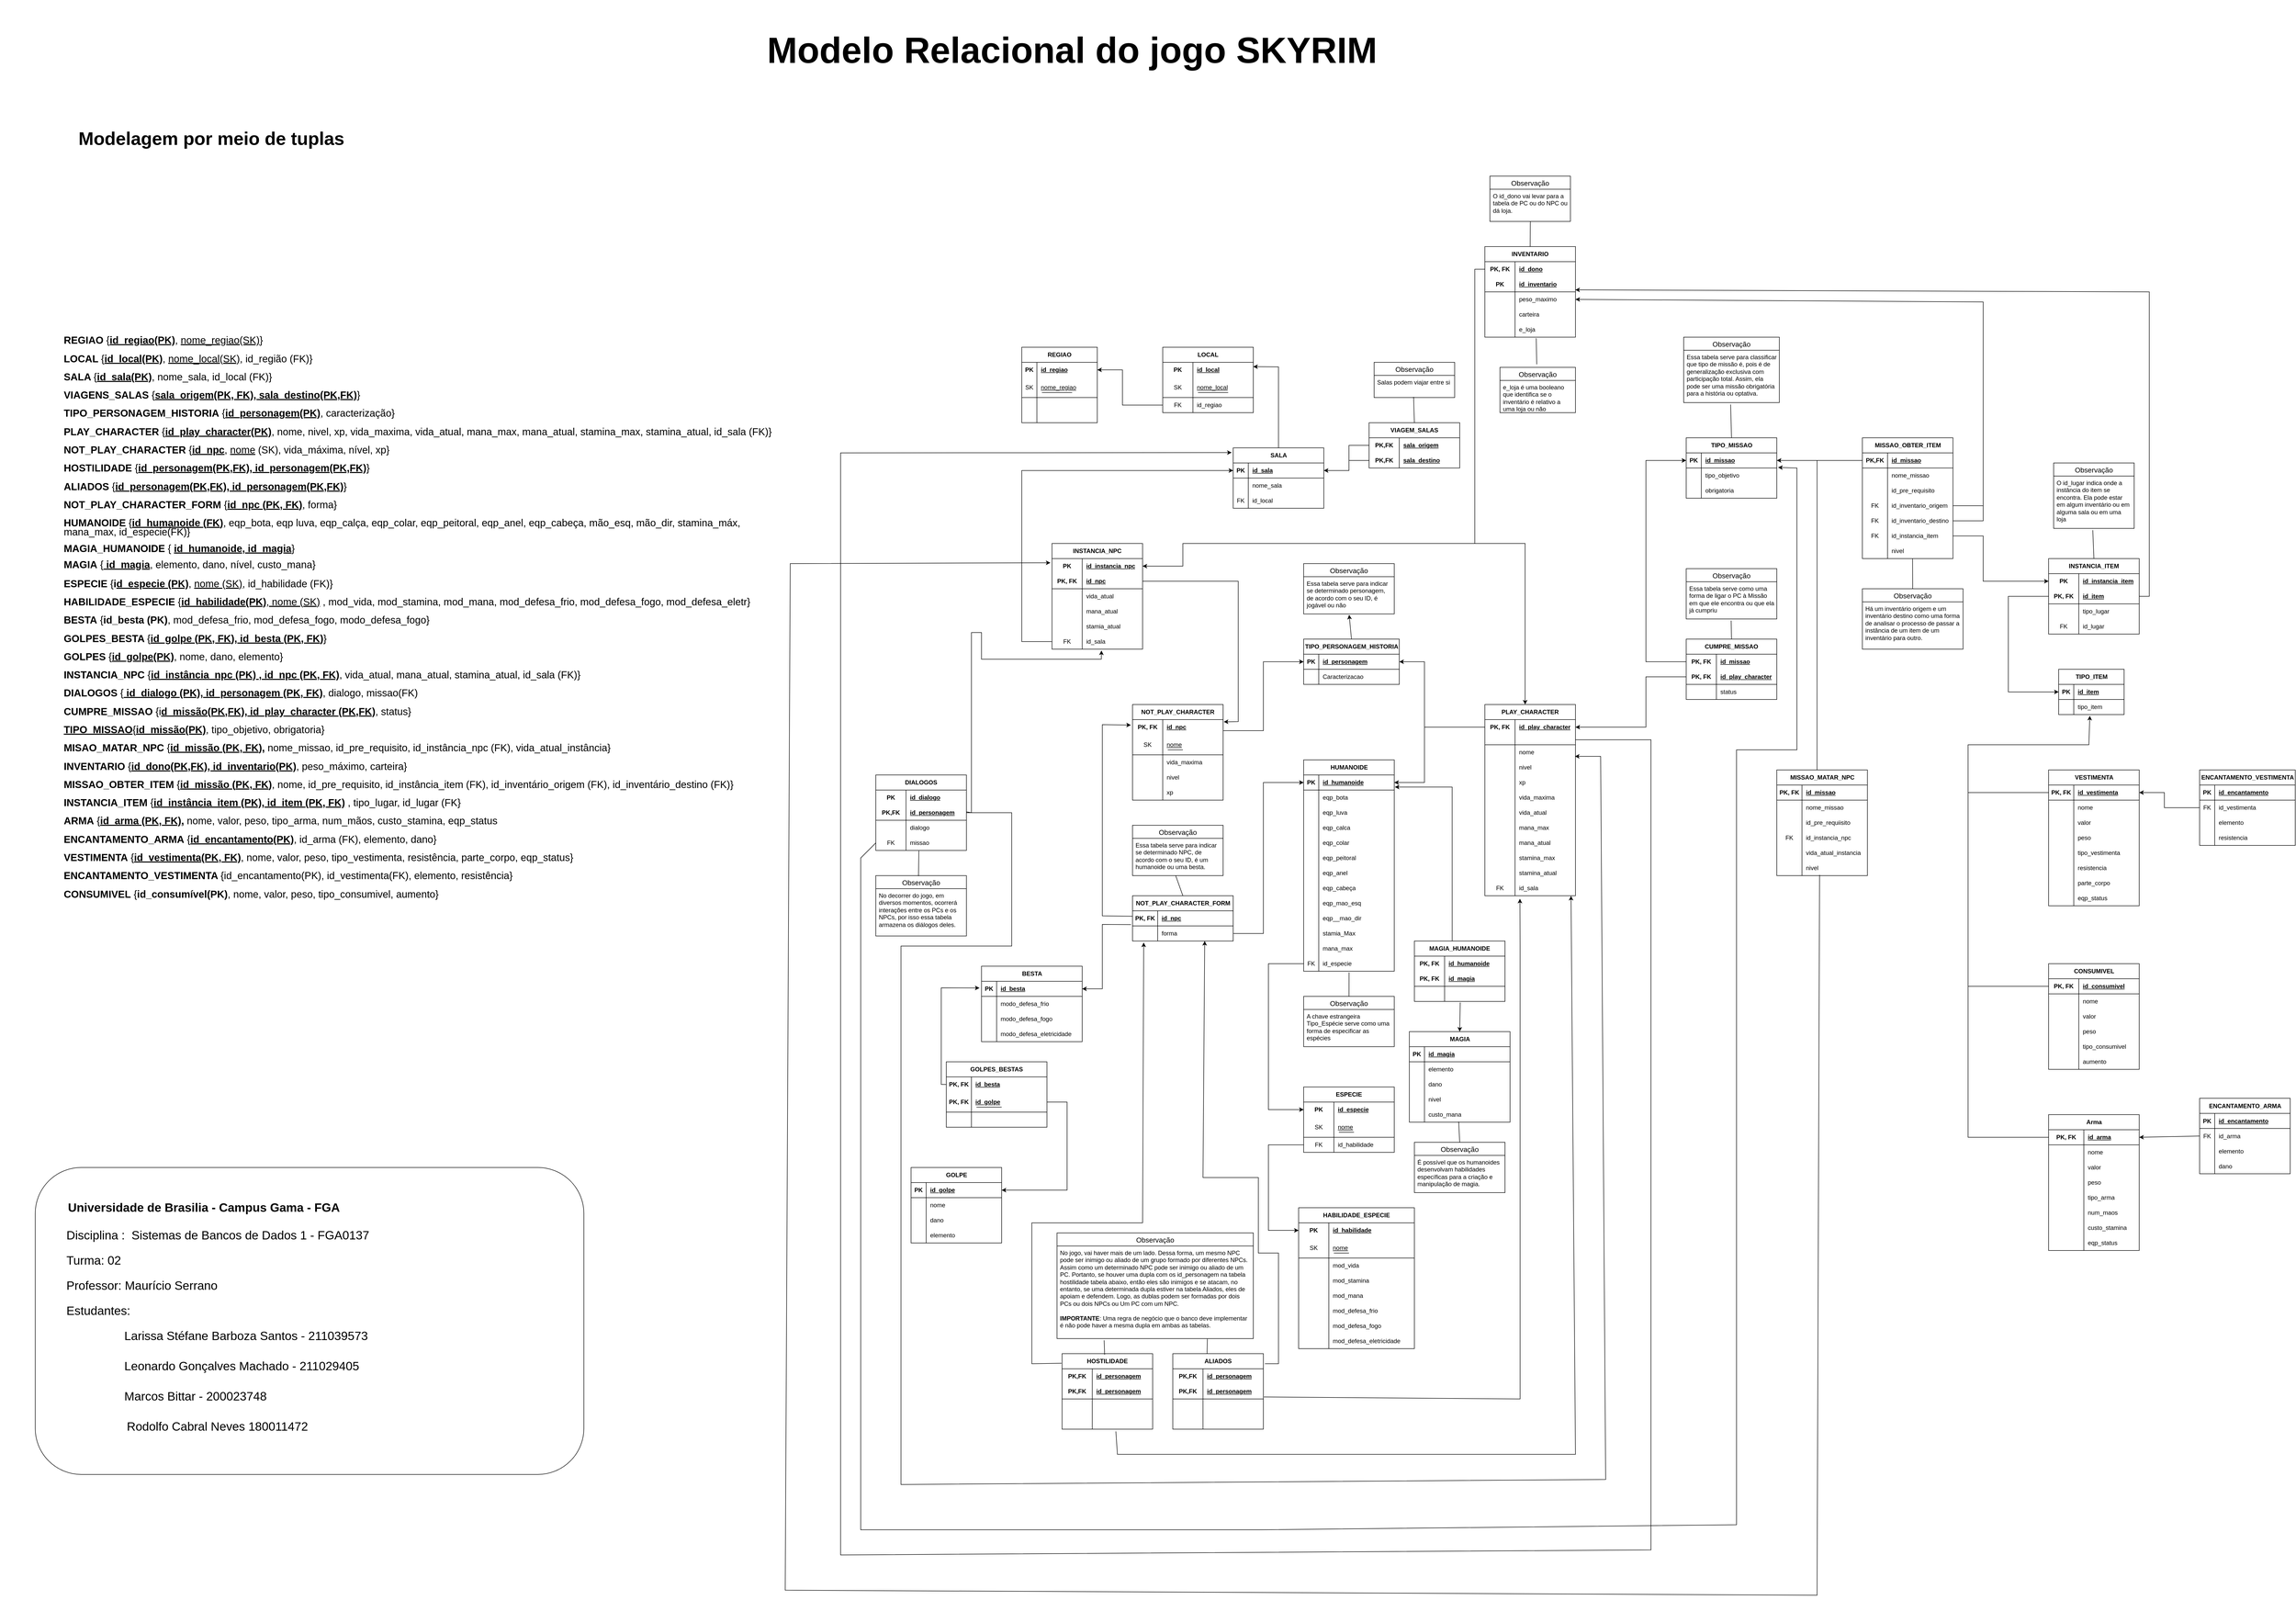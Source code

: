 <mxfile version="21.7.5" type="device">
  <diagram name="Page-1" id="_lLYF6QH7Wd8M_aZJR7j">
    <mxGraphModel dx="1147" dy="696" grid="1" gridSize="10" guides="1" tooltips="1" connect="1" arrows="1" fold="1" page="1" pageScale="1" pageWidth="4681" pageHeight="3300" math="0" shadow="0">
      <root>
        <mxCell id="0" />
        <mxCell id="1" parent="0" />
        <mxCell id="2CMmIon2-wsqLKdLt5QU-19" value="REGIAO" style="shape=table;startSize=30;container=1;collapsible=1;childLayout=tableLayout;fixedRows=1;rowLines=0;fontStyle=1;align=center;resizeLast=1;html=1;whiteSpace=wrap;" parent="1" vertex="1">
          <mxGeometry x="2100" y="800" width="150" height="150" as="geometry" />
        </mxCell>
        <mxCell id="2CMmIon2-wsqLKdLt5QU-20" value="" style="shape=tableRow;horizontal=0;startSize=0;swimlaneHead=0;swimlaneBody=0;fillColor=none;collapsible=0;dropTarget=0;points=[[0,0.5],[1,0.5]];portConstraint=eastwest;top=0;left=0;right=0;bottom=0;html=1;" parent="2CMmIon2-wsqLKdLt5QU-19" vertex="1">
          <mxGeometry y="30" width="150" height="30" as="geometry" />
        </mxCell>
        <mxCell id="2CMmIon2-wsqLKdLt5QU-21" value="PK" style="shape=partialRectangle;connectable=0;fillColor=none;top=0;left=0;bottom=0;right=0;fontStyle=1;overflow=hidden;html=1;whiteSpace=wrap;" parent="2CMmIon2-wsqLKdLt5QU-20" vertex="1">
          <mxGeometry width="30" height="30" as="geometry">
            <mxRectangle width="30" height="30" as="alternateBounds" />
          </mxGeometry>
        </mxCell>
        <mxCell id="2CMmIon2-wsqLKdLt5QU-22" value="id_regiao" style="shape=partialRectangle;connectable=0;fillColor=none;top=0;left=0;bottom=0;right=0;align=left;spacingLeft=6;fontStyle=5;overflow=hidden;html=1;whiteSpace=wrap;" parent="2CMmIon2-wsqLKdLt5QU-20" vertex="1">
          <mxGeometry x="30" width="120" height="30" as="geometry">
            <mxRectangle width="120" height="30" as="alternateBounds" />
          </mxGeometry>
        </mxCell>
        <mxCell id="2CMmIon2-wsqLKdLt5QU-23" value="" style="shape=tableRow;horizontal=0;startSize=0;swimlaneHead=0;swimlaneBody=0;fillColor=none;collapsible=0;dropTarget=0;points=[[0,0.5],[1,0.5]];portConstraint=eastwest;top=0;left=0;right=0;bottom=1;html=1;" parent="2CMmIon2-wsqLKdLt5QU-19" vertex="1">
          <mxGeometry y="60" width="150" height="40" as="geometry" />
        </mxCell>
        <mxCell id="2CMmIon2-wsqLKdLt5QU-24" value="&lt;span style=&quot;font-weight: normal;&quot;&gt;SK&lt;/span&gt;" style="shape=partialRectangle;connectable=0;fillColor=none;top=0;left=0;bottom=0;right=0;fontStyle=1;overflow=hidden;html=1;whiteSpace=wrap;" parent="2CMmIon2-wsqLKdLt5QU-23" vertex="1">
          <mxGeometry width="30" height="40" as="geometry">
            <mxRectangle width="30" height="40" as="alternateBounds" />
          </mxGeometry>
        </mxCell>
        <mxCell id="2CMmIon2-wsqLKdLt5QU-25" value="&lt;span style=&quot;font-weight: 400;&quot;&gt;nome_regiao&lt;/span&gt;" style="shape=partialRectangle;connectable=0;fillColor=none;top=0;left=0;bottom=0;right=0;align=left;spacingLeft=6;fontStyle=5;overflow=hidden;html=1;whiteSpace=wrap;" parent="2CMmIon2-wsqLKdLt5QU-23" vertex="1">
          <mxGeometry x="30" width="120" height="40" as="geometry">
            <mxRectangle width="120" height="40" as="alternateBounds" />
          </mxGeometry>
        </mxCell>
        <mxCell id="2CMmIon2-wsqLKdLt5QU-26" value="" style="shape=tableRow;horizontal=0;startSize=0;swimlaneHead=0;swimlaneBody=0;fillColor=none;collapsible=0;dropTarget=0;points=[[0,0.5],[1,0.5]];portConstraint=eastwest;top=0;left=0;right=0;bottom=0;html=1;" parent="2CMmIon2-wsqLKdLt5QU-19" vertex="1">
          <mxGeometry y="100" width="150" height="30" as="geometry" />
        </mxCell>
        <mxCell id="2CMmIon2-wsqLKdLt5QU-27" value="" style="shape=partialRectangle;connectable=0;fillColor=none;top=0;left=0;bottom=0;right=0;editable=1;overflow=hidden;html=1;whiteSpace=wrap;" parent="2CMmIon2-wsqLKdLt5QU-26" vertex="1">
          <mxGeometry width="30" height="30" as="geometry">
            <mxRectangle width="30" height="30" as="alternateBounds" />
          </mxGeometry>
        </mxCell>
        <mxCell id="2CMmIon2-wsqLKdLt5QU-28" value="" style="shape=partialRectangle;connectable=0;fillColor=none;top=0;left=0;bottom=0;right=0;align=left;spacingLeft=6;overflow=hidden;html=1;whiteSpace=wrap;" parent="2CMmIon2-wsqLKdLt5QU-26" vertex="1">
          <mxGeometry x="30" width="120" height="30" as="geometry">
            <mxRectangle width="120" height="30" as="alternateBounds" />
          </mxGeometry>
        </mxCell>
        <mxCell id="2CMmIon2-wsqLKdLt5QU-29" value="" style="shape=tableRow;horizontal=0;startSize=0;swimlaneHead=0;swimlaneBody=0;fillColor=none;collapsible=0;dropTarget=0;points=[[0,0.5],[1,0.5]];portConstraint=eastwest;top=0;left=0;right=0;bottom=0;html=1;" parent="2CMmIon2-wsqLKdLt5QU-19" vertex="1">
          <mxGeometry y="130" width="150" height="20" as="geometry" />
        </mxCell>
        <mxCell id="2CMmIon2-wsqLKdLt5QU-30" value="" style="shape=partialRectangle;connectable=0;fillColor=none;top=0;left=0;bottom=0;right=0;editable=1;overflow=hidden;html=1;whiteSpace=wrap;" parent="2CMmIon2-wsqLKdLt5QU-29" vertex="1">
          <mxGeometry width="30" height="20" as="geometry">
            <mxRectangle width="30" height="20" as="alternateBounds" />
          </mxGeometry>
        </mxCell>
        <mxCell id="2CMmIon2-wsqLKdLt5QU-31" value="" style="shape=partialRectangle;connectable=0;fillColor=none;top=0;left=0;bottom=0;right=0;align=left;spacingLeft=6;overflow=hidden;html=1;whiteSpace=wrap;" parent="2CMmIon2-wsqLKdLt5QU-29" vertex="1">
          <mxGeometry x="30" width="120" height="20" as="geometry">
            <mxRectangle width="120" height="20" as="alternateBounds" />
          </mxGeometry>
        </mxCell>
        <mxCell id="2CMmIon2-wsqLKdLt5QU-32" value="" style="endArrow=none;html=1;rounded=0;" parent="1" edge="1">
          <mxGeometry width="50" height="50" relative="1" as="geometry">
            <mxPoint x="2200" y="890" as="sourcePoint" />
            <mxPoint x="2140" y="890" as="targetPoint" />
          </mxGeometry>
        </mxCell>
        <mxCell id="2CMmIon2-wsqLKdLt5QU-70" value="LOCAL" style="shape=table;startSize=30;container=1;collapsible=1;childLayout=tableLayout;fixedRows=1;rowLines=0;fontStyle=1;align=center;resizeLast=1;html=1;whiteSpace=wrap;" parent="1" vertex="1">
          <mxGeometry x="2380" y="800" width="180" height="130" as="geometry" />
        </mxCell>
        <mxCell id="2CMmIon2-wsqLKdLt5QU-71" value="" style="shape=tableRow;horizontal=0;startSize=0;swimlaneHead=0;swimlaneBody=0;fillColor=none;collapsible=0;dropTarget=0;points=[[0,0.5],[1,0.5]];portConstraint=eastwest;top=0;left=0;right=0;bottom=0;html=1;" parent="2CMmIon2-wsqLKdLt5QU-70" vertex="1">
          <mxGeometry y="30" width="180" height="30" as="geometry" />
        </mxCell>
        <mxCell id="2CMmIon2-wsqLKdLt5QU-72" value="PK" style="shape=partialRectangle;connectable=0;fillColor=none;top=0;left=0;bottom=0;right=0;fontStyle=1;overflow=hidden;html=1;whiteSpace=wrap;" parent="2CMmIon2-wsqLKdLt5QU-71" vertex="1">
          <mxGeometry width="60" height="30" as="geometry">
            <mxRectangle width="60" height="30" as="alternateBounds" />
          </mxGeometry>
        </mxCell>
        <mxCell id="2CMmIon2-wsqLKdLt5QU-73" value="id_local" style="shape=partialRectangle;connectable=0;fillColor=none;top=0;left=0;bottom=0;right=0;align=left;spacingLeft=6;fontStyle=5;overflow=hidden;html=1;whiteSpace=wrap;" parent="2CMmIon2-wsqLKdLt5QU-71" vertex="1">
          <mxGeometry x="60" width="120" height="30" as="geometry">
            <mxRectangle width="120" height="30" as="alternateBounds" />
          </mxGeometry>
        </mxCell>
        <mxCell id="2CMmIon2-wsqLKdLt5QU-74" value="" style="shape=tableRow;horizontal=0;startSize=0;swimlaneHead=0;swimlaneBody=0;fillColor=none;collapsible=0;dropTarget=0;points=[[0,0.5],[1,0.5]];portConstraint=eastwest;top=0;left=0;right=0;bottom=1;html=1;" parent="2CMmIon2-wsqLKdLt5QU-70" vertex="1">
          <mxGeometry y="60" width="180" height="40" as="geometry" />
        </mxCell>
        <mxCell id="2CMmIon2-wsqLKdLt5QU-75" value="&lt;span style=&quot;font-weight: normal;&quot;&gt;SK&lt;/span&gt;" style="shape=partialRectangle;connectable=0;fillColor=none;top=0;left=0;bottom=0;right=0;fontStyle=1;overflow=hidden;html=1;whiteSpace=wrap;" parent="2CMmIon2-wsqLKdLt5QU-74" vertex="1">
          <mxGeometry width="60" height="40" as="geometry">
            <mxRectangle width="60" height="40" as="alternateBounds" />
          </mxGeometry>
        </mxCell>
        <mxCell id="2CMmIon2-wsqLKdLt5QU-76" value="&lt;span style=&quot;font-weight: normal;&quot;&gt;nome_local&lt;/span&gt;" style="shape=partialRectangle;connectable=0;fillColor=none;top=0;left=0;bottom=0;right=0;align=left;spacingLeft=6;fontStyle=5;overflow=hidden;html=1;whiteSpace=wrap;" parent="2CMmIon2-wsqLKdLt5QU-74" vertex="1">
          <mxGeometry x="60" width="120" height="40" as="geometry">
            <mxRectangle width="120" height="40" as="alternateBounds" />
          </mxGeometry>
        </mxCell>
        <mxCell id="2CMmIon2-wsqLKdLt5QU-77" value="" style="shape=tableRow;horizontal=0;startSize=0;swimlaneHead=0;swimlaneBody=0;fillColor=none;collapsible=0;dropTarget=0;points=[[0,0.5],[1,0.5]];portConstraint=eastwest;top=0;left=0;right=0;bottom=0;html=1;" parent="2CMmIon2-wsqLKdLt5QU-70" vertex="1">
          <mxGeometry y="100" width="180" height="30" as="geometry" />
        </mxCell>
        <mxCell id="2CMmIon2-wsqLKdLt5QU-78" value="FK" style="shape=partialRectangle;connectable=0;fillColor=none;top=0;left=0;bottom=0;right=0;editable=1;overflow=hidden;html=1;whiteSpace=wrap;" parent="2CMmIon2-wsqLKdLt5QU-77" vertex="1">
          <mxGeometry width="60" height="30" as="geometry">
            <mxRectangle width="60" height="30" as="alternateBounds" />
          </mxGeometry>
        </mxCell>
        <mxCell id="2CMmIon2-wsqLKdLt5QU-79" value="id_regiao" style="shape=partialRectangle;connectable=0;fillColor=none;top=0;left=0;bottom=0;right=0;align=left;spacingLeft=6;overflow=hidden;html=1;whiteSpace=wrap;" parent="2CMmIon2-wsqLKdLt5QU-77" vertex="1">
          <mxGeometry x="60" width="120" height="30" as="geometry">
            <mxRectangle width="120" height="30" as="alternateBounds" />
          </mxGeometry>
        </mxCell>
        <mxCell id="2CMmIon2-wsqLKdLt5QU-83" value="" style="endArrow=none;html=1;rounded=0;" parent="1" edge="1">
          <mxGeometry width="50" height="50" relative="1" as="geometry">
            <mxPoint x="2510" y="890" as="sourcePoint" />
            <mxPoint x="2450" y="890" as="targetPoint" />
            <Array as="points">
              <mxPoint x="2470" y="890" />
            </Array>
          </mxGeometry>
        </mxCell>
        <mxCell id="2CMmIon2-wsqLKdLt5QU-101" value="SALA" style="shape=table;startSize=30;container=1;collapsible=1;childLayout=tableLayout;fixedRows=1;rowLines=0;fontStyle=1;align=center;resizeLast=1;html=1;" parent="1" vertex="1">
          <mxGeometry x="2520" y="1000" width="180" height="120" as="geometry" />
        </mxCell>
        <mxCell id="2CMmIon2-wsqLKdLt5QU-102" value="" style="shape=tableRow;horizontal=0;startSize=0;swimlaneHead=0;swimlaneBody=0;fillColor=none;collapsible=0;dropTarget=0;points=[[0,0.5],[1,0.5]];portConstraint=eastwest;top=0;left=0;right=0;bottom=1;" parent="2CMmIon2-wsqLKdLt5QU-101" vertex="1">
          <mxGeometry y="30" width="180" height="30" as="geometry" />
        </mxCell>
        <mxCell id="2CMmIon2-wsqLKdLt5QU-103" value="PK" style="shape=partialRectangle;connectable=0;fillColor=none;top=0;left=0;bottom=0;right=0;fontStyle=1;overflow=hidden;whiteSpace=wrap;html=1;" parent="2CMmIon2-wsqLKdLt5QU-102" vertex="1">
          <mxGeometry width="30" height="30" as="geometry">
            <mxRectangle width="30" height="30" as="alternateBounds" />
          </mxGeometry>
        </mxCell>
        <mxCell id="2CMmIon2-wsqLKdLt5QU-104" value="id_sala" style="shape=partialRectangle;connectable=0;fillColor=none;top=0;left=0;bottom=0;right=0;align=left;spacingLeft=6;fontStyle=5;overflow=hidden;whiteSpace=wrap;html=1;" parent="2CMmIon2-wsqLKdLt5QU-102" vertex="1">
          <mxGeometry x="30" width="150" height="30" as="geometry">
            <mxRectangle width="150" height="30" as="alternateBounds" />
          </mxGeometry>
        </mxCell>
        <mxCell id="2CMmIon2-wsqLKdLt5QU-105" value="" style="shape=tableRow;horizontal=0;startSize=0;swimlaneHead=0;swimlaneBody=0;fillColor=none;collapsible=0;dropTarget=0;points=[[0,0.5],[1,0.5]];portConstraint=eastwest;top=0;left=0;right=0;bottom=0;" parent="2CMmIon2-wsqLKdLt5QU-101" vertex="1">
          <mxGeometry y="60" width="180" height="30" as="geometry" />
        </mxCell>
        <mxCell id="2CMmIon2-wsqLKdLt5QU-106" value="" style="shape=partialRectangle;connectable=0;fillColor=none;top=0;left=0;bottom=0;right=0;editable=1;overflow=hidden;whiteSpace=wrap;html=1;" parent="2CMmIon2-wsqLKdLt5QU-105" vertex="1">
          <mxGeometry width="30" height="30" as="geometry">
            <mxRectangle width="30" height="30" as="alternateBounds" />
          </mxGeometry>
        </mxCell>
        <mxCell id="2CMmIon2-wsqLKdLt5QU-107" value="nome_sala" style="shape=partialRectangle;connectable=0;fillColor=none;top=0;left=0;bottom=0;right=0;align=left;spacingLeft=6;overflow=hidden;whiteSpace=wrap;html=1;" parent="2CMmIon2-wsqLKdLt5QU-105" vertex="1">
          <mxGeometry x="30" width="150" height="30" as="geometry">
            <mxRectangle width="150" height="30" as="alternateBounds" />
          </mxGeometry>
        </mxCell>
        <mxCell id="2CMmIon2-wsqLKdLt5QU-108" value="" style="shape=tableRow;horizontal=0;startSize=0;swimlaneHead=0;swimlaneBody=0;fillColor=none;collapsible=0;dropTarget=0;points=[[0,0.5],[1,0.5]];portConstraint=eastwest;top=0;left=0;right=0;bottom=0;" parent="2CMmIon2-wsqLKdLt5QU-101" vertex="1">
          <mxGeometry y="90" width="180" height="30" as="geometry" />
        </mxCell>
        <mxCell id="2CMmIon2-wsqLKdLt5QU-109" value="FK" style="shape=partialRectangle;connectable=0;fillColor=none;top=0;left=0;bottom=0;right=0;editable=1;overflow=hidden;whiteSpace=wrap;html=1;" parent="2CMmIon2-wsqLKdLt5QU-108" vertex="1">
          <mxGeometry width="30" height="30" as="geometry">
            <mxRectangle width="30" height="30" as="alternateBounds" />
          </mxGeometry>
        </mxCell>
        <mxCell id="2CMmIon2-wsqLKdLt5QU-110" value="id_local" style="shape=partialRectangle;connectable=0;fillColor=none;top=0;left=0;bottom=0;right=0;align=left;spacingLeft=6;overflow=hidden;whiteSpace=wrap;html=1;" parent="2CMmIon2-wsqLKdLt5QU-108" vertex="1">
          <mxGeometry x="30" width="150" height="30" as="geometry">
            <mxRectangle width="150" height="30" as="alternateBounds" />
          </mxGeometry>
        </mxCell>
        <mxCell id="2CMmIon2-wsqLKdLt5QU-114" value="HUMANOIDE" style="shape=table;startSize=30;container=1;collapsible=1;childLayout=tableLayout;fixedRows=1;rowLines=0;fontStyle=1;align=center;resizeLast=1;html=1;" parent="1" vertex="1">
          <mxGeometry x="2660" y="1620" width="180" height="420" as="geometry" />
        </mxCell>
        <mxCell id="2CMmIon2-wsqLKdLt5QU-115" value="" style="shape=tableRow;horizontal=0;startSize=0;swimlaneHead=0;swimlaneBody=0;fillColor=none;collapsible=0;dropTarget=0;points=[[0,0.5],[1,0.5]];portConstraint=eastwest;top=0;left=0;right=0;bottom=1;" parent="2CMmIon2-wsqLKdLt5QU-114" vertex="1">
          <mxGeometry y="30" width="180" height="30" as="geometry" />
        </mxCell>
        <mxCell id="2CMmIon2-wsqLKdLt5QU-116" value="PK" style="shape=partialRectangle;connectable=0;fillColor=none;top=0;left=0;bottom=0;right=0;fontStyle=1;overflow=hidden;whiteSpace=wrap;html=1;" parent="2CMmIon2-wsqLKdLt5QU-115" vertex="1">
          <mxGeometry width="30" height="30" as="geometry">
            <mxRectangle width="30" height="30" as="alternateBounds" />
          </mxGeometry>
        </mxCell>
        <mxCell id="2CMmIon2-wsqLKdLt5QU-117" value="id_humanoide" style="shape=partialRectangle;connectable=0;fillColor=none;top=0;left=0;bottom=0;right=0;align=left;spacingLeft=6;fontStyle=5;overflow=hidden;whiteSpace=wrap;html=1;" parent="2CMmIon2-wsqLKdLt5QU-115" vertex="1">
          <mxGeometry x="30" width="150" height="30" as="geometry">
            <mxRectangle width="150" height="30" as="alternateBounds" />
          </mxGeometry>
        </mxCell>
        <mxCell id="2CMmIon2-wsqLKdLt5QU-146" value="" style="shape=tableRow;horizontal=0;startSize=0;swimlaneHead=0;swimlaneBody=0;fillColor=none;collapsible=0;dropTarget=0;points=[[0,0.5],[1,0.5]];portConstraint=eastwest;top=0;left=0;right=0;bottom=0;" parent="2CMmIon2-wsqLKdLt5QU-114" vertex="1">
          <mxGeometry y="60" width="180" height="30" as="geometry" />
        </mxCell>
        <mxCell id="2CMmIon2-wsqLKdLt5QU-147" value="" style="shape=partialRectangle;connectable=0;fillColor=none;top=0;left=0;bottom=0;right=0;editable=1;overflow=hidden;whiteSpace=wrap;html=1;" parent="2CMmIon2-wsqLKdLt5QU-146" vertex="1">
          <mxGeometry width="30" height="30" as="geometry">
            <mxRectangle width="30" height="30" as="alternateBounds" />
          </mxGeometry>
        </mxCell>
        <mxCell id="2CMmIon2-wsqLKdLt5QU-148" value="eqp_bota" style="shape=partialRectangle;connectable=0;fillColor=none;top=0;left=0;bottom=0;right=0;align=left;spacingLeft=6;overflow=hidden;whiteSpace=wrap;html=1;" parent="2CMmIon2-wsqLKdLt5QU-146" vertex="1">
          <mxGeometry x="30" width="150" height="30" as="geometry">
            <mxRectangle width="150" height="30" as="alternateBounds" />
          </mxGeometry>
        </mxCell>
        <mxCell id="2CMmIon2-wsqLKdLt5QU-149" value="" style="shape=tableRow;horizontal=0;startSize=0;swimlaneHead=0;swimlaneBody=0;fillColor=none;collapsible=0;dropTarget=0;points=[[0,0.5],[1,0.5]];portConstraint=eastwest;top=0;left=0;right=0;bottom=0;" parent="2CMmIon2-wsqLKdLt5QU-114" vertex="1">
          <mxGeometry y="90" width="180" height="30" as="geometry" />
        </mxCell>
        <mxCell id="2CMmIon2-wsqLKdLt5QU-150" value="" style="shape=partialRectangle;connectable=0;fillColor=none;top=0;left=0;bottom=0;right=0;editable=1;overflow=hidden;whiteSpace=wrap;html=1;" parent="2CMmIon2-wsqLKdLt5QU-149" vertex="1">
          <mxGeometry width="30" height="30" as="geometry">
            <mxRectangle width="30" height="30" as="alternateBounds" />
          </mxGeometry>
        </mxCell>
        <mxCell id="2CMmIon2-wsqLKdLt5QU-151" value="eqp_luva" style="shape=partialRectangle;connectable=0;fillColor=none;top=0;left=0;bottom=0;right=0;align=left;spacingLeft=6;overflow=hidden;whiteSpace=wrap;html=1;" parent="2CMmIon2-wsqLKdLt5QU-149" vertex="1">
          <mxGeometry x="30" width="150" height="30" as="geometry">
            <mxRectangle width="150" height="30" as="alternateBounds" />
          </mxGeometry>
        </mxCell>
        <mxCell id="2CMmIon2-wsqLKdLt5QU-174" value="" style="shape=tableRow;horizontal=0;startSize=0;swimlaneHead=0;swimlaneBody=0;fillColor=none;collapsible=0;dropTarget=0;points=[[0,0.5],[1,0.5]];portConstraint=eastwest;top=0;left=0;right=0;bottom=0;" parent="2CMmIon2-wsqLKdLt5QU-114" vertex="1">
          <mxGeometry y="120" width="180" height="30" as="geometry" />
        </mxCell>
        <mxCell id="2CMmIon2-wsqLKdLt5QU-175" value="" style="shape=partialRectangle;connectable=0;fillColor=none;top=0;left=0;bottom=0;right=0;editable=1;overflow=hidden;whiteSpace=wrap;html=1;" parent="2CMmIon2-wsqLKdLt5QU-174" vertex="1">
          <mxGeometry width="30" height="30" as="geometry">
            <mxRectangle width="30" height="30" as="alternateBounds" />
          </mxGeometry>
        </mxCell>
        <mxCell id="2CMmIon2-wsqLKdLt5QU-176" value="eqp_calca" style="shape=partialRectangle;connectable=0;fillColor=none;top=0;left=0;bottom=0;right=0;align=left;spacingLeft=6;overflow=hidden;whiteSpace=wrap;html=1;" parent="2CMmIon2-wsqLKdLt5QU-174" vertex="1">
          <mxGeometry x="30" width="150" height="30" as="geometry">
            <mxRectangle width="150" height="30" as="alternateBounds" />
          </mxGeometry>
        </mxCell>
        <mxCell id="2CMmIon2-wsqLKdLt5QU-177" value="" style="shape=tableRow;horizontal=0;startSize=0;swimlaneHead=0;swimlaneBody=0;fillColor=none;collapsible=0;dropTarget=0;points=[[0,0.5],[1,0.5]];portConstraint=eastwest;top=0;left=0;right=0;bottom=0;" parent="2CMmIon2-wsqLKdLt5QU-114" vertex="1">
          <mxGeometry y="150" width="180" height="30" as="geometry" />
        </mxCell>
        <mxCell id="2CMmIon2-wsqLKdLt5QU-178" value="" style="shape=partialRectangle;connectable=0;fillColor=none;top=0;left=0;bottom=0;right=0;editable=1;overflow=hidden;whiteSpace=wrap;html=1;" parent="2CMmIon2-wsqLKdLt5QU-177" vertex="1">
          <mxGeometry width="30" height="30" as="geometry">
            <mxRectangle width="30" height="30" as="alternateBounds" />
          </mxGeometry>
        </mxCell>
        <mxCell id="2CMmIon2-wsqLKdLt5QU-179" value="eqp_colar" style="shape=partialRectangle;connectable=0;fillColor=none;top=0;left=0;bottom=0;right=0;align=left;spacingLeft=6;overflow=hidden;whiteSpace=wrap;html=1;" parent="2CMmIon2-wsqLKdLt5QU-177" vertex="1">
          <mxGeometry x="30" width="150" height="30" as="geometry">
            <mxRectangle width="150" height="30" as="alternateBounds" />
          </mxGeometry>
        </mxCell>
        <mxCell id="2CMmIon2-wsqLKdLt5QU-180" value="" style="shape=tableRow;horizontal=0;startSize=0;swimlaneHead=0;swimlaneBody=0;fillColor=none;collapsible=0;dropTarget=0;points=[[0,0.5],[1,0.5]];portConstraint=eastwest;top=0;left=0;right=0;bottom=0;" parent="2CMmIon2-wsqLKdLt5QU-114" vertex="1">
          <mxGeometry y="180" width="180" height="30" as="geometry" />
        </mxCell>
        <mxCell id="2CMmIon2-wsqLKdLt5QU-181" value="" style="shape=partialRectangle;connectable=0;fillColor=none;top=0;left=0;bottom=0;right=0;editable=1;overflow=hidden;whiteSpace=wrap;html=1;" parent="2CMmIon2-wsqLKdLt5QU-180" vertex="1">
          <mxGeometry width="30" height="30" as="geometry">
            <mxRectangle width="30" height="30" as="alternateBounds" />
          </mxGeometry>
        </mxCell>
        <mxCell id="2CMmIon2-wsqLKdLt5QU-182" value="eqp_peitoral" style="shape=partialRectangle;connectable=0;fillColor=none;top=0;left=0;bottom=0;right=0;align=left;spacingLeft=6;overflow=hidden;whiteSpace=wrap;html=1;" parent="2CMmIon2-wsqLKdLt5QU-180" vertex="1">
          <mxGeometry x="30" width="150" height="30" as="geometry">
            <mxRectangle width="150" height="30" as="alternateBounds" />
          </mxGeometry>
        </mxCell>
        <mxCell id="2CMmIon2-wsqLKdLt5QU-183" value="" style="shape=tableRow;horizontal=0;startSize=0;swimlaneHead=0;swimlaneBody=0;fillColor=none;collapsible=0;dropTarget=0;points=[[0,0.5],[1,0.5]];portConstraint=eastwest;top=0;left=0;right=0;bottom=0;" parent="2CMmIon2-wsqLKdLt5QU-114" vertex="1">
          <mxGeometry y="210" width="180" height="30" as="geometry" />
        </mxCell>
        <mxCell id="2CMmIon2-wsqLKdLt5QU-184" value="" style="shape=partialRectangle;connectable=0;fillColor=none;top=0;left=0;bottom=0;right=0;editable=1;overflow=hidden;whiteSpace=wrap;html=1;" parent="2CMmIon2-wsqLKdLt5QU-183" vertex="1">
          <mxGeometry width="30" height="30" as="geometry">
            <mxRectangle width="30" height="30" as="alternateBounds" />
          </mxGeometry>
        </mxCell>
        <mxCell id="2CMmIon2-wsqLKdLt5QU-185" value="eqp_anel" style="shape=partialRectangle;connectable=0;fillColor=none;top=0;left=0;bottom=0;right=0;align=left;spacingLeft=6;overflow=hidden;whiteSpace=wrap;html=1;" parent="2CMmIon2-wsqLKdLt5QU-183" vertex="1">
          <mxGeometry x="30" width="150" height="30" as="geometry">
            <mxRectangle width="150" height="30" as="alternateBounds" />
          </mxGeometry>
        </mxCell>
        <mxCell id="2CMmIon2-wsqLKdLt5QU-186" value="" style="shape=tableRow;horizontal=0;startSize=0;swimlaneHead=0;swimlaneBody=0;fillColor=none;collapsible=0;dropTarget=0;points=[[0,0.5],[1,0.5]];portConstraint=eastwest;top=0;left=0;right=0;bottom=0;" parent="2CMmIon2-wsqLKdLt5QU-114" vertex="1">
          <mxGeometry y="240" width="180" height="30" as="geometry" />
        </mxCell>
        <mxCell id="2CMmIon2-wsqLKdLt5QU-187" value="" style="shape=partialRectangle;connectable=0;fillColor=none;top=0;left=0;bottom=0;right=0;editable=1;overflow=hidden;whiteSpace=wrap;html=1;" parent="2CMmIon2-wsqLKdLt5QU-186" vertex="1">
          <mxGeometry width="30" height="30" as="geometry">
            <mxRectangle width="30" height="30" as="alternateBounds" />
          </mxGeometry>
        </mxCell>
        <mxCell id="2CMmIon2-wsqLKdLt5QU-188" value="eqp_cabeça" style="shape=partialRectangle;connectable=0;fillColor=none;top=0;left=0;bottom=0;right=0;align=left;spacingLeft=6;overflow=hidden;whiteSpace=wrap;html=1;" parent="2CMmIon2-wsqLKdLt5QU-186" vertex="1">
          <mxGeometry x="30" width="150" height="30" as="geometry">
            <mxRectangle width="150" height="30" as="alternateBounds" />
          </mxGeometry>
        </mxCell>
        <mxCell id="2CMmIon2-wsqLKdLt5QU-189" value="" style="shape=tableRow;horizontal=0;startSize=0;swimlaneHead=0;swimlaneBody=0;fillColor=none;collapsible=0;dropTarget=0;points=[[0,0.5],[1,0.5]];portConstraint=eastwest;top=0;left=0;right=0;bottom=0;" parent="2CMmIon2-wsqLKdLt5QU-114" vertex="1">
          <mxGeometry y="270" width="180" height="30" as="geometry" />
        </mxCell>
        <mxCell id="2CMmIon2-wsqLKdLt5QU-190" value="" style="shape=partialRectangle;connectable=0;fillColor=none;top=0;left=0;bottom=0;right=0;editable=1;overflow=hidden;whiteSpace=wrap;html=1;" parent="2CMmIon2-wsqLKdLt5QU-189" vertex="1">
          <mxGeometry width="30" height="30" as="geometry">
            <mxRectangle width="30" height="30" as="alternateBounds" />
          </mxGeometry>
        </mxCell>
        <mxCell id="2CMmIon2-wsqLKdLt5QU-191" value="eqp_mao_esq" style="shape=partialRectangle;connectable=0;fillColor=none;top=0;left=0;bottom=0;right=0;align=left;spacingLeft=6;overflow=hidden;whiteSpace=wrap;html=1;" parent="2CMmIon2-wsqLKdLt5QU-189" vertex="1">
          <mxGeometry x="30" width="150" height="30" as="geometry">
            <mxRectangle width="150" height="30" as="alternateBounds" />
          </mxGeometry>
        </mxCell>
        <mxCell id="2CMmIon2-wsqLKdLt5QU-192" value="" style="shape=tableRow;horizontal=0;startSize=0;swimlaneHead=0;swimlaneBody=0;fillColor=none;collapsible=0;dropTarget=0;points=[[0,0.5],[1,0.5]];portConstraint=eastwest;top=0;left=0;right=0;bottom=0;" parent="2CMmIon2-wsqLKdLt5QU-114" vertex="1">
          <mxGeometry y="300" width="180" height="30" as="geometry" />
        </mxCell>
        <mxCell id="2CMmIon2-wsqLKdLt5QU-193" value="" style="shape=partialRectangle;connectable=0;fillColor=none;top=0;left=0;bottom=0;right=0;editable=1;overflow=hidden;whiteSpace=wrap;html=1;" parent="2CMmIon2-wsqLKdLt5QU-192" vertex="1">
          <mxGeometry width="30" height="30" as="geometry">
            <mxRectangle width="30" height="30" as="alternateBounds" />
          </mxGeometry>
        </mxCell>
        <mxCell id="2CMmIon2-wsqLKdLt5QU-194" value="eqp__mao_dir" style="shape=partialRectangle;connectable=0;fillColor=none;top=0;left=0;bottom=0;right=0;align=left;spacingLeft=6;overflow=hidden;whiteSpace=wrap;html=1;" parent="2CMmIon2-wsqLKdLt5QU-192" vertex="1">
          <mxGeometry x="30" width="150" height="30" as="geometry">
            <mxRectangle width="150" height="30" as="alternateBounds" />
          </mxGeometry>
        </mxCell>
        <mxCell id="2CMmIon2-wsqLKdLt5QU-195" value="" style="shape=tableRow;horizontal=0;startSize=0;swimlaneHead=0;swimlaneBody=0;fillColor=none;collapsible=0;dropTarget=0;points=[[0,0.5],[1,0.5]];portConstraint=eastwest;top=0;left=0;right=0;bottom=0;" parent="2CMmIon2-wsqLKdLt5QU-114" vertex="1">
          <mxGeometry y="330" width="180" height="30" as="geometry" />
        </mxCell>
        <mxCell id="2CMmIon2-wsqLKdLt5QU-196" value="" style="shape=partialRectangle;connectable=0;fillColor=none;top=0;left=0;bottom=0;right=0;editable=1;overflow=hidden;whiteSpace=wrap;html=1;" parent="2CMmIon2-wsqLKdLt5QU-195" vertex="1">
          <mxGeometry width="30" height="30" as="geometry">
            <mxRectangle width="30" height="30" as="alternateBounds" />
          </mxGeometry>
        </mxCell>
        <mxCell id="2CMmIon2-wsqLKdLt5QU-197" value="stamia_Max" style="shape=partialRectangle;connectable=0;fillColor=none;top=0;left=0;bottom=0;right=0;align=left;spacingLeft=6;overflow=hidden;whiteSpace=wrap;html=1;" parent="2CMmIon2-wsqLKdLt5QU-195" vertex="1">
          <mxGeometry x="30" width="150" height="30" as="geometry">
            <mxRectangle width="150" height="30" as="alternateBounds" />
          </mxGeometry>
        </mxCell>
        <mxCell id="2CMmIon2-wsqLKdLt5QU-198" value="" style="shape=tableRow;horizontal=0;startSize=0;swimlaneHead=0;swimlaneBody=0;fillColor=none;collapsible=0;dropTarget=0;points=[[0,0.5],[1,0.5]];portConstraint=eastwest;top=0;left=0;right=0;bottom=0;" parent="2CMmIon2-wsqLKdLt5QU-114" vertex="1">
          <mxGeometry y="360" width="180" height="30" as="geometry" />
        </mxCell>
        <mxCell id="2CMmIon2-wsqLKdLt5QU-199" value="" style="shape=partialRectangle;connectable=0;fillColor=none;top=0;left=0;bottom=0;right=0;editable=1;overflow=hidden;whiteSpace=wrap;html=1;" parent="2CMmIon2-wsqLKdLt5QU-198" vertex="1">
          <mxGeometry width="30" height="30" as="geometry">
            <mxRectangle width="30" height="30" as="alternateBounds" />
          </mxGeometry>
        </mxCell>
        <mxCell id="2CMmIon2-wsqLKdLt5QU-200" value="mana_max" style="shape=partialRectangle;connectable=0;fillColor=none;top=0;left=0;bottom=0;right=0;align=left;spacingLeft=6;overflow=hidden;whiteSpace=wrap;html=1;" parent="2CMmIon2-wsqLKdLt5QU-198" vertex="1">
          <mxGeometry x="30" width="150" height="30" as="geometry">
            <mxRectangle width="150" height="30" as="alternateBounds" />
          </mxGeometry>
        </mxCell>
        <mxCell id="SMQqKigKtV9C_3OmUSzq-120" value="" style="shape=tableRow;horizontal=0;startSize=0;swimlaneHead=0;swimlaneBody=0;fillColor=none;collapsible=0;dropTarget=0;points=[[0,0.5],[1,0.5]];portConstraint=eastwest;top=0;left=0;right=0;bottom=0;" parent="2CMmIon2-wsqLKdLt5QU-114" vertex="1">
          <mxGeometry y="390" width="180" height="30" as="geometry" />
        </mxCell>
        <mxCell id="SMQqKigKtV9C_3OmUSzq-121" value="FK" style="shape=partialRectangle;connectable=0;fillColor=none;top=0;left=0;bottom=0;right=0;editable=1;overflow=hidden;whiteSpace=wrap;html=1;" parent="SMQqKigKtV9C_3OmUSzq-120" vertex="1">
          <mxGeometry width="30" height="30" as="geometry">
            <mxRectangle width="30" height="30" as="alternateBounds" />
          </mxGeometry>
        </mxCell>
        <mxCell id="SMQqKigKtV9C_3OmUSzq-122" value="id_especie" style="shape=partialRectangle;connectable=0;fillColor=none;top=0;left=0;bottom=0;right=0;align=left;spacingLeft=6;overflow=hidden;whiteSpace=wrap;html=1;" parent="SMQqKigKtV9C_3OmUSzq-120" vertex="1">
          <mxGeometry x="30" width="150" height="30" as="geometry">
            <mxRectangle width="150" height="30" as="alternateBounds" />
          </mxGeometry>
        </mxCell>
        <mxCell id="2CMmIon2-wsqLKdLt5QU-279" value="NOT_PLAY_CHARACTER_FORM" style="shape=table;startSize=30;container=1;collapsible=1;childLayout=tableLayout;fixedRows=1;rowLines=0;fontStyle=1;align=center;resizeLast=1;html=1;" parent="1" vertex="1">
          <mxGeometry x="2320" y="1890" width="200" height="90" as="geometry" />
        </mxCell>
        <mxCell id="2CMmIon2-wsqLKdLt5QU-280" value="" style="shape=tableRow;horizontal=0;startSize=0;swimlaneHead=0;swimlaneBody=0;fillColor=none;collapsible=0;dropTarget=0;points=[[0,0.5],[1,0.5]];portConstraint=eastwest;top=0;left=0;right=0;bottom=1;" parent="2CMmIon2-wsqLKdLt5QU-279" vertex="1">
          <mxGeometry y="30" width="200" height="30" as="geometry" />
        </mxCell>
        <mxCell id="2CMmIon2-wsqLKdLt5QU-281" value="PK, FK" style="shape=partialRectangle;connectable=0;fillColor=none;top=0;left=0;bottom=0;right=0;fontStyle=1;overflow=hidden;whiteSpace=wrap;html=1;" parent="2CMmIon2-wsqLKdLt5QU-280" vertex="1">
          <mxGeometry width="50" height="30" as="geometry">
            <mxRectangle width="50" height="30" as="alternateBounds" />
          </mxGeometry>
        </mxCell>
        <mxCell id="2CMmIon2-wsqLKdLt5QU-282" value="id_npc" style="shape=partialRectangle;connectable=0;fillColor=none;top=0;left=0;bottom=0;right=0;align=left;spacingLeft=6;fontStyle=5;overflow=hidden;whiteSpace=wrap;html=1;" parent="2CMmIon2-wsqLKdLt5QU-280" vertex="1">
          <mxGeometry x="50" width="150" height="30" as="geometry">
            <mxRectangle width="150" height="30" as="alternateBounds" />
          </mxGeometry>
        </mxCell>
        <mxCell id="2CMmIon2-wsqLKdLt5QU-283" value="" style="shape=tableRow;horizontal=0;startSize=0;swimlaneHead=0;swimlaneBody=0;fillColor=none;collapsible=0;dropTarget=0;points=[[0,0.5],[1,0.5]];portConstraint=eastwest;top=0;left=0;right=0;bottom=0;" parent="2CMmIon2-wsqLKdLt5QU-279" vertex="1">
          <mxGeometry y="60" width="200" height="30" as="geometry" />
        </mxCell>
        <mxCell id="2CMmIon2-wsqLKdLt5QU-284" value="" style="shape=partialRectangle;connectable=0;fillColor=none;top=0;left=0;bottom=0;right=0;editable=1;overflow=hidden;whiteSpace=wrap;html=1;" parent="2CMmIon2-wsqLKdLt5QU-283" vertex="1">
          <mxGeometry width="50" height="30" as="geometry">
            <mxRectangle width="50" height="30" as="alternateBounds" />
          </mxGeometry>
        </mxCell>
        <mxCell id="2CMmIon2-wsqLKdLt5QU-285" value="forma" style="shape=partialRectangle;connectable=0;fillColor=none;top=0;left=0;bottom=0;right=0;align=left;spacingLeft=6;overflow=hidden;whiteSpace=wrap;html=1;" parent="2CMmIon2-wsqLKdLt5QU-283" vertex="1">
          <mxGeometry x="50" width="150" height="30" as="geometry">
            <mxRectangle width="150" height="30" as="alternateBounds" />
          </mxGeometry>
        </mxCell>
        <mxCell id="2CMmIon2-wsqLKdLt5QU-305" value="BESTA" style="shape=table;startSize=30;container=1;collapsible=1;childLayout=tableLayout;fixedRows=1;rowLines=0;fontStyle=1;align=center;resizeLast=1;html=1;" parent="1" vertex="1">
          <mxGeometry x="2020" y="2030" width="200" height="150" as="geometry" />
        </mxCell>
        <mxCell id="2CMmIon2-wsqLKdLt5QU-306" value="" style="shape=tableRow;horizontal=0;startSize=0;swimlaneHead=0;swimlaneBody=0;fillColor=none;collapsible=0;dropTarget=0;points=[[0,0.5],[1,0.5]];portConstraint=eastwest;top=0;left=0;right=0;bottom=1;" parent="2CMmIon2-wsqLKdLt5QU-305" vertex="1">
          <mxGeometry y="30" width="200" height="30" as="geometry" />
        </mxCell>
        <mxCell id="2CMmIon2-wsqLKdLt5QU-307" value="PK" style="shape=partialRectangle;connectable=0;fillColor=none;top=0;left=0;bottom=0;right=0;fontStyle=1;overflow=hidden;whiteSpace=wrap;html=1;" parent="2CMmIon2-wsqLKdLt5QU-306" vertex="1">
          <mxGeometry width="30" height="30" as="geometry">
            <mxRectangle width="30" height="30" as="alternateBounds" />
          </mxGeometry>
        </mxCell>
        <mxCell id="2CMmIon2-wsqLKdLt5QU-308" value="id_besta" style="shape=partialRectangle;connectable=0;fillColor=none;top=0;left=0;bottom=0;right=0;align=left;spacingLeft=6;fontStyle=5;overflow=hidden;whiteSpace=wrap;html=1;" parent="2CMmIon2-wsqLKdLt5QU-306" vertex="1">
          <mxGeometry x="30" width="170" height="30" as="geometry">
            <mxRectangle width="170" height="30" as="alternateBounds" />
          </mxGeometry>
        </mxCell>
        <mxCell id="2CMmIon2-wsqLKdLt5QU-321" value="" style="shape=tableRow;horizontal=0;startSize=0;swimlaneHead=0;swimlaneBody=0;fillColor=none;collapsible=0;dropTarget=0;points=[[0,0.5],[1,0.5]];portConstraint=eastwest;top=0;left=0;right=0;bottom=0;" parent="2CMmIon2-wsqLKdLt5QU-305" vertex="1">
          <mxGeometry y="60" width="200" height="30" as="geometry" />
        </mxCell>
        <mxCell id="2CMmIon2-wsqLKdLt5QU-322" value="" style="shape=partialRectangle;connectable=0;fillColor=none;top=0;left=0;bottom=0;right=0;editable=1;overflow=hidden;whiteSpace=wrap;html=1;" parent="2CMmIon2-wsqLKdLt5QU-321" vertex="1">
          <mxGeometry width="30" height="30" as="geometry">
            <mxRectangle width="30" height="30" as="alternateBounds" />
          </mxGeometry>
        </mxCell>
        <mxCell id="2CMmIon2-wsqLKdLt5QU-323" value="modo_defesa_frio" style="shape=partialRectangle;connectable=0;fillColor=none;top=0;left=0;bottom=0;right=0;align=left;spacingLeft=6;overflow=hidden;whiteSpace=wrap;html=1;" parent="2CMmIon2-wsqLKdLt5QU-321" vertex="1">
          <mxGeometry x="30" width="170" height="30" as="geometry">
            <mxRectangle width="170" height="30" as="alternateBounds" />
          </mxGeometry>
        </mxCell>
        <mxCell id="2CMmIon2-wsqLKdLt5QU-324" value="" style="shape=tableRow;horizontal=0;startSize=0;swimlaneHead=0;swimlaneBody=0;fillColor=none;collapsible=0;dropTarget=0;points=[[0,0.5],[1,0.5]];portConstraint=eastwest;top=0;left=0;right=0;bottom=0;" parent="2CMmIon2-wsqLKdLt5QU-305" vertex="1">
          <mxGeometry y="90" width="200" height="30" as="geometry" />
        </mxCell>
        <mxCell id="2CMmIon2-wsqLKdLt5QU-325" value="" style="shape=partialRectangle;connectable=0;fillColor=none;top=0;left=0;bottom=0;right=0;editable=1;overflow=hidden;whiteSpace=wrap;html=1;" parent="2CMmIon2-wsqLKdLt5QU-324" vertex="1">
          <mxGeometry width="30" height="30" as="geometry">
            <mxRectangle width="30" height="30" as="alternateBounds" />
          </mxGeometry>
        </mxCell>
        <mxCell id="2CMmIon2-wsqLKdLt5QU-326" value="modo_defesa_fogo" style="shape=partialRectangle;connectable=0;fillColor=none;top=0;left=0;bottom=0;right=0;align=left;spacingLeft=6;overflow=hidden;whiteSpace=wrap;html=1;" parent="2CMmIon2-wsqLKdLt5QU-324" vertex="1">
          <mxGeometry x="30" width="170" height="30" as="geometry">
            <mxRectangle width="170" height="30" as="alternateBounds" />
          </mxGeometry>
        </mxCell>
        <mxCell id="2CMmIon2-wsqLKdLt5QU-327" value="" style="shape=tableRow;horizontal=0;startSize=0;swimlaneHead=0;swimlaneBody=0;fillColor=none;collapsible=0;dropTarget=0;points=[[0,0.5],[1,0.5]];portConstraint=eastwest;top=0;left=0;right=0;bottom=0;" parent="2CMmIon2-wsqLKdLt5QU-305" vertex="1">
          <mxGeometry y="120" width="200" height="30" as="geometry" />
        </mxCell>
        <mxCell id="2CMmIon2-wsqLKdLt5QU-328" value="" style="shape=partialRectangle;connectable=0;fillColor=none;top=0;left=0;bottom=0;right=0;editable=1;overflow=hidden;whiteSpace=wrap;html=1;" parent="2CMmIon2-wsqLKdLt5QU-327" vertex="1">
          <mxGeometry width="30" height="30" as="geometry">
            <mxRectangle width="30" height="30" as="alternateBounds" />
          </mxGeometry>
        </mxCell>
        <mxCell id="2CMmIon2-wsqLKdLt5QU-329" value="modo_defesa_eletricidade" style="shape=partialRectangle;connectable=0;fillColor=none;top=0;left=0;bottom=0;right=0;align=left;spacingLeft=6;overflow=hidden;whiteSpace=wrap;html=1;" parent="2CMmIon2-wsqLKdLt5QU-327" vertex="1">
          <mxGeometry x="30" width="170" height="30" as="geometry">
            <mxRectangle width="170" height="30" as="alternateBounds" />
          </mxGeometry>
        </mxCell>
        <mxCell id="2CMmIon2-wsqLKdLt5QU-354" value="Observação" style="swimlane;fontStyle=0;childLayout=stackLayout;horizontal=1;startSize=26;horizontalStack=0;resizeParent=1;resizeParentMax=0;resizeLast=0;collapsible=1;marginBottom=0;align=center;fontSize=14;" parent="1" vertex="1">
          <mxGeometry x="2320" y="1750" width="180" height="100" as="geometry" />
        </mxCell>
        <mxCell id="2CMmIon2-wsqLKdLt5QU-356" value="Essa tabela serve para indicar se determinado NPC, de acordo com o seu ID, é um humanoide ou uma besta." style="text;strokeColor=none;fillColor=none;spacingLeft=4;spacingRight=4;overflow=hidden;rotatable=0;points=[[0,0.5],[1,0.5]];portConstraint=eastwest;fontSize=12;whiteSpace=wrap;html=1;" parent="2CMmIon2-wsqLKdLt5QU-354" vertex="1">
          <mxGeometry y="26" width="180" height="74" as="geometry" />
        </mxCell>
        <mxCell id="2CMmIon2-wsqLKdLt5QU-359" value="INSTANCIA_NPC" style="shape=table;startSize=30;container=1;collapsible=1;childLayout=tableLayout;fixedRows=1;rowLines=0;fontStyle=1;align=center;resizeLast=1;html=1;whiteSpace=wrap;" parent="1" vertex="1">
          <mxGeometry x="2160" y="1190" width="180" height="210" as="geometry" />
        </mxCell>
        <mxCell id="2CMmIon2-wsqLKdLt5QU-360" value="" style="shape=tableRow;horizontal=0;startSize=0;swimlaneHead=0;swimlaneBody=0;fillColor=none;collapsible=0;dropTarget=0;points=[[0,0.5],[1,0.5]];portConstraint=eastwest;top=0;left=0;right=0;bottom=0;html=1;" parent="2CMmIon2-wsqLKdLt5QU-359" vertex="1">
          <mxGeometry y="30" width="180" height="30" as="geometry" />
        </mxCell>
        <mxCell id="2CMmIon2-wsqLKdLt5QU-361" value="PK" style="shape=partialRectangle;connectable=0;fillColor=none;top=0;left=0;bottom=0;right=0;fontStyle=1;overflow=hidden;html=1;whiteSpace=wrap;" parent="2CMmIon2-wsqLKdLt5QU-360" vertex="1">
          <mxGeometry width="60" height="30" as="geometry">
            <mxRectangle width="60" height="30" as="alternateBounds" />
          </mxGeometry>
        </mxCell>
        <mxCell id="2CMmIon2-wsqLKdLt5QU-362" value="id_instancia_npc" style="shape=partialRectangle;connectable=0;fillColor=none;top=0;left=0;bottom=0;right=0;align=left;spacingLeft=6;fontStyle=5;overflow=hidden;html=1;whiteSpace=wrap;" parent="2CMmIon2-wsqLKdLt5QU-360" vertex="1">
          <mxGeometry x="60" width="120" height="30" as="geometry">
            <mxRectangle width="120" height="30" as="alternateBounds" />
          </mxGeometry>
        </mxCell>
        <mxCell id="2CMmIon2-wsqLKdLt5QU-363" value="" style="shape=tableRow;horizontal=0;startSize=0;swimlaneHead=0;swimlaneBody=0;fillColor=none;collapsible=0;dropTarget=0;points=[[0,0.5],[1,0.5]];portConstraint=eastwest;top=0;left=0;right=0;bottom=1;html=1;" parent="2CMmIon2-wsqLKdLt5QU-359" vertex="1">
          <mxGeometry y="60" width="180" height="30" as="geometry" />
        </mxCell>
        <mxCell id="2CMmIon2-wsqLKdLt5QU-364" value="PK, FK" style="shape=partialRectangle;connectable=0;fillColor=none;top=0;left=0;bottom=0;right=0;fontStyle=1;overflow=hidden;html=1;whiteSpace=wrap;" parent="2CMmIon2-wsqLKdLt5QU-363" vertex="1">
          <mxGeometry width="60" height="30" as="geometry">
            <mxRectangle width="60" height="30" as="alternateBounds" />
          </mxGeometry>
        </mxCell>
        <mxCell id="2CMmIon2-wsqLKdLt5QU-365" value="id_npc" style="shape=partialRectangle;connectable=0;fillColor=none;top=0;left=0;bottom=0;right=0;align=left;spacingLeft=6;fontStyle=5;overflow=hidden;html=1;whiteSpace=wrap;" parent="2CMmIon2-wsqLKdLt5QU-363" vertex="1">
          <mxGeometry x="60" width="120" height="30" as="geometry">
            <mxRectangle width="120" height="30" as="alternateBounds" />
          </mxGeometry>
        </mxCell>
        <mxCell id="2CMmIon2-wsqLKdLt5QU-366" value="" style="shape=tableRow;horizontal=0;startSize=0;swimlaneHead=0;swimlaneBody=0;fillColor=none;collapsible=0;dropTarget=0;points=[[0,0.5],[1,0.5]];portConstraint=eastwest;top=0;left=0;right=0;bottom=0;html=1;" parent="2CMmIon2-wsqLKdLt5QU-359" vertex="1">
          <mxGeometry y="90" width="180" height="30" as="geometry" />
        </mxCell>
        <mxCell id="2CMmIon2-wsqLKdLt5QU-367" value="" style="shape=partialRectangle;connectable=0;fillColor=none;top=0;left=0;bottom=0;right=0;editable=1;overflow=hidden;html=1;whiteSpace=wrap;" parent="2CMmIon2-wsqLKdLt5QU-366" vertex="1">
          <mxGeometry width="60" height="30" as="geometry">
            <mxRectangle width="60" height="30" as="alternateBounds" />
          </mxGeometry>
        </mxCell>
        <mxCell id="2CMmIon2-wsqLKdLt5QU-368" value="vida_atual" style="shape=partialRectangle;connectable=0;fillColor=none;top=0;left=0;bottom=0;right=0;align=left;spacingLeft=6;overflow=hidden;html=1;whiteSpace=wrap;" parent="2CMmIon2-wsqLKdLt5QU-366" vertex="1">
          <mxGeometry x="60" width="120" height="30" as="geometry">
            <mxRectangle width="120" height="30" as="alternateBounds" />
          </mxGeometry>
        </mxCell>
        <mxCell id="2CMmIon2-wsqLKdLt5QU-369" value="" style="shape=tableRow;horizontal=0;startSize=0;swimlaneHead=0;swimlaneBody=0;fillColor=none;collapsible=0;dropTarget=0;points=[[0,0.5],[1,0.5]];portConstraint=eastwest;top=0;left=0;right=0;bottom=0;html=1;" parent="2CMmIon2-wsqLKdLt5QU-359" vertex="1">
          <mxGeometry y="120" width="180" height="30" as="geometry" />
        </mxCell>
        <mxCell id="2CMmIon2-wsqLKdLt5QU-370" value="" style="shape=partialRectangle;connectable=0;fillColor=none;top=0;left=0;bottom=0;right=0;editable=1;overflow=hidden;html=1;whiteSpace=wrap;" parent="2CMmIon2-wsqLKdLt5QU-369" vertex="1">
          <mxGeometry width="60" height="30" as="geometry">
            <mxRectangle width="60" height="30" as="alternateBounds" />
          </mxGeometry>
        </mxCell>
        <mxCell id="2CMmIon2-wsqLKdLt5QU-371" value="mana_atual" style="shape=partialRectangle;connectable=0;fillColor=none;top=0;left=0;bottom=0;right=0;align=left;spacingLeft=6;overflow=hidden;html=1;whiteSpace=wrap;" parent="2CMmIon2-wsqLKdLt5QU-369" vertex="1">
          <mxGeometry x="60" width="120" height="30" as="geometry">
            <mxRectangle width="120" height="30" as="alternateBounds" />
          </mxGeometry>
        </mxCell>
        <mxCell id="2CMmIon2-wsqLKdLt5QU-372" value="" style="shape=tableRow;horizontal=0;startSize=0;swimlaneHead=0;swimlaneBody=0;fillColor=none;collapsible=0;dropTarget=0;points=[[0,0.5],[1,0.5]];portConstraint=eastwest;top=0;left=0;right=0;bottom=0;html=1;" parent="2CMmIon2-wsqLKdLt5QU-359" vertex="1">
          <mxGeometry y="150" width="180" height="30" as="geometry" />
        </mxCell>
        <mxCell id="2CMmIon2-wsqLKdLt5QU-373" value="" style="shape=partialRectangle;connectable=0;fillColor=none;top=0;left=0;bottom=0;right=0;editable=1;overflow=hidden;html=1;whiteSpace=wrap;" parent="2CMmIon2-wsqLKdLt5QU-372" vertex="1">
          <mxGeometry width="60" height="30" as="geometry">
            <mxRectangle width="60" height="30" as="alternateBounds" />
          </mxGeometry>
        </mxCell>
        <mxCell id="2CMmIon2-wsqLKdLt5QU-374" value="stamia_atual" style="shape=partialRectangle;connectable=0;fillColor=none;top=0;left=0;bottom=0;right=0;align=left;spacingLeft=6;overflow=hidden;html=1;whiteSpace=wrap;" parent="2CMmIon2-wsqLKdLt5QU-372" vertex="1">
          <mxGeometry x="60" width="120" height="30" as="geometry">
            <mxRectangle width="120" height="30" as="alternateBounds" />
          </mxGeometry>
        </mxCell>
        <mxCell id="2CMmIon2-wsqLKdLt5QU-375" value="" style="shape=tableRow;horizontal=0;startSize=0;swimlaneHead=0;swimlaneBody=0;fillColor=none;collapsible=0;dropTarget=0;points=[[0,0.5],[1,0.5]];portConstraint=eastwest;top=0;left=0;right=0;bottom=0;html=1;" parent="2CMmIon2-wsqLKdLt5QU-359" vertex="1">
          <mxGeometry y="180" width="180" height="30" as="geometry" />
        </mxCell>
        <mxCell id="2CMmIon2-wsqLKdLt5QU-376" value="FK" style="shape=partialRectangle;connectable=0;fillColor=none;top=0;left=0;bottom=0;right=0;editable=1;overflow=hidden;html=1;whiteSpace=wrap;" parent="2CMmIon2-wsqLKdLt5QU-375" vertex="1">
          <mxGeometry width="60" height="30" as="geometry">
            <mxRectangle width="60" height="30" as="alternateBounds" />
          </mxGeometry>
        </mxCell>
        <mxCell id="2CMmIon2-wsqLKdLt5QU-377" value="id_sala" style="shape=partialRectangle;connectable=0;fillColor=none;top=0;left=0;bottom=0;right=0;align=left;spacingLeft=6;overflow=hidden;html=1;whiteSpace=wrap;" parent="2CMmIon2-wsqLKdLt5QU-375" vertex="1">
          <mxGeometry x="60" width="120" height="30" as="geometry">
            <mxRectangle width="120" height="30" as="alternateBounds" />
          </mxGeometry>
        </mxCell>
        <mxCell id="2CMmIon2-wsqLKdLt5QU-381" value="MISSAO_MATAR_NPC" style="shape=table;startSize=30;container=1;collapsible=1;childLayout=tableLayout;fixedRows=1;rowLines=0;fontStyle=1;align=center;resizeLast=1;html=1;" parent="1" vertex="1">
          <mxGeometry x="3600" y="1640" width="180" height="210" as="geometry" />
        </mxCell>
        <mxCell id="2CMmIon2-wsqLKdLt5QU-382" value="" style="shape=tableRow;horizontal=0;startSize=0;swimlaneHead=0;swimlaneBody=0;fillColor=none;collapsible=0;dropTarget=0;points=[[0,0.5],[1,0.5]];portConstraint=eastwest;top=0;left=0;right=0;bottom=1;" parent="2CMmIon2-wsqLKdLt5QU-381" vertex="1">
          <mxGeometry y="30" width="180" height="30" as="geometry" />
        </mxCell>
        <mxCell id="2CMmIon2-wsqLKdLt5QU-383" value="PK, FK" style="shape=partialRectangle;connectable=0;fillColor=none;top=0;left=0;bottom=0;right=0;fontStyle=1;overflow=hidden;whiteSpace=wrap;html=1;" parent="2CMmIon2-wsqLKdLt5QU-382" vertex="1">
          <mxGeometry width="50" height="30" as="geometry">
            <mxRectangle width="50" height="30" as="alternateBounds" />
          </mxGeometry>
        </mxCell>
        <mxCell id="2CMmIon2-wsqLKdLt5QU-384" value="id_missao" style="shape=partialRectangle;connectable=0;fillColor=none;top=0;left=0;bottom=0;right=0;align=left;spacingLeft=6;fontStyle=5;overflow=hidden;whiteSpace=wrap;html=1;" parent="2CMmIon2-wsqLKdLt5QU-382" vertex="1">
          <mxGeometry x="50" width="130" height="30" as="geometry">
            <mxRectangle width="130" height="30" as="alternateBounds" />
          </mxGeometry>
        </mxCell>
        <mxCell id="2CMmIon2-wsqLKdLt5QU-385" value="" style="shape=tableRow;horizontal=0;startSize=0;swimlaneHead=0;swimlaneBody=0;fillColor=none;collapsible=0;dropTarget=0;points=[[0,0.5],[1,0.5]];portConstraint=eastwest;top=0;left=0;right=0;bottom=0;" parent="2CMmIon2-wsqLKdLt5QU-381" vertex="1">
          <mxGeometry y="60" width="180" height="30" as="geometry" />
        </mxCell>
        <mxCell id="2CMmIon2-wsqLKdLt5QU-386" value="" style="shape=partialRectangle;connectable=0;fillColor=none;top=0;left=0;bottom=0;right=0;editable=1;overflow=hidden;whiteSpace=wrap;html=1;" parent="2CMmIon2-wsqLKdLt5QU-385" vertex="1">
          <mxGeometry width="50" height="30" as="geometry">
            <mxRectangle width="50" height="30" as="alternateBounds" />
          </mxGeometry>
        </mxCell>
        <mxCell id="2CMmIon2-wsqLKdLt5QU-387" value="nome_missao" style="shape=partialRectangle;connectable=0;fillColor=none;top=0;left=0;bottom=0;right=0;align=left;spacingLeft=6;overflow=hidden;whiteSpace=wrap;html=1;" parent="2CMmIon2-wsqLKdLt5QU-385" vertex="1">
          <mxGeometry x="50" width="130" height="30" as="geometry">
            <mxRectangle width="130" height="30" as="alternateBounds" />
          </mxGeometry>
        </mxCell>
        <mxCell id="SMQqKigKtV9C_3OmUSzq-304" value="" style="shape=tableRow;horizontal=0;startSize=0;swimlaneHead=0;swimlaneBody=0;fillColor=none;collapsible=0;dropTarget=0;points=[[0,0.5],[1,0.5]];portConstraint=eastwest;top=0;left=0;right=0;bottom=0;" parent="2CMmIon2-wsqLKdLt5QU-381" vertex="1">
          <mxGeometry y="90" width="180" height="30" as="geometry" />
        </mxCell>
        <mxCell id="SMQqKigKtV9C_3OmUSzq-305" value="" style="shape=partialRectangle;connectable=0;fillColor=none;top=0;left=0;bottom=0;right=0;editable=1;overflow=hidden;whiteSpace=wrap;html=1;" parent="SMQqKigKtV9C_3OmUSzq-304" vertex="1">
          <mxGeometry width="50" height="30" as="geometry">
            <mxRectangle width="50" height="30" as="alternateBounds" />
          </mxGeometry>
        </mxCell>
        <mxCell id="SMQqKigKtV9C_3OmUSzq-306" value="id_pre_requiisito" style="shape=partialRectangle;connectable=0;fillColor=none;top=0;left=0;bottom=0;right=0;align=left;spacingLeft=6;overflow=hidden;whiteSpace=wrap;html=1;" parent="SMQqKigKtV9C_3OmUSzq-304" vertex="1">
          <mxGeometry x="50" width="130" height="30" as="geometry">
            <mxRectangle width="130" height="30" as="alternateBounds" />
          </mxGeometry>
        </mxCell>
        <mxCell id="2CMmIon2-wsqLKdLt5QU-407" value="" style="shape=tableRow;horizontal=0;startSize=0;swimlaneHead=0;swimlaneBody=0;fillColor=none;collapsible=0;dropTarget=0;points=[[0,0.5],[1,0.5]];portConstraint=eastwest;top=0;left=0;right=0;bottom=0;" parent="2CMmIon2-wsqLKdLt5QU-381" vertex="1">
          <mxGeometry y="120" width="180" height="30" as="geometry" />
        </mxCell>
        <mxCell id="2CMmIon2-wsqLKdLt5QU-408" value="FK" style="shape=partialRectangle;connectable=0;fillColor=none;top=0;left=0;bottom=0;right=0;editable=1;overflow=hidden;whiteSpace=wrap;html=1;" parent="2CMmIon2-wsqLKdLt5QU-407" vertex="1">
          <mxGeometry width="50" height="30" as="geometry">
            <mxRectangle width="50" height="30" as="alternateBounds" />
          </mxGeometry>
        </mxCell>
        <mxCell id="2CMmIon2-wsqLKdLt5QU-409" value="id_instancia_npc" style="shape=partialRectangle;connectable=0;fillColor=none;top=0;left=0;bottom=0;right=0;align=left;spacingLeft=6;overflow=hidden;whiteSpace=wrap;html=1;" parent="2CMmIon2-wsqLKdLt5QU-407" vertex="1">
          <mxGeometry x="50" width="130" height="30" as="geometry">
            <mxRectangle width="130" height="30" as="alternateBounds" />
          </mxGeometry>
        </mxCell>
        <mxCell id="2CMmIon2-wsqLKdLt5QU-458" value="" style="shape=tableRow;horizontal=0;startSize=0;swimlaneHead=0;swimlaneBody=0;fillColor=none;collapsible=0;dropTarget=0;points=[[0,0.5],[1,0.5]];portConstraint=eastwest;top=0;left=0;right=0;bottom=0;" parent="2CMmIon2-wsqLKdLt5QU-381" vertex="1">
          <mxGeometry y="150" width="180" height="30" as="geometry" />
        </mxCell>
        <mxCell id="2CMmIon2-wsqLKdLt5QU-459" value="" style="shape=partialRectangle;connectable=0;fillColor=none;top=0;left=0;bottom=0;right=0;editable=1;overflow=hidden;whiteSpace=wrap;html=1;" parent="2CMmIon2-wsqLKdLt5QU-458" vertex="1">
          <mxGeometry width="50" height="30" as="geometry">
            <mxRectangle width="50" height="30" as="alternateBounds" />
          </mxGeometry>
        </mxCell>
        <mxCell id="2CMmIon2-wsqLKdLt5QU-460" value="vida_atual_instancia" style="shape=partialRectangle;connectable=0;fillColor=none;top=0;left=0;bottom=0;right=0;align=left;spacingLeft=6;overflow=hidden;whiteSpace=wrap;html=1;" parent="2CMmIon2-wsqLKdLt5QU-458" vertex="1">
          <mxGeometry x="50" width="130" height="30" as="geometry">
            <mxRectangle width="130" height="30" as="alternateBounds" />
          </mxGeometry>
        </mxCell>
        <mxCell id="Coi4YVc1IPMpVcHQyAtY-15" value="" style="shape=tableRow;horizontal=0;startSize=0;swimlaneHead=0;swimlaneBody=0;fillColor=none;collapsible=0;dropTarget=0;points=[[0,0.5],[1,0.5]];portConstraint=eastwest;top=0;left=0;right=0;bottom=0;" vertex="1" parent="2CMmIon2-wsqLKdLt5QU-381">
          <mxGeometry y="180" width="180" height="30" as="geometry" />
        </mxCell>
        <mxCell id="Coi4YVc1IPMpVcHQyAtY-16" value="" style="shape=partialRectangle;connectable=0;fillColor=none;top=0;left=0;bottom=0;right=0;editable=1;overflow=hidden;whiteSpace=wrap;html=1;" vertex="1" parent="Coi4YVc1IPMpVcHQyAtY-15">
          <mxGeometry width="50" height="30" as="geometry">
            <mxRectangle width="50" height="30" as="alternateBounds" />
          </mxGeometry>
        </mxCell>
        <mxCell id="Coi4YVc1IPMpVcHQyAtY-17" value="nivel" style="shape=partialRectangle;connectable=0;fillColor=none;top=0;left=0;bottom=0;right=0;align=left;spacingLeft=6;overflow=hidden;whiteSpace=wrap;html=1;" vertex="1" parent="Coi4YVc1IPMpVcHQyAtY-15">
          <mxGeometry x="50" width="130" height="30" as="geometry">
            <mxRectangle width="130" height="30" as="alternateBounds" />
          </mxGeometry>
        </mxCell>
        <mxCell id="2CMmIon2-wsqLKdLt5QU-473" value="INVENTARIO" style="shape=table;startSize=30;container=1;collapsible=1;childLayout=tableLayout;fixedRows=1;rowLines=0;fontStyle=1;align=center;resizeLast=1;html=1;whiteSpace=wrap;" parent="1" vertex="1">
          <mxGeometry x="3020" y="600" width="180" height="180" as="geometry" />
        </mxCell>
        <mxCell id="2CMmIon2-wsqLKdLt5QU-474" value="" style="shape=tableRow;horizontal=0;startSize=0;swimlaneHead=0;swimlaneBody=0;fillColor=none;collapsible=0;dropTarget=0;points=[[0,0.5],[1,0.5]];portConstraint=eastwest;top=0;left=0;right=0;bottom=0;html=1;" parent="2CMmIon2-wsqLKdLt5QU-473" vertex="1">
          <mxGeometry y="30" width="180" height="30" as="geometry" />
        </mxCell>
        <mxCell id="2CMmIon2-wsqLKdLt5QU-475" value="PK, FK" style="shape=partialRectangle;connectable=0;fillColor=none;top=0;left=0;bottom=0;right=0;fontStyle=1;overflow=hidden;html=1;whiteSpace=wrap;" parent="2CMmIon2-wsqLKdLt5QU-474" vertex="1">
          <mxGeometry width="60" height="30" as="geometry">
            <mxRectangle width="60" height="30" as="alternateBounds" />
          </mxGeometry>
        </mxCell>
        <mxCell id="2CMmIon2-wsqLKdLt5QU-476" value="id_dono" style="shape=partialRectangle;connectable=0;fillColor=none;top=0;left=0;bottom=0;right=0;align=left;spacingLeft=6;fontStyle=5;overflow=hidden;html=1;whiteSpace=wrap;" parent="2CMmIon2-wsqLKdLt5QU-474" vertex="1">
          <mxGeometry x="60" width="120" height="30" as="geometry">
            <mxRectangle width="120" height="30" as="alternateBounds" />
          </mxGeometry>
        </mxCell>
        <mxCell id="2CMmIon2-wsqLKdLt5QU-477" value="" style="shape=tableRow;horizontal=0;startSize=0;swimlaneHead=0;swimlaneBody=0;fillColor=none;collapsible=0;dropTarget=0;points=[[0,0.5],[1,0.5]];portConstraint=eastwest;top=0;left=0;right=0;bottom=1;html=1;" parent="2CMmIon2-wsqLKdLt5QU-473" vertex="1">
          <mxGeometry y="60" width="180" height="30" as="geometry" />
        </mxCell>
        <mxCell id="2CMmIon2-wsqLKdLt5QU-478" value="PK" style="shape=partialRectangle;connectable=0;fillColor=none;top=0;left=0;bottom=0;right=0;fontStyle=1;overflow=hidden;html=1;whiteSpace=wrap;" parent="2CMmIon2-wsqLKdLt5QU-477" vertex="1">
          <mxGeometry width="60" height="30" as="geometry">
            <mxRectangle width="60" height="30" as="alternateBounds" />
          </mxGeometry>
        </mxCell>
        <mxCell id="2CMmIon2-wsqLKdLt5QU-479" value="id_inventario" style="shape=partialRectangle;connectable=0;fillColor=none;top=0;left=0;bottom=0;right=0;align=left;spacingLeft=6;fontStyle=5;overflow=hidden;html=1;whiteSpace=wrap;" parent="2CMmIon2-wsqLKdLt5QU-477" vertex="1">
          <mxGeometry x="60" width="120" height="30" as="geometry">
            <mxRectangle width="120" height="30" as="alternateBounds" />
          </mxGeometry>
        </mxCell>
        <mxCell id="2CMmIon2-wsqLKdLt5QU-480" value="" style="shape=tableRow;horizontal=0;startSize=0;swimlaneHead=0;swimlaneBody=0;fillColor=none;collapsible=0;dropTarget=0;points=[[0,0.5],[1,0.5]];portConstraint=eastwest;top=0;left=0;right=0;bottom=0;html=1;" parent="2CMmIon2-wsqLKdLt5QU-473" vertex="1">
          <mxGeometry y="90" width="180" height="30" as="geometry" />
        </mxCell>
        <mxCell id="2CMmIon2-wsqLKdLt5QU-481" value="" style="shape=partialRectangle;connectable=0;fillColor=none;top=0;left=0;bottom=0;right=0;editable=1;overflow=hidden;html=1;whiteSpace=wrap;" parent="2CMmIon2-wsqLKdLt5QU-480" vertex="1">
          <mxGeometry width="60" height="30" as="geometry">
            <mxRectangle width="60" height="30" as="alternateBounds" />
          </mxGeometry>
        </mxCell>
        <mxCell id="2CMmIon2-wsqLKdLt5QU-482" value="peso_maximo" style="shape=partialRectangle;connectable=0;fillColor=none;top=0;left=0;bottom=0;right=0;align=left;spacingLeft=6;overflow=hidden;html=1;whiteSpace=wrap;" parent="2CMmIon2-wsqLKdLt5QU-480" vertex="1">
          <mxGeometry x="60" width="120" height="30" as="geometry">
            <mxRectangle width="120" height="30" as="alternateBounds" />
          </mxGeometry>
        </mxCell>
        <mxCell id="2CMmIon2-wsqLKdLt5QU-483" value="" style="shape=tableRow;horizontal=0;startSize=0;swimlaneHead=0;swimlaneBody=0;fillColor=none;collapsible=0;dropTarget=0;points=[[0,0.5],[1,0.5]];portConstraint=eastwest;top=0;left=0;right=0;bottom=0;html=1;" parent="2CMmIon2-wsqLKdLt5QU-473" vertex="1">
          <mxGeometry y="120" width="180" height="30" as="geometry" />
        </mxCell>
        <mxCell id="2CMmIon2-wsqLKdLt5QU-484" value="" style="shape=partialRectangle;connectable=0;fillColor=none;top=0;left=0;bottom=0;right=0;editable=1;overflow=hidden;html=1;whiteSpace=wrap;" parent="2CMmIon2-wsqLKdLt5QU-483" vertex="1">
          <mxGeometry width="60" height="30" as="geometry">
            <mxRectangle width="60" height="30" as="alternateBounds" />
          </mxGeometry>
        </mxCell>
        <mxCell id="2CMmIon2-wsqLKdLt5QU-485" value="carteira" style="shape=partialRectangle;connectable=0;fillColor=none;top=0;left=0;bottom=0;right=0;align=left;spacingLeft=6;overflow=hidden;html=1;whiteSpace=wrap;" parent="2CMmIon2-wsqLKdLt5QU-483" vertex="1">
          <mxGeometry x="60" width="120" height="30" as="geometry">
            <mxRectangle width="120" height="30" as="alternateBounds" />
          </mxGeometry>
        </mxCell>
        <mxCell id="Coi4YVc1IPMpVcHQyAtY-7" value="" style="shape=tableRow;horizontal=0;startSize=0;swimlaneHead=0;swimlaneBody=0;fillColor=none;collapsible=0;dropTarget=0;points=[[0,0.5],[1,0.5]];portConstraint=eastwest;top=0;left=0;right=0;bottom=0;html=1;" vertex="1" parent="2CMmIon2-wsqLKdLt5QU-473">
          <mxGeometry y="150" width="180" height="30" as="geometry" />
        </mxCell>
        <mxCell id="Coi4YVc1IPMpVcHQyAtY-8" value="" style="shape=partialRectangle;connectable=0;fillColor=none;top=0;left=0;bottom=0;right=0;editable=1;overflow=hidden;html=1;whiteSpace=wrap;" vertex="1" parent="Coi4YVc1IPMpVcHQyAtY-7">
          <mxGeometry width="60" height="30" as="geometry">
            <mxRectangle width="60" height="30" as="alternateBounds" />
          </mxGeometry>
        </mxCell>
        <mxCell id="Coi4YVc1IPMpVcHQyAtY-9" value="e_loja" style="shape=partialRectangle;connectable=0;fillColor=none;top=0;left=0;bottom=0;right=0;align=left;spacingLeft=6;overflow=hidden;html=1;whiteSpace=wrap;" vertex="1" parent="Coi4YVc1IPMpVcHQyAtY-7">
          <mxGeometry x="60" width="120" height="30" as="geometry">
            <mxRectangle width="120" height="30" as="alternateBounds" />
          </mxGeometry>
        </mxCell>
        <mxCell id="2CMmIon2-wsqLKdLt5QU-486" value="Observação" style="swimlane;fontStyle=0;childLayout=stackLayout;horizontal=1;startSize=26;horizontalStack=0;resizeParent=1;resizeParentMax=0;resizeLast=0;collapsible=1;marginBottom=0;align=center;fontSize=14;" parent="1" vertex="1">
          <mxGeometry x="3030" y="460" width="160" height="90" as="geometry" />
        </mxCell>
        <mxCell id="2CMmIon2-wsqLKdLt5QU-487" value="O id_dono vai levar para a tabela de PC ou do NPC ou dá loja." style="text;strokeColor=none;fillColor=none;spacingLeft=4;spacingRight=4;overflow=hidden;rotatable=0;points=[[0,0.5],[1,0.5]];portConstraint=eastwest;fontSize=12;whiteSpace=wrap;html=1;" parent="2CMmIon2-wsqLKdLt5QU-486" vertex="1">
          <mxGeometry y="26" width="160" height="64" as="geometry" />
        </mxCell>
        <mxCell id="2CMmIon2-wsqLKdLt5QU-502" value="Arma" style="shape=table;startSize=30;container=1;collapsible=1;childLayout=tableLayout;fixedRows=1;rowLines=0;fontStyle=1;align=center;resizeLast=1;html=1;" parent="1" vertex="1">
          <mxGeometry x="4140" y="2325" width="180" height="270" as="geometry" />
        </mxCell>
        <mxCell id="2CMmIon2-wsqLKdLt5QU-503" value="" style="shape=tableRow;horizontal=0;startSize=0;swimlaneHead=0;swimlaneBody=0;fillColor=none;collapsible=0;dropTarget=0;points=[[0,0.5],[1,0.5]];portConstraint=eastwest;top=0;left=0;right=0;bottom=1;" parent="2CMmIon2-wsqLKdLt5QU-502" vertex="1">
          <mxGeometry y="30" width="180" height="30" as="geometry" />
        </mxCell>
        <mxCell id="2CMmIon2-wsqLKdLt5QU-504" value="PK, FK" style="shape=partialRectangle;connectable=0;fillColor=none;top=0;left=0;bottom=0;right=0;fontStyle=1;overflow=hidden;whiteSpace=wrap;html=1;" parent="2CMmIon2-wsqLKdLt5QU-503" vertex="1">
          <mxGeometry width="70" height="30" as="geometry">
            <mxRectangle width="70" height="30" as="alternateBounds" />
          </mxGeometry>
        </mxCell>
        <mxCell id="2CMmIon2-wsqLKdLt5QU-505" value="id_arma" style="shape=partialRectangle;connectable=0;fillColor=none;top=0;left=0;bottom=0;right=0;align=left;spacingLeft=6;fontStyle=5;overflow=hidden;whiteSpace=wrap;html=1;" parent="2CMmIon2-wsqLKdLt5QU-503" vertex="1">
          <mxGeometry x="70" width="110" height="30" as="geometry">
            <mxRectangle width="110" height="30" as="alternateBounds" />
          </mxGeometry>
        </mxCell>
        <mxCell id="2CMmIon2-wsqLKdLt5QU-506" value="" style="shape=tableRow;horizontal=0;startSize=0;swimlaneHead=0;swimlaneBody=0;fillColor=none;collapsible=0;dropTarget=0;points=[[0,0.5],[1,0.5]];portConstraint=eastwest;top=0;left=0;right=0;bottom=0;" parent="2CMmIon2-wsqLKdLt5QU-502" vertex="1">
          <mxGeometry y="60" width="180" height="30" as="geometry" />
        </mxCell>
        <mxCell id="2CMmIon2-wsqLKdLt5QU-507" value="" style="shape=partialRectangle;connectable=0;fillColor=none;top=0;left=0;bottom=0;right=0;editable=1;overflow=hidden;whiteSpace=wrap;html=1;" parent="2CMmIon2-wsqLKdLt5QU-506" vertex="1">
          <mxGeometry width="70" height="30" as="geometry">
            <mxRectangle width="70" height="30" as="alternateBounds" />
          </mxGeometry>
        </mxCell>
        <mxCell id="2CMmIon2-wsqLKdLt5QU-508" value="nome" style="shape=partialRectangle;connectable=0;fillColor=none;top=0;left=0;bottom=0;right=0;align=left;spacingLeft=6;overflow=hidden;whiteSpace=wrap;html=1;" parent="2CMmIon2-wsqLKdLt5QU-506" vertex="1">
          <mxGeometry x="70" width="110" height="30" as="geometry">
            <mxRectangle width="110" height="30" as="alternateBounds" />
          </mxGeometry>
        </mxCell>
        <mxCell id="2CMmIon2-wsqLKdLt5QU-509" value="" style="shape=tableRow;horizontal=0;startSize=0;swimlaneHead=0;swimlaneBody=0;fillColor=none;collapsible=0;dropTarget=0;points=[[0,0.5],[1,0.5]];portConstraint=eastwest;top=0;left=0;right=0;bottom=0;" parent="2CMmIon2-wsqLKdLt5QU-502" vertex="1">
          <mxGeometry y="90" width="180" height="30" as="geometry" />
        </mxCell>
        <mxCell id="2CMmIon2-wsqLKdLt5QU-510" value="" style="shape=partialRectangle;connectable=0;fillColor=none;top=0;left=0;bottom=0;right=0;editable=1;overflow=hidden;whiteSpace=wrap;html=1;" parent="2CMmIon2-wsqLKdLt5QU-509" vertex="1">
          <mxGeometry width="70" height="30" as="geometry">
            <mxRectangle width="70" height="30" as="alternateBounds" />
          </mxGeometry>
        </mxCell>
        <mxCell id="2CMmIon2-wsqLKdLt5QU-511" value="valor" style="shape=partialRectangle;connectable=0;fillColor=none;top=0;left=0;bottom=0;right=0;align=left;spacingLeft=6;overflow=hidden;whiteSpace=wrap;html=1;" parent="2CMmIon2-wsqLKdLt5QU-509" vertex="1">
          <mxGeometry x="70" width="110" height="30" as="geometry">
            <mxRectangle width="110" height="30" as="alternateBounds" />
          </mxGeometry>
        </mxCell>
        <mxCell id="2CMmIon2-wsqLKdLt5QU-512" value="" style="shape=tableRow;horizontal=0;startSize=0;swimlaneHead=0;swimlaneBody=0;fillColor=none;collapsible=0;dropTarget=0;points=[[0,0.5],[1,0.5]];portConstraint=eastwest;top=0;left=0;right=0;bottom=0;" parent="2CMmIon2-wsqLKdLt5QU-502" vertex="1">
          <mxGeometry y="120" width="180" height="30" as="geometry" />
        </mxCell>
        <mxCell id="2CMmIon2-wsqLKdLt5QU-513" value="" style="shape=partialRectangle;connectable=0;fillColor=none;top=0;left=0;bottom=0;right=0;editable=1;overflow=hidden;whiteSpace=wrap;html=1;" parent="2CMmIon2-wsqLKdLt5QU-512" vertex="1">
          <mxGeometry width="70" height="30" as="geometry">
            <mxRectangle width="70" height="30" as="alternateBounds" />
          </mxGeometry>
        </mxCell>
        <mxCell id="2CMmIon2-wsqLKdLt5QU-514" value="peso" style="shape=partialRectangle;connectable=0;fillColor=none;top=0;left=0;bottom=0;right=0;align=left;spacingLeft=6;overflow=hidden;whiteSpace=wrap;html=1;" parent="2CMmIon2-wsqLKdLt5QU-512" vertex="1">
          <mxGeometry x="70" width="110" height="30" as="geometry">
            <mxRectangle width="110" height="30" as="alternateBounds" />
          </mxGeometry>
        </mxCell>
        <mxCell id="2CMmIon2-wsqLKdLt5QU-515" value="" style="shape=tableRow;horizontal=0;startSize=0;swimlaneHead=0;swimlaneBody=0;fillColor=none;collapsible=0;dropTarget=0;points=[[0,0.5],[1,0.5]];portConstraint=eastwest;top=0;left=0;right=0;bottom=0;" parent="2CMmIon2-wsqLKdLt5QU-502" vertex="1">
          <mxGeometry y="150" width="180" height="30" as="geometry" />
        </mxCell>
        <mxCell id="2CMmIon2-wsqLKdLt5QU-516" value="" style="shape=partialRectangle;connectable=0;fillColor=none;top=0;left=0;bottom=0;right=0;editable=1;overflow=hidden;whiteSpace=wrap;html=1;" parent="2CMmIon2-wsqLKdLt5QU-515" vertex="1">
          <mxGeometry width="70" height="30" as="geometry">
            <mxRectangle width="70" height="30" as="alternateBounds" />
          </mxGeometry>
        </mxCell>
        <mxCell id="2CMmIon2-wsqLKdLt5QU-517" value="tipo_arma" style="shape=partialRectangle;connectable=0;fillColor=none;top=0;left=0;bottom=0;right=0;align=left;spacingLeft=6;overflow=hidden;whiteSpace=wrap;html=1;" parent="2CMmIon2-wsqLKdLt5QU-515" vertex="1">
          <mxGeometry x="70" width="110" height="30" as="geometry">
            <mxRectangle width="110" height="30" as="alternateBounds" />
          </mxGeometry>
        </mxCell>
        <mxCell id="2CMmIon2-wsqLKdLt5QU-518" value="" style="shape=tableRow;horizontal=0;startSize=0;swimlaneHead=0;swimlaneBody=0;fillColor=none;collapsible=0;dropTarget=0;points=[[0,0.5],[1,0.5]];portConstraint=eastwest;top=0;left=0;right=0;bottom=0;" parent="2CMmIon2-wsqLKdLt5QU-502" vertex="1">
          <mxGeometry y="180" width="180" height="30" as="geometry" />
        </mxCell>
        <mxCell id="2CMmIon2-wsqLKdLt5QU-519" value="" style="shape=partialRectangle;connectable=0;fillColor=none;top=0;left=0;bottom=0;right=0;editable=1;overflow=hidden;whiteSpace=wrap;html=1;" parent="2CMmIon2-wsqLKdLt5QU-518" vertex="1">
          <mxGeometry width="70" height="30" as="geometry">
            <mxRectangle width="70" height="30" as="alternateBounds" />
          </mxGeometry>
        </mxCell>
        <mxCell id="2CMmIon2-wsqLKdLt5QU-520" value="num_maos" style="shape=partialRectangle;connectable=0;fillColor=none;top=0;left=0;bottom=0;right=0;align=left;spacingLeft=6;overflow=hidden;whiteSpace=wrap;html=1;" parent="2CMmIon2-wsqLKdLt5QU-518" vertex="1">
          <mxGeometry x="70" width="110" height="30" as="geometry">
            <mxRectangle width="110" height="30" as="alternateBounds" />
          </mxGeometry>
        </mxCell>
        <mxCell id="2CMmIon2-wsqLKdLt5QU-521" value="" style="shape=tableRow;horizontal=0;startSize=0;swimlaneHead=0;swimlaneBody=0;fillColor=none;collapsible=0;dropTarget=0;points=[[0,0.5],[1,0.5]];portConstraint=eastwest;top=0;left=0;right=0;bottom=0;" parent="2CMmIon2-wsqLKdLt5QU-502" vertex="1">
          <mxGeometry y="210" width="180" height="30" as="geometry" />
        </mxCell>
        <mxCell id="2CMmIon2-wsqLKdLt5QU-522" value="" style="shape=partialRectangle;connectable=0;fillColor=none;top=0;left=0;bottom=0;right=0;editable=1;overflow=hidden;whiteSpace=wrap;html=1;" parent="2CMmIon2-wsqLKdLt5QU-521" vertex="1">
          <mxGeometry width="70" height="30" as="geometry">
            <mxRectangle width="70" height="30" as="alternateBounds" />
          </mxGeometry>
        </mxCell>
        <mxCell id="2CMmIon2-wsqLKdLt5QU-523" value="custo_stamina" style="shape=partialRectangle;connectable=0;fillColor=none;top=0;left=0;bottom=0;right=0;align=left;spacingLeft=6;overflow=hidden;whiteSpace=wrap;html=1;" parent="2CMmIon2-wsqLKdLt5QU-521" vertex="1">
          <mxGeometry x="70" width="110" height="30" as="geometry">
            <mxRectangle width="110" height="30" as="alternateBounds" />
          </mxGeometry>
        </mxCell>
        <mxCell id="2CMmIon2-wsqLKdLt5QU-524" value="" style="shape=tableRow;horizontal=0;startSize=0;swimlaneHead=0;swimlaneBody=0;fillColor=none;collapsible=0;dropTarget=0;points=[[0,0.5],[1,0.5]];portConstraint=eastwest;top=0;left=0;right=0;bottom=0;" parent="2CMmIon2-wsqLKdLt5QU-502" vertex="1">
          <mxGeometry y="240" width="180" height="30" as="geometry" />
        </mxCell>
        <mxCell id="2CMmIon2-wsqLKdLt5QU-525" value="" style="shape=partialRectangle;connectable=0;fillColor=none;top=0;left=0;bottom=0;right=0;editable=1;overflow=hidden;whiteSpace=wrap;html=1;" parent="2CMmIon2-wsqLKdLt5QU-524" vertex="1">
          <mxGeometry width="70" height="30" as="geometry">
            <mxRectangle width="70" height="30" as="alternateBounds" />
          </mxGeometry>
        </mxCell>
        <mxCell id="2CMmIon2-wsqLKdLt5QU-526" value="eqp_status" style="shape=partialRectangle;connectable=0;fillColor=none;top=0;left=0;bottom=0;right=0;align=left;spacingLeft=6;overflow=hidden;whiteSpace=wrap;html=1;" parent="2CMmIon2-wsqLKdLt5QU-524" vertex="1">
          <mxGeometry x="70" width="110" height="30" as="geometry">
            <mxRectangle width="110" height="30" as="alternateBounds" />
          </mxGeometry>
        </mxCell>
        <mxCell id="2CMmIon2-wsqLKdLt5QU-530" value="VESTIMENTA" style="shape=table;startSize=30;container=1;collapsible=1;childLayout=tableLayout;fixedRows=1;rowLines=0;fontStyle=1;align=center;resizeLast=1;html=1;" parent="1" vertex="1">
          <mxGeometry x="4140" y="1640" width="180" height="270" as="geometry" />
        </mxCell>
        <mxCell id="2CMmIon2-wsqLKdLt5QU-531" value="" style="shape=tableRow;horizontal=0;startSize=0;swimlaneHead=0;swimlaneBody=0;fillColor=none;collapsible=0;dropTarget=0;points=[[0,0.5],[1,0.5]];portConstraint=eastwest;top=0;left=0;right=0;bottom=1;" parent="2CMmIon2-wsqLKdLt5QU-530" vertex="1">
          <mxGeometry y="30" width="180" height="30" as="geometry" />
        </mxCell>
        <mxCell id="2CMmIon2-wsqLKdLt5QU-532" value="PK, FK" style="shape=partialRectangle;connectable=0;fillColor=none;top=0;left=0;bottom=0;right=0;fontStyle=1;overflow=hidden;whiteSpace=wrap;html=1;" parent="2CMmIon2-wsqLKdLt5QU-531" vertex="1">
          <mxGeometry width="50" height="30" as="geometry">
            <mxRectangle width="50" height="30" as="alternateBounds" />
          </mxGeometry>
        </mxCell>
        <mxCell id="2CMmIon2-wsqLKdLt5QU-533" value="id_vestimenta" style="shape=partialRectangle;connectable=0;fillColor=none;top=0;left=0;bottom=0;right=0;align=left;spacingLeft=6;fontStyle=5;overflow=hidden;whiteSpace=wrap;html=1;" parent="2CMmIon2-wsqLKdLt5QU-531" vertex="1">
          <mxGeometry x="50" width="130" height="30" as="geometry">
            <mxRectangle width="130" height="30" as="alternateBounds" />
          </mxGeometry>
        </mxCell>
        <mxCell id="2CMmIon2-wsqLKdLt5QU-534" value="" style="shape=tableRow;horizontal=0;startSize=0;swimlaneHead=0;swimlaneBody=0;fillColor=none;collapsible=0;dropTarget=0;points=[[0,0.5],[1,0.5]];portConstraint=eastwest;top=0;left=0;right=0;bottom=0;" parent="2CMmIon2-wsqLKdLt5QU-530" vertex="1">
          <mxGeometry y="60" width="180" height="30" as="geometry" />
        </mxCell>
        <mxCell id="2CMmIon2-wsqLKdLt5QU-535" value="" style="shape=partialRectangle;connectable=0;fillColor=none;top=0;left=0;bottom=0;right=0;editable=1;overflow=hidden;whiteSpace=wrap;html=1;" parent="2CMmIon2-wsqLKdLt5QU-534" vertex="1">
          <mxGeometry width="50" height="30" as="geometry">
            <mxRectangle width="50" height="30" as="alternateBounds" />
          </mxGeometry>
        </mxCell>
        <mxCell id="2CMmIon2-wsqLKdLt5QU-536" value="nome" style="shape=partialRectangle;connectable=0;fillColor=none;top=0;left=0;bottom=0;right=0;align=left;spacingLeft=6;overflow=hidden;whiteSpace=wrap;html=1;" parent="2CMmIon2-wsqLKdLt5QU-534" vertex="1">
          <mxGeometry x="50" width="130" height="30" as="geometry">
            <mxRectangle width="130" height="30" as="alternateBounds" />
          </mxGeometry>
        </mxCell>
        <mxCell id="2CMmIon2-wsqLKdLt5QU-537" value="" style="shape=tableRow;horizontal=0;startSize=0;swimlaneHead=0;swimlaneBody=0;fillColor=none;collapsible=0;dropTarget=0;points=[[0,0.5],[1,0.5]];portConstraint=eastwest;top=0;left=0;right=0;bottom=0;" parent="2CMmIon2-wsqLKdLt5QU-530" vertex="1">
          <mxGeometry y="90" width="180" height="30" as="geometry" />
        </mxCell>
        <mxCell id="2CMmIon2-wsqLKdLt5QU-538" value="" style="shape=partialRectangle;connectable=0;fillColor=none;top=0;left=0;bottom=0;right=0;editable=1;overflow=hidden;whiteSpace=wrap;html=1;" parent="2CMmIon2-wsqLKdLt5QU-537" vertex="1">
          <mxGeometry width="50" height="30" as="geometry">
            <mxRectangle width="50" height="30" as="alternateBounds" />
          </mxGeometry>
        </mxCell>
        <mxCell id="2CMmIon2-wsqLKdLt5QU-539" value="valor" style="shape=partialRectangle;connectable=0;fillColor=none;top=0;left=0;bottom=0;right=0;align=left;spacingLeft=6;overflow=hidden;whiteSpace=wrap;html=1;" parent="2CMmIon2-wsqLKdLt5QU-537" vertex="1">
          <mxGeometry x="50" width="130" height="30" as="geometry">
            <mxRectangle width="130" height="30" as="alternateBounds" />
          </mxGeometry>
        </mxCell>
        <mxCell id="2CMmIon2-wsqLKdLt5QU-540" value="" style="shape=tableRow;horizontal=0;startSize=0;swimlaneHead=0;swimlaneBody=0;fillColor=none;collapsible=0;dropTarget=0;points=[[0,0.5],[1,0.5]];portConstraint=eastwest;top=0;left=0;right=0;bottom=0;" parent="2CMmIon2-wsqLKdLt5QU-530" vertex="1">
          <mxGeometry y="120" width="180" height="30" as="geometry" />
        </mxCell>
        <mxCell id="2CMmIon2-wsqLKdLt5QU-541" value="" style="shape=partialRectangle;connectable=0;fillColor=none;top=0;left=0;bottom=0;right=0;editable=1;overflow=hidden;whiteSpace=wrap;html=1;" parent="2CMmIon2-wsqLKdLt5QU-540" vertex="1">
          <mxGeometry width="50" height="30" as="geometry">
            <mxRectangle width="50" height="30" as="alternateBounds" />
          </mxGeometry>
        </mxCell>
        <mxCell id="2CMmIon2-wsqLKdLt5QU-542" value="peso" style="shape=partialRectangle;connectable=0;fillColor=none;top=0;left=0;bottom=0;right=0;align=left;spacingLeft=6;overflow=hidden;whiteSpace=wrap;html=1;" parent="2CMmIon2-wsqLKdLt5QU-540" vertex="1">
          <mxGeometry x="50" width="130" height="30" as="geometry">
            <mxRectangle width="130" height="30" as="alternateBounds" />
          </mxGeometry>
        </mxCell>
        <mxCell id="2CMmIon2-wsqLKdLt5QU-543" value="" style="shape=tableRow;horizontal=0;startSize=0;swimlaneHead=0;swimlaneBody=0;fillColor=none;collapsible=0;dropTarget=0;points=[[0,0.5],[1,0.5]];portConstraint=eastwest;top=0;left=0;right=0;bottom=0;" parent="2CMmIon2-wsqLKdLt5QU-530" vertex="1">
          <mxGeometry y="150" width="180" height="30" as="geometry" />
        </mxCell>
        <mxCell id="2CMmIon2-wsqLKdLt5QU-544" value="" style="shape=partialRectangle;connectable=0;fillColor=none;top=0;left=0;bottom=0;right=0;editable=1;overflow=hidden;whiteSpace=wrap;html=1;" parent="2CMmIon2-wsqLKdLt5QU-543" vertex="1">
          <mxGeometry width="50" height="30" as="geometry">
            <mxRectangle width="50" height="30" as="alternateBounds" />
          </mxGeometry>
        </mxCell>
        <mxCell id="2CMmIon2-wsqLKdLt5QU-545" value="tipo_vestimenta" style="shape=partialRectangle;connectable=0;fillColor=none;top=0;left=0;bottom=0;right=0;align=left;spacingLeft=6;overflow=hidden;whiteSpace=wrap;html=1;" parent="2CMmIon2-wsqLKdLt5QU-543" vertex="1">
          <mxGeometry x="50" width="130" height="30" as="geometry">
            <mxRectangle width="130" height="30" as="alternateBounds" />
          </mxGeometry>
        </mxCell>
        <mxCell id="2CMmIon2-wsqLKdLt5QU-546" value="" style="shape=tableRow;horizontal=0;startSize=0;swimlaneHead=0;swimlaneBody=0;fillColor=none;collapsible=0;dropTarget=0;points=[[0,0.5],[1,0.5]];portConstraint=eastwest;top=0;left=0;right=0;bottom=0;" parent="2CMmIon2-wsqLKdLt5QU-530" vertex="1">
          <mxGeometry y="180" width="180" height="30" as="geometry" />
        </mxCell>
        <mxCell id="2CMmIon2-wsqLKdLt5QU-547" value="" style="shape=partialRectangle;connectable=0;fillColor=none;top=0;left=0;bottom=0;right=0;editable=1;overflow=hidden;whiteSpace=wrap;html=1;" parent="2CMmIon2-wsqLKdLt5QU-546" vertex="1">
          <mxGeometry width="50" height="30" as="geometry">
            <mxRectangle width="50" height="30" as="alternateBounds" />
          </mxGeometry>
        </mxCell>
        <mxCell id="2CMmIon2-wsqLKdLt5QU-548" value="resistencia" style="shape=partialRectangle;connectable=0;fillColor=none;top=0;left=0;bottom=0;right=0;align=left;spacingLeft=6;overflow=hidden;whiteSpace=wrap;html=1;" parent="2CMmIon2-wsqLKdLt5QU-546" vertex="1">
          <mxGeometry x="50" width="130" height="30" as="geometry">
            <mxRectangle width="130" height="30" as="alternateBounds" />
          </mxGeometry>
        </mxCell>
        <mxCell id="2CMmIon2-wsqLKdLt5QU-549" value="" style="shape=tableRow;horizontal=0;startSize=0;swimlaneHead=0;swimlaneBody=0;fillColor=none;collapsible=0;dropTarget=0;points=[[0,0.5],[1,0.5]];portConstraint=eastwest;top=0;left=0;right=0;bottom=0;" parent="2CMmIon2-wsqLKdLt5QU-530" vertex="1">
          <mxGeometry y="210" width="180" height="30" as="geometry" />
        </mxCell>
        <mxCell id="2CMmIon2-wsqLKdLt5QU-550" value="" style="shape=partialRectangle;connectable=0;fillColor=none;top=0;left=0;bottom=0;right=0;editable=1;overflow=hidden;whiteSpace=wrap;html=1;" parent="2CMmIon2-wsqLKdLt5QU-549" vertex="1">
          <mxGeometry width="50" height="30" as="geometry">
            <mxRectangle width="50" height="30" as="alternateBounds" />
          </mxGeometry>
        </mxCell>
        <mxCell id="2CMmIon2-wsqLKdLt5QU-551" value="parte_corpo" style="shape=partialRectangle;connectable=0;fillColor=none;top=0;left=0;bottom=0;right=0;align=left;spacingLeft=6;overflow=hidden;whiteSpace=wrap;html=1;" parent="2CMmIon2-wsqLKdLt5QU-549" vertex="1">
          <mxGeometry x="50" width="130" height="30" as="geometry">
            <mxRectangle width="130" height="30" as="alternateBounds" />
          </mxGeometry>
        </mxCell>
        <mxCell id="2CMmIon2-wsqLKdLt5QU-552" value="" style="shape=tableRow;horizontal=0;startSize=0;swimlaneHead=0;swimlaneBody=0;fillColor=none;collapsible=0;dropTarget=0;points=[[0,0.5],[1,0.5]];portConstraint=eastwest;top=0;left=0;right=0;bottom=0;" parent="2CMmIon2-wsqLKdLt5QU-530" vertex="1">
          <mxGeometry y="240" width="180" height="30" as="geometry" />
        </mxCell>
        <mxCell id="2CMmIon2-wsqLKdLt5QU-553" value="" style="shape=partialRectangle;connectable=0;fillColor=none;top=0;left=0;bottom=0;right=0;editable=1;overflow=hidden;whiteSpace=wrap;html=1;" parent="2CMmIon2-wsqLKdLt5QU-552" vertex="1">
          <mxGeometry width="50" height="30" as="geometry">
            <mxRectangle width="50" height="30" as="alternateBounds" />
          </mxGeometry>
        </mxCell>
        <mxCell id="2CMmIon2-wsqLKdLt5QU-554" value="eqp_status" style="shape=partialRectangle;connectable=0;fillColor=none;top=0;left=0;bottom=0;right=0;align=left;spacingLeft=6;overflow=hidden;whiteSpace=wrap;html=1;" parent="2CMmIon2-wsqLKdLt5QU-552" vertex="1">
          <mxGeometry x="50" width="130" height="30" as="geometry">
            <mxRectangle width="130" height="30" as="alternateBounds" />
          </mxGeometry>
        </mxCell>
        <mxCell id="2CMmIon2-wsqLKdLt5QU-558" value="CONSUMIVEL" style="shape=table;startSize=30;container=1;collapsible=1;childLayout=tableLayout;fixedRows=1;rowLines=0;fontStyle=1;align=center;resizeLast=1;html=1;" parent="1" vertex="1">
          <mxGeometry x="4140" y="2025" width="180" height="210" as="geometry" />
        </mxCell>
        <mxCell id="2CMmIon2-wsqLKdLt5QU-559" value="" style="shape=tableRow;horizontal=0;startSize=0;swimlaneHead=0;swimlaneBody=0;fillColor=none;collapsible=0;dropTarget=0;points=[[0,0.5],[1,0.5]];portConstraint=eastwest;top=0;left=0;right=0;bottom=1;" parent="2CMmIon2-wsqLKdLt5QU-558" vertex="1">
          <mxGeometry y="30" width="180" height="30" as="geometry" />
        </mxCell>
        <mxCell id="2CMmIon2-wsqLKdLt5QU-560" value="PK, FK" style="shape=partialRectangle;connectable=0;fillColor=none;top=0;left=0;bottom=0;right=0;fontStyle=1;overflow=hidden;whiteSpace=wrap;html=1;" parent="2CMmIon2-wsqLKdLt5QU-559" vertex="1">
          <mxGeometry width="60" height="30" as="geometry">
            <mxRectangle width="60" height="30" as="alternateBounds" />
          </mxGeometry>
        </mxCell>
        <mxCell id="2CMmIon2-wsqLKdLt5QU-561" value="id_consumivel" style="shape=partialRectangle;connectable=0;fillColor=none;top=0;left=0;bottom=0;right=0;align=left;spacingLeft=6;fontStyle=5;overflow=hidden;whiteSpace=wrap;html=1;" parent="2CMmIon2-wsqLKdLt5QU-559" vertex="1">
          <mxGeometry x="60" width="120" height="30" as="geometry">
            <mxRectangle width="120" height="30" as="alternateBounds" />
          </mxGeometry>
        </mxCell>
        <mxCell id="2CMmIon2-wsqLKdLt5QU-562" value="" style="shape=tableRow;horizontal=0;startSize=0;swimlaneHead=0;swimlaneBody=0;fillColor=none;collapsible=0;dropTarget=0;points=[[0,0.5],[1,0.5]];portConstraint=eastwest;top=0;left=0;right=0;bottom=0;" parent="2CMmIon2-wsqLKdLt5QU-558" vertex="1">
          <mxGeometry y="60" width="180" height="30" as="geometry" />
        </mxCell>
        <mxCell id="2CMmIon2-wsqLKdLt5QU-563" value="" style="shape=partialRectangle;connectable=0;fillColor=none;top=0;left=0;bottom=0;right=0;editable=1;overflow=hidden;whiteSpace=wrap;html=1;" parent="2CMmIon2-wsqLKdLt5QU-562" vertex="1">
          <mxGeometry width="60" height="30" as="geometry">
            <mxRectangle width="60" height="30" as="alternateBounds" />
          </mxGeometry>
        </mxCell>
        <mxCell id="2CMmIon2-wsqLKdLt5QU-564" value="nome" style="shape=partialRectangle;connectable=0;fillColor=none;top=0;left=0;bottom=0;right=0;align=left;spacingLeft=6;overflow=hidden;whiteSpace=wrap;html=1;" parent="2CMmIon2-wsqLKdLt5QU-562" vertex="1">
          <mxGeometry x="60" width="120" height="30" as="geometry">
            <mxRectangle width="120" height="30" as="alternateBounds" />
          </mxGeometry>
        </mxCell>
        <mxCell id="2CMmIon2-wsqLKdLt5QU-565" value="" style="shape=tableRow;horizontal=0;startSize=0;swimlaneHead=0;swimlaneBody=0;fillColor=none;collapsible=0;dropTarget=0;points=[[0,0.5],[1,0.5]];portConstraint=eastwest;top=0;left=0;right=0;bottom=0;" parent="2CMmIon2-wsqLKdLt5QU-558" vertex="1">
          <mxGeometry y="90" width="180" height="30" as="geometry" />
        </mxCell>
        <mxCell id="2CMmIon2-wsqLKdLt5QU-566" value="" style="shape=partialRectangle;connectable=0;fillColor=none;top=0;left=0;bottom=0;right=0;editable=1;overflow=hidden;whiteSpace=wrap;html=1;" parent="2CMmIon2-wsqLKdLt5QU-565" vertex="1">
          <mxGeometry width="60" height="30" as="geometry">
            <mxRectangle width="60" height="30" as="alternateBounds" />
          </mxGeometry>
        </mxCell>
        <mxCell id="2CMmIon2-wsqLKdLt5QU-567" value="valor" style="shape=partialRectangle;connectable=0;fillColor=none;top=0;left=0;bottom=0;right=0;align=left;spacingLeft=6;overflow=hidden;whiteSpace=wrap;html=1;" parent="2CMmIon2-wsqLKdLt5QU-565" vertex="1">
          <mxGeometry x="60" width="120" height="30" as="geometry">
            <mxRectangle width="120" height="30" as="alternateBounds" />
          </mxGeometry>
        </mxCell>
        <mxCell id="2CMmIon2-wsqLKdLt5QU-568" value="" style="shape=tableRow;horizontal=0;startSize=0;swimlaneHead=0;swimlaneBody=0;fillColor=none;collapsible=0;dropTarget=0;points=[[0,0.5],[1,0.5]];portConstraint=eastwest;top=0;left=0;right=0;bottom=0;" parent="2CMmIon2-wsqLKdLt5QU-558" vertex="1">
          <mxGeometry y="120" width="180" height="30" as="geometry" />
        </mxCell>
        <mxCell id="2CMmIon2-wsqLKdLt5QU-569" value="" style="shape=partialRectangle;connectable=0;fillColor=none;top=0;left=0;bottom=0;right=0;editable=1;overflow=hidden;whiteSpace=wrap;html=1;" parent="2CMmIon2-wsqLKdLt5QU-568" vertex="1">
          <mxGeometry width="60" height="30" as="geometry">
            <mxRectangle width="60" height="30" as="alternateBounds" />
          </mxGeometry>
        </mxCell>
        <mxCell id="2CMmIon2-wsqLKdLt5QU-570" value="peso" style="shape=partialRectangle;connectable=0;fillColor=none;top=0;left=0;bottom=0;right=0;align=left;spacingLeft=6;overflow=hidden;whiteSpace=wrap;html=1;" parent="2CMmIon2-wsqLKdLt5QU-568" vertex="1">
          <mxGeometry x="60" width="120" height="30" as="geometry">
            <mxRectangle width="120" height="30" as="alternateBounds" />
          </mxGeometry>
        </mxCell>
        <mxCell id="2CMmIon2-wsqLKdLt5QU-571" value="" style="shape=tableRow;horizontal=0;startSize=0;swimlaneHead=0;swimlaneBody=0;fillColor=none;collapsible=0;dropTarget=0;points=[[0,0.5],[1,0.5]];portConstraint=eastwest;top=0;left=0;right=0;bottom=0;" parent="2CMmIon2-wsqLKdLt5QU-558" vertex="1">
          <mxGeometry y="150" width="180" height="30" as="geometry" />
        </mxCell>
        <mxCell id="2CMmIon2-wsqLKdLt5QU-572" value="" style="shape=partialRectangle;connectable=0;fillColor=none;top=0;left=0;bottom=0;right=0;editable=1;overflow=hidden;whiteSpace=wrap;html=1;" parent="2CMmIon2-wsqLKdLt5QU-571" vertex="1">
          <mxGeometry width="60" height="30" as="geometry">
            <mxRectangle width="60" height="30" as="alternateBounds" />
          </mxGeometry>
        </mxCell>
        <mxCell id="2CMmIon2-wsqLKdLt5QU-573" value="tipo_consumivel" style="shape=partialRectangle;connectable=0;fillColor=none;top=0;left=0;bottom=0;right=0;align=left;spacingLeft=6;overflow=hidden;whiteSpace=wrap;html=1;" parent="2CMmIon2-wsqLKdLt5QU-571" vertex="1">
          <mxGeometry x="60" width="120" height="30" as="geometry">
            <mxRectangle width="120" height="30" as="alternateBounds" />
          </mxGeometry>
        </mxCell>
        <mxCell id="2CMmIon2-wsqLKdLt5QU-574" value="" style="shape=tableRow;horizontal=0;startSize=0;swimlaneHead=0;swimlaneBody=0;fillColor=none;collapsible=0;dropTarget=0;points=[[0,0.5],[1,0.5]];portConstraint=eastwest;top=0;left=0;right=0;bottom=0;" parent="2CMmIon2-wsqLKdLt5QU-558" vertex="1">
          <mxGeometry y="180" width="180" height="30" as="geometry" />
        </mxCell>
        <mxCell id="2CMmIon2-wsqLKdLt5QU-575" value="" style="shape=partialRectangle;connectable=0;fillColor=none;top=0;left=0;bottom=0;right=0;editable=1;overflow=hidden;whiteSpace=wrap;html=1;" parent="2CMmIon2-wsqLKdLt5QU-574" vertex="1">
          <mxGeometry width="60" height="30" as="geometry">
            <mxRectangle width="60" height="30" as="alternateBounds" />
          </mxGeometry>
        </mxCell>
        <mxCell id="2CMmIon2-wsqLKdLt5QU-576" value="aumento" style="shape=partialRectangle;connectable=0;fillColor=none;top=0;left=0;bottom=0;right=0;align=left;spacingLeft=6;overflow=hidden;whiteSpace=wrap;html=1;" parent="2CMmIon2-wsqLKdLt5QU-574" vertex="1">
          <mxGeometry x="60" width="120" height="30" as="geometry">
            <mxRectangle width="120" height="30" as="alternateBounds" />
          </mxGeometry>
        </mxCell>
        <mxCell id="2CMmIon2-wsqLKdLt5QU-586" value="ENCANTAMENTO_ARMA" style="shape=table;startSize=30;container=1;collapsible=1;childLayout=tableLayout;fixedRows=1;rowLines=0;fontStyle=1;align=center;resizeLast=1;html=1;" parent="1" vertex="1">
          <mxGeometry x="4440" y="2292.5" width="180" height="150" as="geometry" />
        </mxCell>
        <mxCell id="2CMmIon2-wsqLKdLt5QU-587" value="" style="shape=tableRow;horizontal=0;startSize=0;swimlaneHead=0;swimlaneBody=0;fillColor=none;collapsible=0;dropTarget=0;points=[[0,0.5],[1,0.5]];portConstraint=eastwest;top=0;left=0;right=0;bottom=1;" parent="2CMmIon2-wsqLKdLt5QU-586" vertex="1">
          <mxGeometry y="30" width="180" height="30" as="geometry" />
        </mxCell>
        <mxCell id="2CMmIon2-wsqLKdLt5QU-588" value="PK" style="shape=partialRectangle;connectable=0;fillColor=none;top=0;left=0;bottom=0;right=0;fontStyle=1;overflow=hidden;whiteSpace=wrap;html=1;" parent="2CMmIon2-wsqLKdLt5QU-587" vertex="1">
          <mxGeometry width="30" height="30" as="geometry">
            <mxRectangle width="30" height="30" as="alternateBounds" />
          </mxGeometry>
        </mxCell>
        <mxCell id="2CMmIon2-wsqLKdLt5QU-589" value="id_encantamento" style="shape=partialRectangle;connectable=0;fillColor=none;top=0;left=0;bottom=0;right=0;align=left;spacingLeft=6;fontStyle=5;overflow=hidden;whiteSpace=wrap;html=1;" parent="2CMmIon2-wsqLKdLt5QU-587" vertex="1">
          <mxGeometry x="30" width="150" height="30" as="geometry">
            <mxRectangle width="150" height="30" as="alternateBounds" />
          </mxGeometry>
        </mxCell>
        <mxCell id="2CMmIon2-wsqLKdLt5QU-590" value="" style="shape=tableRow;horizontal=0;startSize=0;swimlaneHead=0;swimlaneBody=0;fillColor=none;collapsible=0;dropTarget=0;points=[[0,0.5],[1,0.5]];portConstraint=eastwest;top=0;left=0;right=0;bottom=0;" parent="2CMmIon2-wsqLKdLt5QU-586" vertex="1">
          <mxGeometry y="60" width="180" height="30" as="geometry" />
        </mxCell>
        <mxCell id="2CMmIon2-wsqLKdLt5QU-591" value="FK" style="shape=partialRectangle;connectable=0;fillColor=none;top=0;left=0;bottom=0;right=0;editable=1;overflow=hidden;whiteSpace=wrap;html=1;" parent="2CMmIon2-wsqLKdLt5QU-590" vertex="1">
          <mxGeometry width="30" height="30" as="geometry">
            <mxRectangle width="30" height="30" as="alternateBounds" />
          </mxGeometry>
        </mxCell>
        <mxCell id="2CMmIon2-wsqLKdLt5QU-592" value="id_arma" style="shape=partialRectangle;connectable=0;fillColor=none;top=0;left=0;bottom=0;right=0;align=left;spacingLeft=6;overflow=hidden;whiteSpace=wrap;html=1;" parent="2CMmIon2-wsqLKdLt5QU-590" vertex="1">
          <mxGeometry x="30" width="150" height="30" as="geometry">
            <mxRectangle width="150" height="30" as="alternateBounds" />
          </mxGeometry>
        </mxCell>
        <mxCell id="2CMmIon2-wsqLKdLt5QU-593" value="" style="shape=tableRow;horizontal=0;startSize=0;swimlaneHead=0;swimlaneBody=0;fillColor=none;collapsible=0;dropTarget=0;points=[[0,0.5],[1,0.5]];portConstraint=eastwest;top=0;left=0;right=0;bottom=0;" parent="2CMmIon2-wsqLKdLt5QU-586" vertex="1">
          <mxGeometry y="90" width="180" height="30" as="geometry" />
        </mxCell>
        <mxCell id="2CMmIon2-wsqLKdLt5QU-594" value="" style="shape=partialRectangle;connectable=0;fillColor=none;top=0;left=0;bottom=0;right=0;editable=1;overflow=hidden;whiteSpace=wrap;html=1;" parent="2CMmIon2-wsqLKdLt5QU-593" vertex="1">
          <mxGeometry width="30" height="30" as="geometry">
            <mxRectangle width="30" height="30" as="alternateBounds" />
          </mxGeometry>
        </mxCell>
        <mxCell id="2CMmIon2-wsqLKdLt5QU-595" value="elemento" style="shape=partialRectangle;connectable=0;fillColor=none;top=0;left=0;bottom=0;right=0;align=left;spacingLeft=6;overflow=hidden;whiteSpace=wrap;html=1;" parent="2CMmIon2-wsqLKdLt5QU-593" vertex="1">
          <mxGeometry x="30" width="150" height="30" as="geometry">
            <mxRectangle width="150" height="30" as="alternateBounds" />
          </mxGeometry>
        </mxCell>
        <mxCell id="2CMmIon2-wsqLKdLt5QU-596" value="" style="shape=tableRow;horizontal=0;startSize=0;swimlaneHead=0;swimlaneBody=0;fillColor=none;collapsible=0;dropTarget=0;points=[[0,0.5],[1,0.5]];portConstraint=eastwest;top=0;left=0;right=0;bottom=0;" parent="2CMmIon2-wsqLKdLt5QU-586" vertex="1">
          <mxGeometry y="120" width="180" height="30" as="geometry" />
        </mxCell>
        <mxCell id="2CMmIon2-wsqLKdLt5QU-597" value="" style="shape=partialRectangle;connectable=0;fillColor=none;top=0;left=0;bottom=0;right=0;editable=1;overflow=hidden;whiteSpace=wrap;html=1;" parent="2CMmIon2-wsqLKdLt5QU-596" vertex="1">
          <mxGeometry width="30" height="30" as="geometry">
            <mxRectangle width="30" height="30" as="alternateBounds" />
          </mxGeometry>
        </mxCell>
        <mxCell id="2CMmIon2-wsqLKdLt5QU-598" value="dano" style="shape=partialRectangle;connectable=0;fillColor=none;top=0;left=0;bottom=0;right=0;align=left;spacingLeft=6;overflow=hidden;whiteSpace=wrap;html=1;" parent="2CMmIon2-wsqLKdLt5QU-596" vertex="1">
          <mxGeometry x="30" width="150" height="30" as="geometry">
            <mxRectangle width="150" height="30" as="alternateBounds" />
          </mxGeometry>
        </mxCell>
        <mxCell id="2CMmIon2-wsqLKdLt5QU-599" value="ENCANTAMENTO_VESTIMENTA" style="shape=table;startSize=30;container=1;collapsible=1;childLayout=tableLayout;fixedRows=1;rowLines=0;fontStyle=1;align=center;resizeLast=1;html=1;" parent="1" vertex="1">
          <mxGeometry x="4440" y="1640" width="190" height="150" as="geometry" />
        </mxCell>
        <mxCell id="2CMmIon2-wsqLKdLt5QU-600" value="" style="shape=tableRow;horizontal=0;startSize=0;swimlaneHead=0;swimlaneBody=0;fillColor=none;collapsible=0;dropTarget=0;points=[[0,0.5],[1,0.5]];portConstraint=eastwest;top=0;left=0;right=0;bottom=1;" parent="2CMmIon2-wsqLKdLt5QU-599" vertex="1">
          <mxGeometry y="30" width="190" height="30" as="geometry" />
        </mxCell>
        <mxCell id="2CMmIon2-wsqLKdLt5QU-601" value="PK" style="shape=partialRectangle;connectable=0;fillColor=none;top=0;left=0;bottom=0;right=0;fontStyle=1;overflow=hidden;whiteSpace=wrap;html=1;" parent="2CMmIon2-wsqLKdLt5QU-600" vertex="1">
          <mxGeometry width="30" height="30" as="geometry">
            <mxRectangle width="30" height="30" as="alternateBounds" />
          </mxGeometry>
        </mxCell>
        <mxCell id="2CMmIon2-wsqLKdLt5QU-602" value="id_encantamento" style="shape=partialRectangle;connectable=0;fillColor=none;top=0;left=0;bottom=0;right=0;align=left;spacingLeft=6;fontStyle=5;overflow=hidden;whiteSpace=wrap;html=1;" parent="2CMmIon2-wsqLKdLt5QU-600" vertex="1">
          <mxGeometry x="30" width="160" height="30" as="geometry">
            <mxRectangle width="160" height="30" as="alternateBounds" />
          </mxGeometry>
        </mxCell>
        <mxCell id="2CMmIon2-wsqLKdLt5QU-603" value="" style="shape=tableRow;horizontal=0;startSize=0;swimlaneHead=0;swimlaneBody=0;fillColor=none;collapsible=0;dropTarget=0;points=[[0,0.5],[1,0.5]];portConstraint=eastwest;top=0;left=0;right=0;bottom=0;" parent="2CMmIon2-wsqLKdLt5QU-599" vertex="1">
          <mxGeometry y="60" width="190" height="30" as="geometry" />
        </mxCell>
        <mxCell id="2CMmIon2-wsqLKdLt5QU-604" value="FK" style="shape=partialRectangle;connectable=0;fillColor=none;top=0;left=0;bottom=0;right=0;editable=1;overflow=hidden;whiteSpace=wrap;html=1;" parent="2CMmIon2-wsqLKdLt5QU-603" vertex="1">
          <mxGeometry width="30" height="30" as="geometry">
            <mxRectangle width="30" height="30" as="alternateBounds" />
          </mxGeometry>
        </mxCell>
        <mxCell id="2CMmIon2-wsqLKdLt5QU-605" value="id_vestimenta" style="shape=partialRectangle;connectable=0;fillColor=none;top=0;left=0;bottom=0;right=0;align=left;spacingLeft=6;overflow=hidden;whiteSpace=wrap;html=1;" parent="2CMmIon2-wsqLKdLt5QU-603" vertex="1">
          <mxGeometry x="30" width="160" height="30" as="geometry">
            <mxRectangle width="160" height="30" as="alternateBounds" />
          </mxGeometry>
        </mxCell>
        <mxCell id="2CMmIon2-wsqLKdLt5QU-606" value="" style="shape=tableRow;horizontal=0;startSize=0;swimlaneHead=0;swimlaneBody=0;fillColor=none;collapsible=0;dropTarget=0;points=[[0,0.5],[1,0.5]];portConstraint=eastwest;top=0;left=0;right=0;bottom=0;" parent="2CMmIon2-wsqLKdLt5QU-599" vertex="1">
          <mxGeometry y="90" width="190" height="30" as="geometry" />
        </mxCell>
        <mxCell id="2CMmIon2-wsqLKdLt5QU-607" value="" style="shape=partialRectangle;connectable=0;fillColor=none;top=0;left=0;bottom=0;right=0;editable=1;overflow=hidden;whiteSpace=wrap;html=1;" parent="2CMmIon2-wsqLKdLt5QU-606" vertex="1">
          <mxGeometry width="30" height="30" as="geometry">
            <mxRectangle width="30" height="30" as="alternateBounds" />
          </mxGeometry>
        </mxCell>
        <mxCell id="2CMmIon2-wsqLKdLt5QU-608" value="elemento" style="shape=partialRectangle;connectable=0;fillColor=none;top=0;left=0;bottom=0;right=0;align=left;spacingLeft=6;overflow=hidden;whiteSpace=wrap;html=1;" parent="2CMmIon2-wsqLKdLt5QU-606" vertex="1">
          <mxGeometry x="30" width="160" height="30" as="geometry">
            <mxRectangle width="160" height="30" as="alternateBounds" />
          </mxGeometry>
        </mxCell>
        <mxCell id="2CMmIon2-wsqLKdLt5QU-609" value="" style="shape=tableRow;horizontal=0;startSize=0;swimlaneHead=0;swimlaneBody=0;fillColor=none;collapsible=0;dropTarget=0;points=[[0,0.5],[1,0.5]];portConstraint=eastwest;top=0;left=0;right=0;bottom=0;" parent="2CMmIon2-wsqLKdLt5QU-599" vertex="1">
          <mxGeometry y="120" width="190" height="30" as="geometry" />
        </mxCell>
        <mxCell id="2CMmIon2-wsqLKdLt5QU-610" value="" style="shape=partialRectangle;connectable=0;fillColor=none;top=0;left=0;bottom=0;right=0;editable=1;overflow=hidden;whiteSpace=wrap;html=1;" parent="2CMmIon2-wsqLKdLt5QU-609" vertex="1">
          <mxGeometry width="30" height="30" as="geometry">
            <mxRectangle width="30" height="30" as="alternateBounds" />
          </mxGeometry>
        </mxCell>
        <mxCell id="2CMmIon2-wsqLKdLt5QU-611" value="resistencia" style="shape=partialRectangle;connectable=0;fillColor=none;top=0;left=0;bottom=0;right=0;align=left;spacingLeft=6;overflow=hidden;whiteSpace=wrap;html=1;" parent="2CMmIon2-wsqLKdLt5QU-609" vertex="1">
          <mxGeometry x="30" width="160" height="30" as="geometry">
            <mxRectangle width="160" height="30" as="alternateBounds" />
          </mxGeometry>
        </mxCell>
        <mxCell id="2CMmIon2-wsqLKdLt5QU-625" value="INSTANCIA_ITEM" style="shape=table;startSize=30;container=1;collapsible=1;childLayout=tableLayout;fixedRows=1;rowLines=0;fontStyle=1;align=center;resizeLast=1;html=1;whiteSpace=wrap;" parent="1" vertex="1">
          <mxGeometry x="4140" y="1220" width="180" height="150" as="geometry" />
        </mxCell>
        <mxCell id="2CMmIon2-wsqLKdLt5QU-626" value="" style="shape=tableRow;horizontal=0;startSize=0;swimlaneHead=0;swimlaneBody=0;fillColor=none;collapsible=0;dropTarget=0;points=[[0,0.5],[1,0.5]];portConstraint=eastwest;top=0;left=0;right=0;bottom=0;html=1;" parent="2CMmIon2-wsqLKdLt5QU-625" vertex="1">
          <mxGeometry y="30" width="180" height="30" as="geometry" />
        </mxCell>
        <mxCell id="2CMmIon2-wsqLKdLt5QU-627" value="PK" style="shape=partialRectangle;connectable=0;fillColor=none;top=0;left=0;bottom=0;right=0;fontStyle=1;overflow=hidden;html=1;whiteSpace=wrap;" parent="2CMmIon2-wsqLKdLt5QU-626" vertex="1">
          <mxGeometry width="60" height="30" as="geometry">
            <mxRectangle width="60" height="30" as="alternateBounds" />
          </mxGeometry>
        </mxCell>
        <mxCell id="2CMmIon2-wsqLKdLt5QU-628" value="id_instancia_item" style="shape=partialRectangle;connectable=0;fillColor=none;top=0;left=0;bottom=0;right=0;align=left;spacingLeft=6;fontStyle=5;overflow=hidden;html=1;whiteSpace=wrap;" parent="2CMmIon2-wsqLKdLt5QU-626" vertex="1">
          <mxGeometry x="60" width="120" height="30" as="geometry">
            <mxRectangle width="120" height="30" as="alternateBounds" />
          </mxGeometry>
        </mxCell>
        <mxCell id="2CMmIon2-wsqLKdLt5QU-629" value="" style="shape=tableRow;horizontal=0;startSize=0;swimlaneHead=0;swimlaneBody=0;fillColor=none;collapsible=0;dropTarget=0;points=[[0,0.5],[1,0.5]];portConstraint=eastwest;top=0;left=0;right=0;bottom=1;html=1;" parent="2CMmIon2-wsqLKdLt5QU-625" vertex="1">
          <mxGeometry y="60" width="180" height="30" as="geometry" />
        </mxCell>
        <mxCell id="2CMmIon2-wsqLKdLt5QU-630" value="PK, FK" style="shape=partialRectangle;connectable=0;fillColor=none;top=0;left=0;bottom=0;right=0;fontStyle=1;overflow=hidden;html=1;whiteSpace=wrap;" parent="2CMmIon2-wsqLKdLt5QU-629" vertex="1">
          <mxGeometry width="60" height="30" as="geometry">
            <mxRectangle width="60" height="30" as="alternateBounds" />
          </mxGeometry>
        </mxCell>
        <mxCell id="2CMmIon2-wsqLKdLt5QU-631" value="id_item" style="shape=partialRectangle;connectable=0;fillColor=none;top=0;left=0;bottom=0;right=0;align=left;spacingLeft=6;fontStyle=5;overflow=hidden;html=1;whiteSpace=wrap;" parent="2CMmIon2-wsqLKdLt5QU-629" vertex="1">
          <mxGeometry x="60" width="120" height="30" as="geometry">
            <mxRectangle width="120" height="30" as="alternateBounds" />
          </mxGeometry>
        </mxCell>
        <mxCell id="2CMmIon2-wsqLKdLt5QU-632" value="" style="shape=tableRow;horizontal=0;startSize=0;swimlaneHead=0;swimlaneBody=0;fillColor=none;collapsible=0;dropTarget=0;points=[[0,0.5],[1,0.5]];portConstraint=eastwest;top=0;left=0;right=0;bottom=0;html=1;" parent="2CMmIon2-wsqLKdLt5QU-625" vertex="1">
          <mxGeometry y="90" width="180" height="30" as="geometry" />
        </mxCell>
        <mxCell id="2CMmIon2-wsqLKdLt5QU-633" value="" style="shape=partialRectangle;connectable=0;fillColor=none;top=0;left=0;bottom=0;right=0;editable=1;overflow=hidden;html=1;whiteSpace=wrap;" parent="2CMmIon2-wsqLKdLt5QU-632" vertex="1">
          <mxGeometry width="60" height="30" as="geometry">
            <mxRectangle width="60" height="30" as="alternateBounds" />
          </mxGeometry>
        </mxCell>
        <mxCell id="2CMmIon2-wsqLKdLt5QU-634" value="tipo_lugar" style="shape=partialRectangle;connectable=0;fillColor=none;top=0;left=0;bottom=0;right=0;align=left;spacingLeft=6;overflow=hidden;html=1;whiteSpace=wrap;" parent="2CMmIon2-wsqLKdLt5QU-632" vertex="1">
          <mxGeometry x="60" width="120" height="30" as="geometry">
            <mxRectangle width="120" height="30" as="alternateBounds" />
          </mxGeometry>
        </mxCell>
        <mxCell id="2CMmIon2-wsqLKdLt5QU-641" value="" style="shape=tableRow;horizontal=0;startSize=0;swimlaneHead=0;swimlaneBody=0;fillColor=none;collapsible=0;dropTarget=0;points=[[0,0.5],[1,0.5]];portConstraint=eastwest;top=0;left=0;right=0;bottom=0;html=1;" parent="2CMmIon2-wsqLKdLt5QU-625" vertex="1">
          <mxGeometry y="120" width="180" height="30" as="geometry" />
        </mxCell>
        <mxCell id="2CMmIon2-wsqLKdLt5QU-642" value="FK" style="shape=partialRectangle;connectable=0;fillColor=none;top=0;left=0;bottom=0;right=0;editable=1;overflow=hidden;html=1;whiteSpace=wrap;" parent="2CMmIon2-wsqLKdLt5QU-641" vertex="1">
          <mxGeometry width="60" height="30" as="geometry">
            <mxRectangle width="60" height="30" as="alternateBounds" />
          </mxGeometry>
        </mxCell>
        <mxCell id="2CMmIon2-wsqLKdLt5QU-643" value="id_lugar" style="shape=partialRectangle;connectable=0;fillColor=none;top=0;left=0;bottom=0;right=0;align=left;spacingLeft=6;overflow=hidden;html=1;whiteSpace=wrap;" parent="2CMmIon2-wsqLKdLt5QU-641" vertex="1">
          <mxGeometry x="60" width="120" height="30" as="geometry">
            <mxRectangle width="120" height="30" as="alternateBounds" />
          </mxGeometry>
        </mxCell>
        <mxCell id="2CMmIon2-wsqLKdLt5QU-651" value="" style="endArrow=none;html=1;rounded=0;exitX=0.5;exitY=0;exitDx=0;exitDy=0;entryX=0.477;entryY=1.004;entryDx=0;entryDy=0;entryPerimeter=0;" parent="1" source="2CMmIon2-wsqLKdLt5QU-279" target="2CMmIon2-wsqLKdLt5QU-356" edge="1">
          <mxGeometry width="50" height="50" relative="1" as="geometry">
            <mxPoint x="2130" y="1770" as="sourcePoint" />
            <mxPoint x="2180" y="1720" as="targetPoint" />
          </mxGeometry>
        </mxCell>
        <mxCell id="2CMmIon2-wsqLKdLt5QU-661" value="" style="endArrow=none;html=1;rounded=0;exitX=0.5;exitY=0;exitDx=0;exitDy=0;entryX=0.502;entryY=1.003;entryDx=0;entryDy=0;entryPerimeter=0;" parent="1" source="2CMmIon2-wsqLKdLt5QU-473" target="2CMmIon2-wsqLKdLt5QU-487" edge="1">
          <mxGeometry width="50" height="50" relative="1" as="geometry">
            <mxPoint x="3150" y="500" as="sourcePoint" />
            <mxPoint x="3200" y="450" as="targetPoint" />
          </mxGeometry>
        </mxCell>
        <mxCell id="2CMmIon2-wsqLKdLt5QU-679" value="Observação" style="swimlane;fontStyle=0;childLayout=stackLayout;horizontal=1;startSize=26;horizontalStack=0;resizeParent=1;resizeParentMax=0;resizeLast=0;collapsible=1;marginBottom=0;align=center;fontSize=14;" parent="1" vertex="1">
          <mxGeometry x="4150" y="1030" width="160" height="130" as="geometry" />
        </mxCell>
        <mxCell id="2CMmIon2-wsqLKdLt5QU-680" value="O id_lugar indica onde a instância do item se encontra. Ela pode estar em algum inventário ou em alguma sala ou em uma loja" style="text;strokeColor=none;fillColor=none;spacingLeft=4;spacingRight=4;overflow=hidden;rotatable=0;points=[[0,0.5],[1,0.5]];portConstraint=eastwest;fontSize=12;whiteSpace=wrap;html=1;" parent="2CMmIon2-wsqLKdLt5QU-679" vertex="1">
          <mxGeometry y="26" width="160" height="104" as="geometry" />
        </mxCell>
        <mxCell id="AQOgnLbJjSw_ErFumrLG-5" value="" style="endArrow=none;html=1;rounded=0;exitX=0.5;exitY=0;exitDx=0;exitDy=0;entryX=0.486;entryY=1.035;entryDx=0;entryDy=0;entryPerimeter=0;" parent="1" source="2CMmIon2-wsqLKdLt5QU-625" target="2CMmIon2-wsqLKdLt5QU-680" edge="1">
          <mxGeometry width="50" height="50" relative="1" as="geometry">
            <mxPoint x="4240" y="1390" as="sourcePoint" />
            <mxPoint x="4290" y="1340" as="targetPoint" />
          </mxGeometry>
        </mxCell>
        <mxCell id="AQOgnLbJjSw_ErFumrLG-17" value="" style="endArrow=classic;html=1;rounded=0;exitX=0;exitY=0.5;exitDx=0;exitDy=0;entryX=1;entryY=0.5;entryDx=0;entryDy=0;" parent="1" source="2CMmIon2-wsqLKdLt5QU-590" target="2CMmIon2-wsqLKdLt5QU-503" edge="1">
          <mxGeometry width="50" height="50" relative="1" as="geometry">
            <mxPoint x="4240" y="2155" as="sourcePoint" />
            <mxPoint x="4290" y="2105" as="targetPoint" />
          </mxGeometry>
        </mxCell>
        <mxCell id="rFiSYZb9OK9RywLNrq_I-1" value="GOLPE" style="shape=table;startSize=30;container=1;collapsible=1;childLayout=tableLayout;fixedRows=1;rowLines=0;fontStyle=1;align=center;resizeLast=1;html=1;" parent="1" vertex="1">
          <mxGeometry x="1880" y="2430" width="180" height="150" as="geometry" />
        </mxCell>
        <mxCell id="rFiSYZb9OK9RywLNrq_I-2" value="" style="shape=tableRow;horizontal=0;startSize=0;swimlaneHead=0;swimlaneBody=0;fillColor=none;collapsible=0;dropTarget=0;points=[[0,0.5],[1,0.5]];portConstraint=eastwest;top=0;left=0;right=0;bottom=1;" parent="rFiSYZb9OK9RywLNrq_I-1" vertex="1">
          <mxGeometry y="30" width="180" height="30" as="geometry" />
        </mxCell>
        <mxCell id="rFiSYZb9OK9RywLNrq_I-3" value="PK" style="shape=partialRectangle;connectable=0;fillColor=none;top=0;left=0;bottom=0;right=0;fontStyle=1;overflow=hidden;whiteSpace=wrap;html=1;" parent="rFiSYZb9OK9RywLNrq_I-2" vertex="1">
          <mxGeometry width="30" height="30" as="geometry">
            <mxRectangle width="30" height="30" as="alternateBounds" />
          </mxGeometry>
        </mxCell>
        <mxCell id="rFiSYZb9OK9RywLNrq_I-4" value="id_golpe" style="shape=partialRectangle;connectable=0;fillColor=none;top=0;left=0;bottom=0;right=0;align=left;spacingLeft=6;fontStyle=5;overflow=hidden;whiteSpace=wrap;html=1;" parent="rFiSYZb9OK9RywLNrq_I-2" vertex="1">
          <mxGeometry x="30" width="150" height="30" as="geometry">
            <mxRectangle width="150" height="30" as="alternateBounds" />
          </mxGeometry>
        </mxCell>
        <mxCell id="rFiSYZb9OK9RywLNrq_I-5" value="" style="shape=tableRow;horizontal=0;startSize=0;swimlaneHead=0;swimlaneBody=0;fillColor=none;collapsible=0;dropTarget=0;points=[[0,0.5],[1,0.5]];portConstraint=eastwest;top=0;left=0;right=0;bottom=0;" parent="rFiSYZb9OK9RywLNrq_I-1" vertex="1">
          <mxGeometry y="60" width="180" height="30" as="geometry" />
        </mxCell>
        <mxCell id="rFiSYZb9OK9RywLNrq_I-6" value="" style="shape=partialRectangle;connectable=0;fillColor=none;top=0;left=0;bottom=0;right=0;editable=1;overflow=hidden;whiteSpace=wrap;html=1;" parent="rFiSYZb9OK9RywLNrq_I-5" vertex="1">
          <mxGeometry width="30" height="30" as="geometry">
            <mxRectangle width="30" height="30" as="alternateBounds" />
          </mxGeometry>
        </mxCell>
        <mxCell id="rFiSYZb9OK9RywLNrq_I-7" value="nome" style="shape=partialRectangle;connectable=0;fillColor=none;top=0;left=0;bottom=0;right=0;align=left;spacingLeft=6;overflow=hidden;whiteSpace=wrap;html=1;" parent="rFiSYZb9OK9RywLNrq_I-5" vertex="1">
          <mxGeometry x="30" width="150" height="30" as="geometry">
            <mxRectangle width="150" height="30" as="alternateBounds" />
          </mxGeometry>
        </mxCell>
        <mxCell id="rFiSYZb9OK9RywLNrq_I-8" value="" style="shape=tableRow;horizontal=0;startSize=0;swimlaneHead=0;swimlaneBody=0;fillColor=none;collapsible=0;dropTarget=0;points=[[0,0.5],[1,0.5]];portConstraint=eastwest;top=0;left=0;right=0;bottom=0;" parent="rFiSYZb9OK9RywLNrq_I-1" vertex="1">
          <mxGeometry y="90" width="180" height="30" as="geometry" />
        </mxCell>
        <mxCell id="rFiSYZb9OK9RywLNrq_I-9" value="" style="shape=partialRectangle;connectable=0;fillColor=none;top=0;left=0;bottom=0;right=0;editable=1;overflow=hidden;whiteSpace=wrap;html=1;" parent="rFiSYZb9OK9RywLNrq_I-8" vertex="1">
          <mxGeometry width="30" height="30" as="geometry">
            <mxRectangle width="30" height="30" as="alternateBounds" />
          </mxGeometry>
        </mxCell>
        <mxCell id="rFiSYZb9OK9RywLNrq_I-10" value="dano" style="shape=partialRectangle;connectable=0;fillColor=none;top=0;left=0;bottom=0;right=0;align=left;spacingLeft=6;overflow=hidden;whiteSpace=wrap;html=1;" parent="rFiSYZb9OK9RywLNrq_I-8" vertex="1">
          <mxGeometry x="30" width="150" height="30" as="geometry">
            <mxRectangle width="150" height="30" as="alternateBounds" />
          </mxGeometry>
        </mxCell>
        <mxCell id="rFiSYZb9OK9RywLNrq_I-11" value="" style="shape=tableRow;horizontal=0;startSize=0;swimlaneHead=0;swimlaneBody=0;fillColor=none;collapsible=0;dropTarget=0;points=[[0,0.5],[1,0.5]];portConstraint=eastwest;top=0;left=0;right=0;bottom=0;" parent="rFiSYZb9OK9RywLNrq_I-1" vertex="1">
          <mxGeometry y="120" width="180" height="30" as="geometry" />
        </mxCell>
        <mxCell id="rFiSYZb9OK9RywLNrq_I-12" value="" style="shape=partialRectangle;connectable=0;fillColor=none;top=0;left=0;bottom=0;right=0;editable=1;overflow=hidden;whiteSpace=wrap;html=1;" parent="rFiSYZb9OK9RywLNrq_I-11" vertex="1">
          <mxGeometry width="30" height="30" as="geometry">
            <mxRectangle width="30" height="30" as="alternateBounds" />
          </mxGeometry>
        </mxCell>
        <mxCell id="rFiSYZb9OK9RywLNrq_I-13" value="elemento" style="shape=partialRectangle;connectable=0;fillColor=none;top=0;left=0;bottom=0;right=0;align=left;spacingLeft=6;overflow=hidden;whiteSpace=wrap;html=1;" parent="rFiSYZb9OK9RywLNrq_I-11" vertex="1">
          <mxGeometry x="30" width="150" height="30" as="geometry">
            <mxRectangle width="150" height="30" as="alternateBounds" />
          </mxGeometry>
        </mxCell>
        <mxCell id="rFiSYZb9OK9RywLNrq_I-26" value="TIPO_PERSONAGEM_HISTORIA" style="shape=table;startSize=30;container=1;collapsible=1;childLayout=tableLayout;fixedRows=1;rowLines=0;fontStyle=1;align=center;resizeLast=1;html=1;" parent="1" vertex="1">
          <mxGeometry x="2660" y="1380" width="190" height="90" as="geometry" />
        </mxCell>
        <mxCell id="rFiSYZb9OK9RywLNrq_I-27" value="" style="shape=tableRow;horizontal=0;startSize=0;swimlaneHead=0;swimlaneBody=0;fillColor=none;collapsible=0;dropTarget=0;points=[[0,0.5],[1,0.5]];portConstraint=eastwest;top=0;left=0;right=0;bottom=1;" parent="rFiSYZb9OK9RywLNrq_I-26" vertex="1">
          <mxGeometry y="30" width="190" height="30" as="geometry" />
        </mxCell>
        <mxCell id="rFiSYZb9OK9RywLNrq_I-28" value="PK" style="shape=partialRectangle;connectable=0;fillColor=none;top=0;left=0;bottom=0;right=0;fontStyle=1;overflow=hidden;whiteSpace=wrap;html=1;" parent="rFiSYZb9OK9RywLNrq_I-27" vertex="1">
          <mxGeometry width="30" height="30" as="geometry">
            <mxRectangle width="30" height="30" as="alternateBounds" />
          </mxGeometry>
        </mxCell>
        <mxCell id="rFiSYZb9OK9RywLNrq_I-29" value="id_personagem" style="shape=partialRectangle;connectable=0;fillColor=none;top=0;left=0;bottom=0;right=0;align=left;spacingLeft=6;fontStyle=5;overflow=hidden;whiteSpace=wrap;html=1;" parent="rFiSYZb9OK9RywLNrq_I-27" vertex="1">
          <mxGeometry x="30" width="160" height="30" as="geometry">
            <mxRectangle width="160" height="30" as="alternateBounds" />
          </mxGeometry>
        </mxCell>
        <mxCell id="rFiSYZb9OK9RywLNrq_I-30" value="" style="shape=tableRow;horizontal=0;startSize=0;swimlaneHead=0;swimlaneBody=0;fillColor=none;collapsible=0;dropTarget=0;points=[[0,0.5],[1,0.5]];portConstraint=eastwest;top=0;left=0;right=0;bottom=0;" parent="rFiSYZb9OK9RywLNrq_I-26" vertex="1">
          <mxGeometry y="60" width="190" height="30" as="geometry" />
        </mxCell>
        <mxCell id="rFiSYZb9OK9RywLNrq_I-31" value="" style="shape=partialRectangle;connectable=0;fillColor=none;top=0;left=0;bottom=0;right=0;editable=1;overflow=hidden;whiteSpace=wrap;html=1;" parent="rFiSYZb9OK9RywLNrq_I-30" vertex="1">
          <mxGeometry width="30" height="30" as="geometry">
            <mxRectangle width="30" height="30" as="alternateBounds" />
          </mxGeometry>
        </mxCell>
        <mxCell id="rFiSYZb9OK9RywLNrq_I-32" value="Caracterizacao" style="shape=partialRectangle;connectable=0;fillColor=none;top=0;left=0;bottom=0;right=0;align=left;spacingLeft=6;overflow=hidden;whiteSpace=wrap;html=1;" parent="rFiSYZb9OK9RywLNrq_I-30" vertex="1">
          <mxGeometry x="30" width="160" height="30" as="geometry">
            <mxRectangle width="160" height="30" as="alternateBounds" />
          </mxGeometry>
        </mxCell>
        <mxCell id="rFiSYZb9OK9RywLNrq_I-39" value="Observação" style="swimlane;fontStyle=0;childLayout=stackLayout;horizontal=1;startSize=26;horizontalStack=0;resizeParent=1;resizeParentMax=0;resizeLast=0;collapsible=1;marginBottom=0;align=center;fontSize=14;" parent="1" vertex="1">
          <mxGeometry x="2660" y="1230" width="180" height="100" as="geometry" />
        </mxCell>
        <mxCell id="rFiSYZb9OK9RywLNrq_I-40" value="Essa tabela serve para indicar se determinado personagem, de acordo com o seu ID, é jogável ou não" style="text;strokeColor=none;fillColor=none;spacingLeft=4;spacingRight=4;overflow=hidden;rotatable=0;points=[[0,0.5],[1,0.5]];portConstraint=eastwest;fontSize=12;whiteSpace=wrap;html=1;" parent="rFiSYZb9OK9RywLNrq_I-39" vertex="1">
          <mxGeometry y="26" width="180" height="74" as="geometry" />
        </mxCell>
        <mxCell id="SMQqKigKtV9C_3OmUSzq-1" value="" style="endArrow=classic;html=1;rounded=0;exitX=0.5;exitY=0;exitDx=0;exitDy=0;entryX=0.502;entryY=1.023;entryDx=0;entryDy=0;entryPerimeter=0;" parent="1" source="rFiSYZb9OK9RywLNrq_I-26" target="rFiSYZb9OK9RywLNrq_I-40" edge="1">
          <mxGeometry width="50" height="50" relative="1" as="geometry">
            <mxPoint x="3080" y="1480" as="sourcePoint" />
            <mxPoint x="3130" y="1430" as="targetPoint" />
          </mxGeometry>
        </mxCell>
        <mxCell id="SMQqKigKtV9C_3OmUSzq-39" value="PLAY_CHARACTER" style="shape=table;startSize=30;container=1;collapsible=1;childLayout=tableLayout;fixedRows=1;rowLines=0;fontStyle=1;align=center;resizeLast=1;html=1;whiteSpace=wrap;" parent="1" vertex="1">
          <mxGeometry x="3020" y="1510" width="180" height="380" as="geometry" />
        </mxCell>
        <mxCell id="SMQqKigKtV9C_3OmUSzq-40" value="" style="shape=tableRow;horizontal=0;startSize=0;swimlaneHead=0;swimlaneBody=0;fillColor=none;collapsible=0;dropTarget=0;points=[[0,0.5],[1,0.5]];portConstraint=eastwest;top=0;left=0;right=0;bottom=0;html=1;" parent="SMQqKigKtV9C_3OmUSzq-39" vertex="1">
          <mxGeometry y="30" width="180" height="30" as="geometry" />
        </mxCell>
        <mxCell id="SMQqKigKtV9C_3OmUSzq-41" value="PK, FK" style="shape=partialRectangle;connectable=0;fillColor=none;top=0;left=0;bottom=0;right=0;fontStyle=1;overflow=hidden;html=1;whiteSpace=wrap;" parent="SMQqKigKtV9C_3OmUSzq-40" vertex="1">
          <mxGeometry width="60" height="30" as="geometry">
            <mxRectangle width="60" height="30" as="alternateBounds" />
          </mxGeometry>
        </mxCell>
        <mxCell id="SMQqKigKtV9C_3OmUSzq-42" value="id_play_character" style="shape=partialRectangle;connectable=0;fillColor=none;top=0;left=0;bottom=0;right=0;align=left;spacingLeft=6;fontStyle=5;overflow=hidden;html=1;whiteSpace=wrap;" parent="SMQqKigKtV9C_3OmUSzq-40" vertex="1">
          <mxGeometry x="60" width="120" height="30" as="geometry">
            <mxRectangle width="120" height="30" as="alternateBounds" />
          </mxGeometry>
        </mxCell>
        <mxCell id="SMQqKigKtV9C_3OmUSzq-43" value="" style="shape=tableRow;horizontal=0;startSize=0;swimlaneHead=0;swimlaneBody=0;fillColor=none;collapsible=0;dropTarget=0;points=[[0,0.5],[1,0.5]];portConstraint=eastwest;top=0;left=0;right=0;bottom=1;html=1;" parent="SMQqKigKtV9C_3OmUSzq-39" vertex="1">
          <mxGeometry y="60" width="180" height="20" as="geometry" />
        </mxCell>
        <mxCell id="SMQqKigKtV9C_3OmUSzq-44" value="" style="shape=partialRectangle;connectable=0;fillColor=none;top=0;left=0;bottom=0;right=0;fontStyle=1;overflow=hidden;html=1;whiteSpace=wrap;" parent="SMQqKigKtV9C_3OmUSzq-43" vertex="1">
          <mxGeometry width="60" height="20" as="geometry">
            <mxRectangle width="60" height="20" as="alternateBounds" />
          </mxGeometry>
        </mxCell>
        <mxCell id="SMQqKigKtV9C_3OmUSzq-45" value="" style="shape=partialRectangle;connectable=0;fillColor=none;top=0;left=0;bottom=0;right=0;align=left;spacingLeft=6;fontStyle=5;overflow=hidden;html=1;whiteSpace=wrap;" parent="SMQqKigKtV9C_3OmUSzq-43" vertex="1">
          <mxGeometry x="60" width="120" height="20" as="geometry">
            <mxRectangle width="120" height="20" as="alternateBounds" />
          </mxGeometry>
        </mxCell>
        <mxCell id="SMQqKigKtV9C_3OmUSzq-46" value="" style="shape=tableRow;horizontal=0;startSize=0;swimlaneHead=0;swimlaneBody=0;fillColor=none;collapsible=0;dropTarget=0;points=[[0,0.5],[1,0.5]];portConstraint=eastwest;top=0;left=0;right=0;bottom=0;html=1;" parent="SMQqKigKtV9C_3OmUSzq-39" vertex="1">
          <mxGeometry y="80" width="180" height="30" as="geometry" />
        </mxCell>
        <mxCell id="SMQqKigKtV9C_3OmUSzq-47" value="" style="shape=partialRectangle;connectable=0;fillColor=none;top=0;left=0;bottom=0;right=0;editable=1;overflow=hidden;html=1;whiteSpace=wrap;" parent="SMQqKigKtV9C_3OmUSzq-46" vertex="1">
          <mxGeometry width="60" height="30" as="geometry">
            <mxRectangle width="60" height="30" as="alternateBounds" />
          </mxGeometry>
        </mxCell>
        <mxCell id="SMQqKigKtV9C_3OmUSzq-48" value="nome" style="shape=partialRectangle;connectable=0;fillColor=none;top=0;left=0;bottom=0;right=0;align=left;spacingLeft=6;overflow=hidden;html=1;whiteSpace=wrap;" parent="SMQqKigKtV9C_3OmUSzq-46" vertex="1">
          <mxGeometry x="60" width="120" height="30" as="geometry">
            <mxRectangle width="120" height="30" as="alternateBounds" />
          </mxGeometry>
        </mxCell>
        <mxCell id="SMQqKigKtV9C_3OmUSzq-52" value="" style="shape=tableRow;horizontal=0;startSize=0;swimlaneHead=0;swimlaneBody=0;fillColor=none;collapsible=0;dropTarget=0;points=[[0,0.5],[1,0.5]];portConstraint=eastwest;top=0;left=0;right=0;bottom=0;html=1;" parent="SMQqKigKtV9C_3OmUSzq-39" vertex="1">
          <mxGeometry y="110" width="180" height="30" as="geometry" />
        </mxCell>
        <mxCell id="SMQqKigKtV9C_3OmUSzq-53" value="" style="shape=partialRectangle;connectable=0;fillColor=none;top=0;left=0;bottom=0;right=0;editable=1;overflow=hidden;html=1;whiteSpace=wrap;" parent="SMQqKigKtV9C_3OmUSzq-52" vertex="1">
          <mxGeometry width="60" height="30" as="geometry">
            <mxRectangle width="60" height="30" as="alternateBounds" />
          </mxGeometry>
        </mxCell>
        <mxCell id="SMQqKigKtV9C_3OmUSzq-54" value="nivel" style="shape=partialRectangle;connectable=0;fillColor=none;top=0;left=0;bottom=0;right=0;align=left;spacingLeft=6;overflow=hidden;html=1;whiteSpace=wrap;" parent="SMQqKigKtV9C_3OmUSzq-52" vertex="1">
          <mxGeometry x="60" width="120" height="30" as="geometry">
            <mxRectangle width="120" height="30" as="alternateBounds" />
          </mxGeometry>
        </mxCell>
        <mxCell id="SMQqKigKtV9C_3OmUSzq-59" value="" style="shape=tableRow;horizontal=0;startSize=0;swimlaneHead=0;swimlaneBody=0;fillColor=none;collapsible=0;dropTarget=0;points=[[0,0.5],[1,0.5]];portConstraint=eastwest;top=0;left=0;right=0;bottom=0;html=1;" parent="SMQqKigKtV9C_3OmUSzq-39" vertex="1">
          <mxGeometry y="140" width="180" height="30" as="geometry" />
        </mxCell>
        <mxCell id="SMQqKigKtV9C_3OmUSzq-60" value="" style="shape=partialRectangle;connectable=0;fillColor=none;top=0;left=0;bottom=0;right=0;editable=1;overflow=hidden;html=1;whiteSpace=wrap;" parent="SMQqKigKtV9C_3OmUSzq-59" vertex="1">
          <mxGeometry width="60" height="30" as="geometry">
            <mxRectangle width="60" height="30" as="alternateBounds" />
          </mxGeometry>
        </mxCell>
        <mxCell id="SMQqKigKtV9C_3OmUSzq-61" value="xp" style="shape=partialRectangle;connectable=0;fillColor=none;top=0;left=0;bottom=0;right=0;align=left;spacingLeft=6;overflow=hidden;html=1;whiteSpace=wrap;" parent="SMQqKigKtV9C_3OmUSzq-59" vertex="1">
          <mxGeometry x="60" width="120" height="30" as="geometry">
            <mxRectangle width="120" height="30" as="alternateBounds" />
          </mxGeometry>
        </mxCell>
        <mxCell id="SMQqKigKtV9C_3OmUSzq-49" value="" style="shape=tableRow;horizontal=0;startSize=0;swimlaneHead=0;swimlaneBody=0;fillColor=none;collapsible=0;dropTarget=0;points=[[0,0.5],[1,0.5]];portConstraint=eastwest;top=0;left=0;right=0;bottom=0;html=1;" parent="SMQqKigKtV9C_3OmUSzq-39" vertex="1">
          <mxGeometry y="170" width="180" height="30" as="geometry" />
        </mxCell>
        <mxCell id="SMQqKigKtV9C_3OmUSzq-50" value="" style="shape=partialRectangle;connectable=0;fillColor=none;top=0;left=0;bottom=0;right=0;editable=1;overflow=hidden;html=1;whiteSpace=wrap;" parent="SMQqKigKtV9C_3OmUSzq-49" vertex="1">
          <mxGeometry width="60" height="30" as="geometry">
            <mxRectangle width="60" height="30" as="alternateBounds" />
          </mxGeometry>
        </mxCell>
        <mxCell id="SMQqKigKtV9C_3OmUSzq-51" value="vida_maxima" style="shape=partialRectangle;connectable=0;fillColor=none;top=0;left=0;bottom=0;right=0;align=left;spacingLeft=6;overflow=hidden;html=1;whiteSpace=wrap;" parent="SMQqKigKtV9C_3OmUSzq-49" vertex="1">
          <mxGeometry x="60" width="120" height="30" as="geometry">
            <mxRectangle width="120" height="30" as="alternateBounds" />
          </mxGeometry>
        </mxCell>
        <mxCell id="SMQqKigKtV9C_3OmUSzq-62" value="" style="shape=tableRow;horizontal=0;startSize=0;swimlaneHead=0;swimlaneBody=0;fillColor=none;collapsible=0;dropTarget=0;points=[[0,0.5],[1,0.5]];portConstraint=eastwest;top=0;left=0;right=0;bottom=0;html=1;" parent="SMQqKigKtV9C_3OmUSzq-39" vertex="1">
          <mxGeometry y="200" width="180" height="30" as="geometry" />
        </mxCell>
        <mxCell id="SMQqKigKtV9C_3OmUSzq-63" value="" style="shape=partialRectangle;connectable=0;fillColor=none;top=0;left=0;bottom=0;right=0;editable=1;overflow=hidden;html=1;whiteSpace=wrap;" parent="SMQqKigKtV9C_3OmUSzq-62" vertex="1">
          <mxGeometry width="60" height="30" as="geometry">
            <mxRectangle width="60" height="30" as="alternateBounds" />
          </mxGeometry>
        </mxCell>
        <mxCell id="SMQqKigKtV9C_3OmUSzq-64" value="vida_atual" style="shape=partialRectangle;connectable=0;fillColor=none;top=0;left=0;bottom=0;right=0;align=left;spacingLeft=6;overflow=hidden;html=1;whiteSpace=wrap;" parent="SMQqKigKtV9C_3OmUSzq-62" vertex="1">
          <mxGeometry x="60" width="120" height="30" as="geometry">
            <mxRectangle width="120" height="30" as="alternateBounds" />
          </mxGeometry>
        </mxCell>
        <mxCell id="SMQqKigKtV9C_3OmUSzq-65" value="" style="shape=tableRow;horizontal=0;startSize=0;swimlaneHead=0;swimlaneBody=0;fillColor=none;collapsible=0;dropTarget=0;points=[[0,0.5],[1,0.5]];portConstraint=eastwest;top=0;left=0;right=0;bottom=0;html=1;" parent="SMQqKigKtV9C_3OmUSzq-39" vertex="1">
          <mxGeometry y="230" width="180" height="30" as="geometry" />
        </mxCell>
        <mxCell id="SMQqKigKtV9C_3OmUSzq-66" value="" style="shape=partialRectangle;connectable=0;fillColor=none;top=0;left=0;bottom=0;right=0;editable=1;overflow=hidden;html=1;whiteSpace=wrap;" parent="SMQqKigKtV9C_3OmUSzq-65" vertex="1">
          <mxGeometry width="60" height="30" as="geometry">
            <mxRectangle width="60" height="30" as="alternateBounds" />
          </mxGeometry>
        </mxCell>
        <mxCell id="SMQqKigKtV9C_3OmUSzq-67" value="mana_max" style="shape=partialRectangle;connectable=0;fillColor=none;top=0;left=0;bottom=0;right=0;align=left;spacingLeft=6;overflow=hidden;html=1;whiteSpace=wrap;" parent="SMQqKigKtV9C_3OmUSzq-65" vertex="1">
          <mxGeometry x="60" width="120" height="30" as="geometry">
            <mxRectangle width="120" height="30" as="alternateBounds" />
          </mxGeometry>
        </mxCell>
        <mxCell id="SMQqKigKtV9C_3OmUSzq-68" value="" style="shape=tableRow;horizontal=0;startSize=0;swimlaneHead=0;swimlaneBody=0;fillColor=none;collapsible=0;dropTarget=0;points=[[0,0.5],[1,0.5]];portConstraint=eastwest;top=0;left=0;right=0;bottom=0;html=1;" parent="SMQqKigKtV9C_3OmUSzq-39" vertex="1">
          <mxGeometry y="260" width="180" height="30" as="geometry" />
        </mxCell>
        <mxCell id="SMQqKigKtV9C_3OmUSzq-69" value="" style="shape=partialRectangle;connectable=0;fillColor=none;top=0;left=0;bottom=0;right=0;editable=1;overflow=hidden;html=1;whiteSpace=wrap;" parent="SMQqKigKtV9C_3OmUSzq-68" vertex="1">
          <mxGeometry width="60" height="30" as="geometry">
            <mxRectangle width="60" height="30" as="alternateBounds" />
          </mxGeometry>
        </mxCell>
        <mxCell id="SMQqKigKtV9C_3OmUSzq-70" value="mana_atual" style="shape=partialRectangle;connectable=0;fillColor=none;top=0;left=0;bottom=0;right=0;align=left;spacingLeft=6;overflow=hidden;html=1;whiteSpace=wrap;" parent="SMQqKigKtV9C_3OmUSzq-68" vertex="1">
          <mxGeometry x="60" width="120" height="30" as="geometry">
            <mxRectangle width="120" height="30" as="alternateBounds" />
          </mxGeometry>
        </mxCell>
        <mxCell id="SMQqKigKtV9C_3OmUSzq-71" value="" style="shape=tableRow;horizontal=0;startSize=0;swimlaneHead=0;swimlaneBody=0;fillColor=none;collapsible=0;dropTarget=0;points=[[0,0.5],[1,0.5]];portConstraint=eastwest;top=0;left=0;right=0;bottom=0;html=1;" parent="SMQqKigKtV9C_3OmUSzq-39" vertex="1">
          <mxGeometry y="290" width="180" height="30" as="geometry" />
        </mxCell>
        <mxCell id="SMQqKigKtV9C_3OmUSzq-72" value="" style="shape=partialRectangle;connectable=0;fillColor=none;top=0;left=0;bottom=0;right=0;editable=1;overflow=hidden;html=1;whiteSpace=wrap;" parent="SMQqKigKtV9C_3OmUSzq-71" vertex="1">
          <mxGeometry width="60" height="30" as="geometry">
            <mxRectangle width="60" height="30" as="alternateBounds" />
          </mxGeometry>
        </mxCell>
        <mxCell id="SMQqKigKtV9C_3OmUSzq-73" value="stamina_max" style="shape=partialRectangle;connectable=0;fillColor=none;top=0;left=0;bottom=0;right=0;align=left;spacingLeft=6;overflow=hidden;html=1;whiteSpace=wrap;" parent="SMQqKigKtV9C_3OmUSzq-71" vertex="1">
          <mxGeometry x="60" width="120" height="30" as="geometry">
            <mxRectangle width="120" height="30" as="alternateBounds" />
          </mxGeometry>
        </mxCell>
        <mxCell id="SMQqKigKtV9C_3OmUSzq-74" value="" style="shape=tableRow;horizontal=0;startSize=0;swimlaneHead=0;swimlaneBody=0;fillColor=none;collapsible=0;dropTarget=0;points=[[0,0.5],[1,0.5]];portConstraint=eastwest;top=0;left=0;right=0;bottom=0;html=1;" parent="SMQqKigKtV9C_3OmUSzq-39" vertex="1">
          <mxGeometry y="320" width="180" height="30" as="geometry" />
        </mxCell>
        <mxCell id="SMQqKigKtV9C_3OmUSzq-75" value="" style="shape=partialRectangle;connectable=0;fillColor=none;top=0;left=0;bottom=0;right=0;editable=1;overflow=hidden;html=1;whiteSpace=wrap;" parent="SMQqKigKtV9C_3OmUSzq-74" vertex="1">
          <mxGeometry width="60" height="30" as="geometry">
            <mxRectangle width="60" height="30" as="alternateBounds" />
          </mxGeometry>
        </mxCell>
        <mxCell id="SMQqKigKtV9C_3OmUSzq-76" value="stamina_atual" style="shape=partialRectangle;connectable=0;fillColor=none;top=0;left=0;bottom=0;right=0;align=left;spacingLeft=6;overflow=hidden;html=1;whiteSpace=wrap;" parent="SMQqKigKtV9C_3OmUSzq-74" vertex="1">
          <mxGeometry x="60" width="120" height="30" as="geometry">
            <mxRectangle width="120" height="30" as="alternateBounds" />
          </mxGeometry>
        </mxCell>
        <mxCell id="SMQqKigKtV9C_3OmUSzq-55" value="" style="shape=tableRow;horizontal=0;startSize=0;swimlaneHead=0;swimlaneBody=0;fillColor=none;collapsible=0;dropTarget=0;points=[[0,0.5],[1,0.5]];portConstraint=eastwest;top=0;left=0;right=0;bottom=0;html=1;" parent="SMQqKigKtV9C_3OmUSzq-39" vertex="1">
          <mxGeometry y="350" width="180" height="30" as="geometry" />
        </mxCell>
        <mxCell id="SMQqKigKtV9C_3OmUSzq-56" value="FK" style="shape=partialRectangle;connectable=0;fillColor=none;top=0;left=0;bottom=0;right=0;editable=1;overflow=hidden;html=1;whiteSpace=wrap;" parent="SMQqKigKtV9C_3OmUSzq-55" vertex="1">
          <mxGeometry width="60" height="30" as="geometry">
            <mxRectangle width="60" height="30" as="alternateBounds" />
          </mxGeometry>
        </mxCell>
        <mxCell id="SMQqKigKtV9C_3OmUSzq-57" value="id_sala" style="shape=partialRectangle;connectable=0;fillColor=none;top=0;left=0;bottom=0;right=0;align=left;spacingLeft=6;overflow=hidden;html=1;whiteSpace=wrap;" parent="SMQqKigKtV9C_3OmUSzq-55" vertex="1">
          <mxGeometry x="60" width="120" height="30" as="geometry">
            <mxRectangle width="120" height="30" as="alternateBounds" />
          </mxGeometry>
        </mxCell>
        <mxCell id="SMQqKigKtV9C_3OmUSzq-77" value="" style="endArrow=classic;html=1;rounded=0;exitX=0;exitY=0.5;exitDx=0;exitDy=0;entryX=1;entryY=0.5;entryDx=0;entryDy=0;" parent="1" source="SMQqKigKtV9C_3OmUSzq-40" target="rFiSYZb9OK9RywLNrq_I-27" edge="1">
          <mxGeometry width="50" height="50" relative="1" as="geometry">
            <mxPoint x="3040" y="1660" as="sourcePoint" />
            <mxPoint x="3090" y="1610" as="targetPoint" />
            <Array as="points">
              <mxPoint x="2900" y="1555" />
              <mxPoint x="2900" y="1425" />
            </Array>
          </mxGeometry>
        </mxCell>
        <mxCell id="SMQqKigKtV9C_3OmUSzq-78" value="NOT_PLAY_CHARACTER" style="shape=table;startSize=30;container=1;collapsible=1;childLayout=tableLayout;fixedRows=1;rowLines=0;fontStyle=1;align=center;resizeLast=1;html=1;whiteSpace=wrap;" parent="1" vertex="1">
          <mxGeometry x="2320" y="1510" width="180" height="190" as="geometry" />
        </mxCell>
        <mxCell id="SMQqKigKtV9C_3OmUSzq-79" value="" style="shape=tableRow;horizontal=0;startSize=0;swimlaneHead=0;swimlaneBody=0;fillColor=none;collapsible=0;dropTarget=0;points=[[0,0.5],[1,0.5]];portConstraint=eastwest;top=0;left=0;right=0;bottom=0;html=1;" parent="SMQqKigKtV9C_3OmUSzq-78" vertex="1">
          <mxGeometry y="30" width="180" height="30" as="geometry" />
        </mxCell>
        <mxCell id="SMQqKigKtV9C_3OmUSzq-80" value="PK, FK" style="shape=partialRectangle;connectable=0;fillColor=none;top=0;left=0;bottom=0;right=0;fontStyle=1;overflow=hidden;html=1;whiteSpace=wrap;" parent="SMQqKigKtV9C_3OmUSzq-79" vertex="1">
          <mxGeometry width="60" height="30" as="geometry">
            <mxRectangle width="60" height="30" as="alternateBounds" />
          </mxGeometry>
        </mxCell>
        <mxCell id="SMQqKigKtV9C_3OmUSzq-81" value="id_npc" style="shape=partialRectangle;connectable=0;fillColor=none;top=0;left=0;bottom=0;right=0;align=left;spacingLeft=6;fontStyle=5;overflow=hidden;html=1;whiteSpace=wrap;" parent="SMQqKigKtV9C_3OmUSzq-79" vertex="1">
          <mxGeometry x="60" width="120" height="30" as="geometry">
            <mxRectangle width="120" height="30" as="alternateBounds" />
          </mxGeometry>
        </mxCell>
        <mxCell id="SMQqKigKtV9C_3OmUSzq-82" value="" style="shape=tableRow;horizontal=0;startSize=0;swimlaneHead=0;swimlaneBody=0;fillColor=none;collapsible=0;dropTarget=0;points=[[0,0.5],[1,0.5]];portConstraint=eastwest;top=0;left=0;right=0;bottom=1;html=1;" parent="SMQqKigKtV9C_3OmUSzq-78" vertex="1">
          <mxGeometry y="60" width="180" height="40" as="geometry" />
        </mxCell>
        <mxCell id="SMQqKigKtV9C_3OmUSzq-83" value="&lt;span style=&quot;font-weight: normal;&quot;&gt;SK&lt;/span&gt;" style="shape=partialRectangle;connectable=0;fillColor=none;top=0;left=0;bottom=0;right=0;fontStyle=1;overflow=hidden;html=1;whiteSpace=wrap;" parent="SMQqKigKtV9C_3OmUSzq-82" vertex="1">
          <mxGeometry width="60" height="40" as="geometry">
            <mxRectangle width="60" height="40" as="alternateBounds" />
          </mxGeometry>
        </mxCell>
        <mxCell id="SMQqKigKtV9C_3OmUSzq-84" value="&lt;span style=&quot;font-weight: normal;&quot;&gt;nome&lt;/span&gt;" style="shape=partialRectangle;connectable=0;fillColor=none;top=0;left=0;bottom=0;right=0;align=left;spacingLeft=6;fontStyle=5;overflow=hidden;html=1;whiteSpace=wrap;" parent="SMQqKigKtV9C_3OmUSzq-82" vertex="1">
          <mxGeometry x="60" width="120" height="40" as="geometry">
            <mxRectangle width="120" height="40" as="alternateBounds" />
          </mxGeometry>
        </mxCell>
        <mxCell id="SMQqKigKtV9C_3OmUSzq-94" value="" style="shape=tableRow;horizontal=0;startSize=0;swimlaneHead=0;swimlaneBody=0;fillColor=none;collapsible=0;dropTarget=0;points=[[0,0.5],[1,0.5]];portConstraint=eastwest;top=0;left=0;right=0;bottom=0;html=1;" parent="SMQqKigKtV9C_3OmUSzq-78" vertex="1">
          <mxGeometry y="100" width="180" height="30" as="geometry" />
        </mxCell>
        <mxCell id="SMQqKigKtV9C_3OmUSzq-95" value="" style="shape=partialRectangle;connectable=0;fillColor=none;top=0;left=0;bottom=0;right=0;editable=1;overflow=hidden;html=1;whiteSpace=wrap;" parent="SMQqKigKtV9C_3OmUSzq-94" vertex="1">
          <mxGeometry width="60" height="30" as="geometry">
            <mxRectangle width="60" height="30" as="alternateBounds" />
          </mxGeometry>
        </mxCell>
        <mxCell id="SMQqKigKtV9C_3OmUSzq-96" value="vida_maxima" style="shape=partialRectangle;connectable=0;fillColor=none;top=0;left=0;bottom=0;right=0;align=left;spacingLeft=6;overflow=hidden;html=1;whiteSpace=wrap;" parent="SMQqKigKtV9C_3OmUSzq-94" vertex="1">
          <mxGeometry x="60" width="120" height="30" as="geometry">
            <mxRectangle width="120" height="30" as="alternateBounds" />
          </mxGeometry>
        </mxCell>
        <mxCell id="SMQqKigKtV9C_3OmUSzq-88" value="" style="shape=tableRow;horizontal=0;startSize=0;swimlaneHead=0;swimlaneBody=0;fillColor=none;collapsible=0;dropTarget=0;points=[[0,0.5],[1,0.5]];portConstraint=eastwest;top=0;left=0;right=0;bottom=0;html=1;" parent="SMQqKigKtV9C_3OmUSzq-78" vertex="1">
          <mxGeometry y="130" width="180" height="30" as="geometry" />
        </mxCell>
        <mxCell id="SMQqKigKtV9C_3OmUSzq-89" value="" style="shape=partialRectangle;connectable=0;fillColor=none;top=0;left=0;bottom=0;right=0;editable=1;overflow=hidden;html=1;whiteSpace=wrap;" parent="SMQqKigKtV9C_3OmUSzq-88" vertex="1">
          <mxGeometry width="60" height="30" as="geometry">
            <mxRectangle width="60" height="30" as="alternateBounds" />
          </mxGeometry>
        </mxCell>
        <mxCell id="SMQqKigKtV9C_3OmUSzq-90" value="nivel" style="shape=partialRectangle;connectable=0;fillColor=none;top=0;left=0;bottom=0;right=0;align=left;spacingLeft=6;overflow=hidden;html=1;whiteSpace=wrap;" parent="SMQqKigKtV9C_3OmUSzq-88" vertex="1">
          <mxGeometry x="60" width="120" height="30" as="geometry">
            <mxRectangle width="120" height="30" as="alternateBounds" />
          </mxGeometry>
        </mxCell>
        <mxCell id="SMQqKigKtV9C_3OmUSzq-91" value="" style="shape=tableRow;horizontal=0;startSize=0;swimlaneHead=0;swimlaneBody=0;fillColor=none;collapsible=0;dropTarget=0;points=[[0,0.5],[1,0.5]];portConstraint=eastwest;top=0;left=0;right=0;bottom=0;html=1;" parent="SMQqKigKtV9C_3OmUSzq-78" vertex="1">
          <mxGeometry y="160" width="180" height="30" as="geometry" />
        </mxCell>
        <mxCell id="SMQqKigKtV9C_3OmUSzq-92" value="" style="shape=partialRectangle;connectable=0;fillColor=none;top=0;left=0;bottom=0;right=0;editable=1;overflow=hidden;html=1;whiteSpace=wrap;" parent="SMQqKigKtV9C_3OmUSzq-91" vertex="1">
          <mxGeometry width="60" height="30" as="geometry">
            <mxRectangle width="60" height="30" as="alternateBounds" />
          </mxGeometry>
        </mxCell>
        <mxCell id="SMQqKigKtV9C_3OmUSzq-93" value="xp" style="shape=partialRectangle;connectable=0;fillColor=none;top=0;left=0;bottom=0;right=0;align=left;spacingLeft=6;overflow=hidden;html=1;whiteSpace=wrap;" parent="SMQqKigKtV9C_3OmUSzq-91" vertex="1">
          <mxGeometry x="60" width="120" height="30" as="geometry">
            <mxRectangle width="120" height="30" as="alternateBounds" />
          </mxGeometry>
        </mxCell>
        <mxCell id="SMQqKigKtV9C_3OmUSzq-115" value="" style="endArrow=none;html=1;rounded=0;" parent="1" edge="1">
          <mxGeometry width="50" height="50" relative="1" as="geometry">
            <mxPoint x="2390" y="1600" as="sourcePoint" />
            <mxPoint x="2420" y="1600" as="targetPoint" />
          </mxGeometry>
        </mxCell>
        <mxCell id="SMQqKigKtV9C_3OmUSzq-116" value="" style="endArrow=classic;html=1;rounded=0;entryX=0;entryY=0.5;entryDx=0;entryDy=0;exitX=0.998;exitY=0.733;exitDx=0;exitDy=0;exitPerimeter=0;" parent="1" source="SMQqKigKtV9C_3OmUSzq-79" target="rFiSYZb9OK9RywLNrq_I-27" edge="1">
          <mxGeometry width="50" height="50" relative="1" as="geometry">
            <mxPoint x="2530" y="1580" as="sourcePoint" />
            <mxPoint x="2580" y="1530" as="targetPoint" />
            <Array as="points">
              <mxPoint x="2580" y="1562" />
              <mxPoint x="2580" y="1425" />
            </Array>
          </mxGeometry>
        </mxCell>
        <mxCell id="SMQqKigKtV9C_3OmUSzq-119" value="" style="endArrow=classic;html=1;rounded=0;exitX=-0.002;exitY=0.36;exitDx=0;exitDy=0;entryX=-0.018;entryY=0.363;entryDx=0;entryDy=0;entryPerimeter=0;exitPerimeter=0;" parent="1" source="2CMmIon2-wsqLKdLt5QU-280" target="SMQqKigKtV9C_3OmUSzq-79" edge="1">
          <mxGeometry width="50" height="50" relative="1" as="geometry">
            <mxPoint x="2660" y="1800" as="sourcePoint" />
            <mxPoint x="2260" y="1480" as="targetPoint" />
            <Array as="points">
              <mxPoint x="2260" y="1930" />
              <mxPoint x="2260" y="1550" />
            </Array>
          </mxGeometry>
        </mxCell>
        <mxCell id="SMQqKigKtV9C_3OmUSzq-123" value="Observação" style="swimlane;fontStyle=0;childLayout=stackLayout;horizontal=1;startSize=26;horizontalStack=0;resizeParent=1;resizeParentMax=0;resizeLast=0;collapsible=1;marginBottom=0;align=center;fontSize=14;" parent="1" vertex="1">
          <mxGeometry x="2660" y="2090" width="180" height="100" as="geometry" />
        </mxCell>
        <mxCell id="SMQqKigKtV9C_3OmUSzq-124" value="A chave estrangeira Tipo_Espécie serve como uma forma de especificar as espécies" style="text;strokeColor=none;fillColor=none;spacingLeft=4;spacingRight=4;overflow=hidden;rotatable=0;points=[[0,0.5],[1,0.5]];portConstraint=eastwest;fontSize=12;whiteSpace=wrap;html=1;" parent="SMQqKigKtV9C_3OmUSzq-123" vertex="1">
          <mxGeometry y="26" width="180" height="74" as="geometry" />
        </mxCell>
        <mxCell id="SMQqKigKtV9C_3OmUSzq-125" value="" style="endArrow=none;html=1;rounded=0;exitX=0.501;exitY=1.08;exitDx=0;exitDy=0;exitPerimeter=0;" parent="1" source="SMQqKigKtV9C_3OmUSzq-120" target="SMQqKigKtV9C_3OmUSzq-123" edge="1">
          <mxGeometry width="50" height="50" relative="1" as="geometry">
            <mxPoint x="2700" y="2000" as="sourcePoint" />
            <mxPoint x="2750" y="1950" as="targetPoint" />
          </mxGeometry>
        </mxCell>
        <mxCell id="SMQqKigKtV9C_3OmUSzq-126" value="" style="endArrow=classic;html=1;rounded=0;entryX=1;entryY=0.5;entryDx=0;entryDy=0;" parent="1" target="2CMmIon2-wsqLKdLt5QU-115" edge="1">
          <mxGeometry width="50" height="50" relative="1" as="geometry">
            <mxPoint x="2900" y="1550" as="sourcePoint" />
            <mxPoint x="2750" y="1730" as="targetPoint" />
            <Array as="points">
              <mxPoint x="2900" y="1665" />
            </Array>
          </mxGeometry>
        </mxCell>
        <mxCell id="SMQqKigKtV9C_3OmUSzq-127" value="" style="endArrow=classic;html=1;rounded=0;exitX=1;exitY=0.5;exitDx=0;exitDy=0;entryX=0;entryY=0.5;entryDx=0;entryDy=0;" parent="1" source="2CMmIon2-wsqLKdLt5QU-283" target="2CMmIon2-wsqLKdLt5QU-115" edge="1">
          <mxGeometry width="50" height="50" relative="1" as="geometry">
            <mxPoint x="2700" y="1780" as="sourcePoint" />
            <mxPoint x="2750" y="1730" as="targetPoint" />
            <Array as="points">
              <mxPoint x="2580" y="1965" />
              <mxPoint x="2580" y="1665" />
            </Array>
          </mxGeometry>
        </mxCell>
        <mxCell id="SMQqKigKtV9C_3OmUSzq-128" value="ESPECIE" style="shape=table;startSize=30;container=1;collapsible=1;childLayout=tableLayout;fixedRows=1;rowLines=0;fontStyle=1;align=center;resizeLast=1;html=1;whiteSpace=wrap;" parent="1" vertex="1">
          <mxGeometry x="2660" y="2270" width="180" height="130" as="geometry" />
        </mxCell>
        <mxCell id="SMQqKigKtV9C_3OmUSzq-129" value="" style="shape=tableRow;horizontal=0;startSize=0;swimlaneHead=0;swimlaneBody=0;fillColor=none;collapsible=0;dropTarget=0;points=[[0,0.5],[1,0.5]];portConstraint=eastwest;top=0;left=0;right=0;bottom=0;html=1;" parent="SMQqKigKtV9C_3OmUSzq-128" vertex="1">
          <mxGeometry y="30" width="180" height="30" as="geometry" />
        </mxCell>
        <mxCell id="SMQqKigKtV9C_3OmUSzq-130" value="PK" style="shape=partialRectangle;connectable=0;fillColor=none;top=0;left=0;bottom=0;right=0;fontStyle=1;overflow=hidden;html=1;whiteSpace=wrap;" parent="SMQqKigKtV9C_3OmUSzq-129" vertex="1">
          <mxGeometry width="60" height="30" as="geometry">
            <mxRectangle width="60" height="30" as="alternateBounds" />
          </mxGeometry>
        </mxCell>
        <mxCell id="SMQqKigKtV9C_3OmUSzq-131" value="id_especie" style="shape=partialRectangle;connectable=0;fillColor=none;top=0;left=0;bottom=0;right=0;align=left;spacingLeft=6;fontStyle=5;overflow=hidden;html=1;whiteSpace=wrap;" parent="SMQqKigKtV9C_3OmUSzq-129" vertex="1">
          <mxGeometry x="60" width="120" height="30" as="geometry">
            <mxRectangle width="120" height="30" as="alternateBounds" />
          </mxGeometry>
        </mxCell>
        <mxCell id="SMQqKigKtV9C_3OmUSzq-132" value="" style="shape=tableRow;horizontal=0;startSize=0;swimlaneHead=0;swimlaneBody=0;fillColor=none;collapsible=0;dropTarget=0;points=[[0,0.5],[1,0.5]];portConstraint=eastwest;top=0;left=0;right=0;bottom=1;html=1;" parent="SMQqKigKtV9C_3OmUSzq-128" vertex="1">
          <mxGeometry y="60" width="180" height="40" as="geometry" />
        </mxCell>
        <mxCell id="SMQqKigKtV9C_3OmUSzq-133" value="&lt;span style=&quot;font-weight: normal;&quot;&gt;SK&lt;/span&gt;" style="shape=partialRectangle;connectable=0;fillColor=none;top=0;left=0;bottom=0;right=0;fontStyle=1;overflow=hidden;html=1;whiteSpace=wrap;" parent="SMQqKigKtV9C_3OmUSzq-132" vertex="1">
          <mxGeometry width="60" height="40" as="geometry">
            <mxRectangle width="60" height="40" as="alternateBounds" />
          </mxGeometry>
        </mxCell>
        <mxCell id="SMQqKigKtV9C_3OmUSzq-134" value="&lt;span style=&quot;font-weight: normal;&quot;&gt;nome&lt;/span&gt;" style="shape=partialRectangle;connectable=0;fillColor=none;top=0;left=0;bottom=0;right=0;align=left;spacingLeft=6;fontStyle=5;overflow=hidden;html=1;whiteSpace=wrap;" parent="SMQqKigKtV9C_3OmUSzq-132" vertex="1">
          <mxGeometry x="60" width="120" height="40" as="geometry">
            <mxRectangle width="120" height="40" as="alternateBounds" />
          </mxGeometry>
        </mxCell>
        <mxCell id="SMQqKigKtV9C_3OmUSzq-144" value="" style="shape=tableRow;horizontal=0;startSize=0;swimlaneHead=0;swimlaneBody=0;fillColor=none;collapsible=0;dropTarget=0;points=[[0,0.5],[1,0.5]];portConstraint=eastwest;top=0;left=0;right=0;bottom=0;html=1;" parent="SMQqKigKtV9C_3OmUSzq-128" vertex="1">
          <mxGeometry y="100" width="180" height="30" as="geometry" />
        </mxCell>
        <mxCell id="SMQqKigKtV9C_3OmUSzq-145" value="FK" style="shape=partialRectangle;connectable=0;fillColor=none;top=0;left=0;bottom=0;right=0;editable=1;overflow=hidden;html=1;whiteSpace=wrap;" parent="SMQqKigKtV9C_3OmUSzq-144" vertex="1">
          <mxGeometry width="60" height="30" as="geometry">
            <mxRectangle width="60" height="30" as="alternateBounds" />
          </mxGeometry>
        </mxCell>
        <mxCell id="SMQqKigKtV9C_3OmUSzq-146" value="id_habilidade" style="shape=partialRectangle;connectable=0;fillColor=none;top=0;left=0;bottom=0;right=0;align=left;spacingLeft=6;overflow=hidden;html=1;whiteSpace=wrap;" parent="SMQqKigKtV9C_3OmUSzq-144" vertex="1">
          <mxGeometry x="60" width="120" height="30" as="geometry">
            <mxRectangle width="120" height="30" as="alternateBounds" />
          </mxGeometry>
        </mxCell>
        <mxCell id="SMQqKigKtV9C_3OmUSzq-147" value="" style="endArrow=none;html=1;rounded=0;" parent="1" edge="1">
          <mxGeometry width="50" height="50" relative="1" as="geometry">
            <mxPoint x="2730" y="2360" as="sourcePoint" />
            <mxPoint x="2760" y="2360" as="targetPoint" />
          </mxGeometry>
        </mxCell>
        <mxCell id="SMQqKigKtV9C_3OmUSzq-191" value="HABILIDADE_ESPECIE" style="shape=table;startSize=30;container=1;collapsible=1;childLayout=tableLayout;fixedRows=1;rowLines=0;fontStyle=1;align=center;resizeLast=1;html=1;whiteSpace=wrap;" parent="1" vertex="1">
          <mxGeometry x="2650" y="2510" width="230" height="280" as="geometry" />
        </mxCell>
        <mxCell id="SMQqKigKtV9C_3OmUSzq-192" value="" style="shape=tableRow;horizontal=0;startSize=0;swimlaneHead=0;swimlaneBody=0;fillColor=none;collapsible=0;dropTarget=0;points=[[0,0.5],[1,0.5]];portConstraint=eastwest;top=0;left=0;right=0;bottom=0;html=1;" parent="SMQqKigKtV9C_3OmUSzq-191" vertex="1">
          <mxGeometry y="30" width="230" height="30" as="geometry" />
        </mxCell>
        <mxCell id="SMQqKigKtV9C_3OmUSzq-193" value="PK" style="shape=partialRectangle;connectable=0;fillColor=none;top=0;left=0;bottom=0;right=0;fontStyle=1;overflow=hidden;html=1;whiteSpace=wrap;" parent="SMQqKigKtV9C_3OmUSzq-192" vertex="1">
          <mxGeometry width="60" height="30" as="geometry">
            <mxRectangle width="60" height="30" as="alternateBounds" />
          </mxGeometry>
        </mxCell>
        <mxCell id="SMQqKigKtV9C_3OmUSzq-194" value="id_habilidade" style="shape=partialRectangle;connectable=0;fillColor=none;top=0;left=0;bottom=0;right=0;align=left;spacingLeft=6;fontStyle=5;overflow=hidden;html=1;whiteSpace=wrap;" parent="SMQqKigKtV9C_3OmUSzq-192" vertex="1">
          <mxGeometry x="60" width="170" height="30" as="geometry">
            <mxRectangle width="170" height="30" as="alternateBounds" />
          </mxGeometry>
        </mxCell>
        <mxCell id="SMQqKigKtV9C_3OmUSzq-195" value="" style="shape=tableRow;horizontal=0;startSize=0;swimlaneHead=0;swimlaneBody=0;fillColor=none;collapsible=0;dropTarget=0;points=[[0,0.5],[1,0.5]];portConstraint=eastwest;top=0;left=0;right=0;bottom=1;html=1;" parent="SMQqKigKtV9C_3OmUSzq-191" vertex="1">
          <mxGeometry y="60" width="230" height="40" as="geometry" />
        </mxCell>
        <mxCell id="SMQqKigKtV9C_3OmUSzq-196" value="&lt;span style=&quot;font-weight: normal;&quot;&gt;SK&lt;/span&gt;" style="shape=partialRectangle;connectable=0;fillColor=none;top=0;left=0;bottom=0;right=0;fontStyle=1;overflow=hidden;html=1;whiteSpace=wrap;" parent="SMQqKigKtV9C_3OmUSzq-195" vertex="1">
          <mxGeometry width="60" height="40" as="geometry">
            <mxRectangle width="60" height="40" as="alternateBounds" />
          </mxGeometry>
        </mxCell>
        <mxCell id="SMQqKigKtV9C_3OmUSzq-197" value="&lt;span style=&quot;font-weight: 400;&quot;&gt;nome&lt;/span&gt;" style="shape=partialRectangle;connectable=0;fillColor=none;top=0;left=0;bottom=0;right=0;align=left;spacingLeft=6;fontStyle=5;overflow=hidden;html=1;whiteSpace=wrap;" parent="SMQqKigKtV9C_3OmUSzq-195" vertex="1">
          <mxGeometry x="60" width="170" height="40" as="geometry">
            <mxRectangle width="170" height="40" as="alternateBounds" />
          </mxGeometry>
        </mxCell>
        <mxCell id="SMQqKigKtV9C_3OmUSzq-201" value="" style="shape=tableRow;horizontal=0;startSize=0;swimlaneHead=0;swimlaneBody=0;fillColor=none;collapsible=0;dropTarget=0;points=[[0,0.5],[1,0.5]];portConstraint=eastwest;top=0;left=0;right=0;bottom=0;html=1;" parent="SMQqKigKtV9C_3OmUSzq-191" vertex="1">
          <mxGeometry y="100" width="230" height="30" as="geometry" />
        </mxCell>
        <mxCell id="SMQqKigKtV9C_3OmUSzq-202" value="" style="shape=partialRectangle;connectable=0;fillColor=none;top=0;left=0;bottom=0;right=0;editable=1;overflow=hidden;html=1;whiteSpace=wrap;" parent="SMQqKigKtV9C_3OmUSzq-201" vertex="1">
          <mxGeometry width="60" height="30" as="geometry">
            <mxRectangle width="60" height="30" as="alternateBounds" />
          </mxGeometry>
        </mxCell>
        <mxCell id="SMQqKigKtV9C_3OmUSzq-203" value="mod_vida" style="shape=partialRectangle;connectable=0;fillColor=none;top=0;left=0;bottom=0;right=0;align=left;spacingLeft=6;overflow=hidden;html=1;whiteSpace=wrap;" parent="SMQqKigKtV9C_3OmUSzq-201" vertex="1">
          <mxGeometry x="60" width="170" height="30" as="geometry">
            <mxRectangle width="170" height="30" as="alternateBounds" />
          </mxGeometry>
        </mxCell>
        <mxCell id="SMQqKigKtV9C_3OmUSzq-204" value="" style="shape=tableRow;horizontal=0;startSize=0;swimlaneHead=0;swimlaneBody=0;fillColor=none;collapsible=0;dropTarget=0;points=[[0,0.5],[1,0.5]];portConstraint=eastwest;top=0;left=0;right=0;bottom=0;html=1;" parent="SMQqKigKtV9C_3OmUSzq-191" vertex="1">
          <mxGeometry y="130" width="230" height="30" as="geometry" />
        </mxCell>
        <mxCell id="SMQqKigKtV9C_3OmUSzq-205" value="" style="shape=partialRectangle;connectable=0;fillColor=none;top=0;left=0;bottom=0;right=0;editable=1;overflow=hidden;html=1;whiteSpace=wrap;" parent="SMQqKigKtV9C_3OmUSzq-204" vertex="1">
          <mxGeometry width="60" height="30" as="geometry">
            <mxRectangle width="60" height="30" as="alternateBounds" />
          </mxGeometry>
        </mxCell>
        <mxCell id="SMQqKigKtV9C_3OmUSzq-206" value="mod_stamina" style="shape=partialRectangle;connectable=0;fillColor=none;top=0;left=0;bottom=0;right=0;align=left;spacingLeft=6;overflow=hidden;html=1;whiteSpace=wrap;" parent="SMQqKigKtV9C_3OmUSzq-204" vertex="1">
          <mxGeometry x="60" width="170" height="30" as="geometry">
            <mxRectangle width="170" height="30" as="alternateBounds" />
          </mxGeometry>
        </mxCell>
        <mxCell id="SMQqKigKtV9C_3OmUSzq-207" value="" style="shape=tableRow;horizontal=0;startSize=0;swimlaneHead=0;swimlaneBody=0;fillColor=none;collapsible=0;dropTarget=0;points=[[0,0.5],[1,0.5]];portConstraint=eastwest;top=0;left=0;right=0;bottom=0;html=1;" parent="SMQqKigKtV9C_3OmUSzq-191" vertex="1">
          <mxGeometry y="160" width="230" height="30" as="geometry" />
        </mxCell>
        <mxCell id="SMQqKigKtV9C_3OmUSzq-208" value="" style="shape=partialRectangle;connectable=0;fillColor=none;top=0;left=0;bottom=0;right=0;editable=1;overflow=hidden;html=1;whiteSpace=wrap;" parent="SMQqKigKtV9C_3OmUSzq-207" vertex="1">
          <mxGeometry width="60" height="30" as="geometry">
            <mxRectangle width="60" height="30" as="alternateBounds" />
          </mxGeometry>
        </mxCell>
        <mxCell id="SMQqKigKtV9C_3OmUSzq-209" value="mod_mana" style="shape=partialRectangle;connectable=0;fillColor=none;top=0;left=0;bottom=0;right=0;align=left;spacingLeft=6;overflow=hidden;html=1;whiteSpace=wrap;" parent="SMQqKigKtV9C_3OmUSzq-207" vertex="1">
          <mxGeometry x="60" width="170" height="30" as="geometry">
            <mxRectangle width="170" height="30" as="alternateBounds" />
          </mxGeometry>
        </mxCell>
        <mxCell id="SMQqKigKtV9C_3OmUSzq-211" value="" style="shape=tableRow;horizontal=0;startSize=0;swimlaneHead=0;swimlaneBody=0;fillColor=none;collapsible=0;dropTarget=0;points=[[0,0.5],[1,0.5]];portConstraint=eastwest;top=0;left=0;right=0;bottom=0;html=1;" parent="SMQqKigKtV9C_3OmUSzq-191" vertex="1">
          <mxGeometry y="190" width="230" height="30" as="geometry" />
        </mxCell>
        <mxCell id="SMQqKigKtV9C_3OmUSzq-212" value="" style="shape=partialRectangle;connectable=0;fillColor=none;top=0;left=0;bottom=0;right=0;editable=1;overflow=hidden;html=1;whiteSpace=wrap;" parent="SMQqKigKtV9C_3OmUSzq-211" vertex="1">
          <mxGeometry width="60" height="30" as="geometry">
            <mxRectangle width="60" height="30" as="alternateBounds" />
          </mxGeometry>
        </mxCell>
        <mxCell id="SMQqKigKtV9C_3OmUSzq-213" value="mod_defesa_frio" style="shape=partialRectangle;connectable=0;fillColor=none;top=0;left=0;bottom=0;right=0;align=left;spacingLeft=6;overflow=hidden;html=1;whiteSpace=wrap;" parent="SMQqKigKtV9C_3OmUSzq-211" vertex="1">
          <mxGeometry x="60" width="170" height="30" as="geometry">
            <mxRectangle width="170" height="30" as="alternateBounds" />
          </mxGeometry>
        </mxCell>
        <mxCell id="SMQqKigKtV9C_3OmUSzq-214" value="" style="shape=tableRow;horizontal=0;startSize=0;swimlaneHead=0;swimlaneBody=0;fillColor=none;collapsible=0;dropTarget=0;points=[[0,0.5],[1,0.5]];portConstraint=eastwest;top=0;left=0;right=0;bottom=0;html=1;" parent="SMQqKigKtV9C_3OmUSzq-191" vertex="1">
          <mxGeometry y="220" width="230" height="30" as="geometry" />
        </mxCell>
        <mxCell id="SMQqKigKtV9C_3OmUSzq-215" value="" style="shape=partialRectangle;connectable=0;fillColor=none;top=0;left=0;bottom=0;right=0;editable=1;overflow=hidden;html=1;whiteSpace=wrap;" parent="SMQqKigKtV9C_3OmUSzq-214" vertex="1">
          <mxGeometry width="60" height="30" as="geometry">
            <mxRectangle width="60" height="30" as="alternateBounds" />
          </mxGeometry>
        </mxCell>
        <mxCell id="SMQqKigKtV9C_3OmUSzq-216" value="mod_defesa_fogo" style="shape=partialRectangle;connectable=0;fillColor=none;top=0;left=0;bottom=0;right=0;align=left;spacingLeft=6;overflow=hidden;html=1;whiteSpace=wrap;" parent="SMQqKigKtV9C_3OmUSzq-214" vertex="1">
          <mxGeometry x="60" width="170" height="30" as="geometry">
            <mxRectangle width="170" height="30" as="alternateBounds" />
          </mxGeometry>
        </mxCell>
        <mxCell id="SMQqKigKtV9C_3OmUSzq-217" value="" style="shape=tableRow;horizontal=0;startSize=0;swimlaneHead=0;swimlaneBody=0;fillColor=none;collapsible=0;dropTarget=0;points=[[0,0.5],[1,0.5]];portConstraint=eastwest;top=0;left=0;right=0;bottom=0;html=1;" parent="SMQqKigKtV9C_3OmUSzq-191" vertex="1">
          <mxGeometry y="250" width="230" height="30" as="geometry" />
        </mxCell>
        <mxCell id="SMQqKigKtV9C_3OmUSzq-218" value="" style="shape=partialRectangle;connectable=0;fillColor=none;top=0;left=0;bottom=0;right=0;editable=1;overflow=hidden;html=1;whiteSpace=wrap;" parent="SMQqKigKtV9C_3OmUSzq-217" vertex="1">
          <mxGeometry width="60" height="30" as="geometry">
            <mxRectangle width="60" height="30" as="alternateBounds" />
          </mxGeometry>
        </mxCell>
        <mxCell id="SMQqKigKtV9C_3OmUSzq-219" value="mod_defesa_eletricidade" style="shape=partialRectangle;connectable=0;fillColor=none;top=0;left=0;bottom=0;right=0;align=left;spacingLeft=6;overflow=hidden;html=1;whiteSpace=wrap;" parent="SMQqKigKtV9C_3OmUSzq-217" vertex="1">
          <mxGeometry x="60" width="170" height="30" as="geometry">
            <mxRectangle width="170" height="30" as="alternateBounds" />
          </mxGeometry>
        </mxCell>
        <mxCell id="SMQqKigKtV9C_3OmUSzq-210" value="" style="endArrow=none;html=1;rounded=0;" parent="1" edge="1">
          <mxGeometry width="50" height="50" relative="1" as="geometry">
            <mxPoint x="2720" y="2600" as="sourcePoint" />
            <mxPoint x="2750" y="2600" as="targetPoint" />
          </mxGeometry>
        </mxCell>
        <mxCell id="SMQqKigKtV9C_3OmUSzq-220" value="" style="endArrow=classic;html=1;rounded=0;exitX=0;exitY=0.5;exitDx=0;exitDy=0;entryX=0;entryY=0.5;entryDx=0;entryDy=0;" parent="1" source="SMQqKigKtV9C_3OmUSzq-144" target="SMQqKigKtV9C_3OmUSzq-192" edge="1">
          <mxGeometry width="50" height="50" relative="1" as="geometry">
            <mxPoint x="2640" y="2350" as="sourcePoint" />
            <mxPoint x="2690" y="2300" as="targetPoint" />
            <Array as="points">
              <mxPoint x="2590" y="2385" />
              <mxPoint x="2590" y="2555" />
            </Array>
          </mxGeometry>
        </mxCell>
        <mxCell id="SMQqKigKtV9C_3OmUSzq-221" value="" style="endArrow=classic;html=1;rounded=0;exitX=0;exitY=0.5;exitDx=0;exitDy=0;entryX=0;entryY=0.5;entryDx=0;entryDy=0;" parent="1" source="SMQqKigKtV9C_3OmUSzq-120" target="SMQqKigKtV9C_3OmUSzq-129" edge="1">
          <mxGeometry width="50" height="50" relative="1" as="geometry">
            <mxPoint x="2640" y="2210" as="sourcePoint" />
            <mxPoint x="2690" y="2160" as="targetPoint" />
            <Array as="points">
              <mxPoint x="2590" y="2025" />
              <mxPoint x="2590" y="2315" />
            </Array>
          </mxGeometry>
        </mxCell>
        <mxCell id="SMQqKigKtV9C_3OmUSzq-222" value="" style="endArrow=classic;html=1;rounded=0;entryX=1;entryY=0.5;entryDx=0;entryDy=0;exitX=-0.015;exitY=-0.089;exitDx=0;exitDy=0;exitPerimeter=0;" parent="1" source="2CMmIon2-wsqLKdLt5QU-283" target="2CMmIon2-wsqLKdLt5QU-306" edge="1">
          <mxGeometry width="50" height="50" relative="1" as="geometry">
            <mxPoint x="2290" y="2020" as="sourcePoint" />
            <mxPoint x="2360" y="2010" as="targetPoint" />
            <Array as="points">
              <mxPoint x="2260" y="1947" />
              <mxPoint x="2260" y="2075" />
            </Array>
          </mxGeometry>
        </mxCell>
        <mxCell id="SMQqKigKtV9C_3OmUSzq-223" value="GOLPES_BESTAS" style="shape=table;startSize=30;container=1;collapsible=1;childLayout=tableLayout;fixedRows=1;rowLines=0;fontStyle=1;align=center;resizeLast=1;html=1;whiteSpace=wrap;" parent="1" vertex="1">
          <mxGeometry x="1950" y="2220" width="200" height="130" as="geometry" />
        </mxCell>
        <mxCell id="SMQqKigKtV9C_3OmUSzq-224" value="" style="shape=tableRow;horizontal=0;startSize=0;swimlaneHead=0;swimlaneBody=0;fillColor=none;collapsible=0;dropTarget=0;points=[[0,0.5],[1,0.5]];portConstraint=eastwest;top=0;left=0;right=0;bottom=0;html=1;" parent="SMQqKigKtV9C_3OmUSzq-223" vertex="1">
          <mxGeometry y="30" width="200" height="30" as="geometry" />
        </mxCell>
        <mxCell id="SMQqKigKtV9C_3OmUSzq-225" value="PK, FK" style="shape=partialRectangle;connectable=0;fillColor=none;top=0;left=0;bottom=0;right=0;fontStyle=1;overflow=hidden;html=1;whiteSpace=wrap;" parent="SMQqKigKtV9C_3OmUSzq-224" vertex="1">
          <mxGeometry width="50" height="30" as="geometry">
            <mxRectangle width="50" height="30" as="alternateBounds" />
          </mxGeometry>
        </mxCell>
        <mxCell id="SMQqKigKtV9C_3OmUSzq-226" value="id_besta" style="shape=partialRectangle;connectable=0;fillColor=none;top=0;left=0;bottom=0;right=0;align=left;spacingLeft=6;fontStyle=5;overflow=hidden;html=1;whiteSpace=wrap;" parent="SMQqKigKtV9C_3OmUSzq-224" vertex="1">
          <mxGeometry x="50" width="150" height="30" as="geometry">
            <mxRectangle width="150" height="30" as="alternateBounds" />
          </mxGeometry>
        </mxCell>
        <mxCell id="SMQqKigKtV9C_3OmUSzq-227" value="" style="shape=tableRow;horizontal=0;startSize=0;swimlaneHead=0;swimlaneBody=0;fillColor=none;collapsible=0;dropTarget=0;points=[[0,0.5],[1,0.5]];portConstraint=eastwest;top=0;left=0;right=0;bottom=1;html=1;" parent="SMQqKigKtV9C_3OmUSzq-223" vertex="1">
          <mxGeometry y="60" width="200" height="40" as="geometry" />
        </mxCell>
        <mxCell id="SMQqKigKtV9C_3OmUSzq-228" value="PK, FK" style="shape=partialRectangle;connectable=0;fillColor=none;top=0;left=0;bottom=0;right=0;fontStyle=1;overflow=hidden;html=1;whiteSpace=wrap;" parent="SMQqKigKtV9C_3OmUSzq-227" vertex="1">
          <mxGeometry width="50" height="40" as="geometry">
            <mxRectangle width="50" height="40" as="alternateBounds" />
          </mxGeometry>
        </mxCell>
        <mxCell id="SMQqKigKtV9C_3OmUSzq-229" value="id_golpe" style="shape=partialRectangle;connectable=0;fillColor=none;top=0;left=0;bottom=0;right=0;align=left;spacingLeft=6;fontStyle=5;overflow=hidden;html=1;whiteSpace=wrap;" parent="SMQqKigKtV9C_3OmUSzq-227" vertex="1">
          <mxGeometry x="50" width="150" height="40" as="geometry">
            <mxRectangle width="150" height="40" as="alternateBounds" />
          </mxGeometry>
        </mxCell>
        <mxCell id="SMQqKigKtV9C_3OmUSzq-230" value="" style="shape=tableRow;horizontal=0;startSize=0;swimlaneHead=0;swimlaneBody=0;fillColor=none;collapsible=0;dropTarget=0;points=[[0,0.5],[1,0.5]];portConstraint=eastwest;top=0;left=0;right=0;bottom=0;html=1;" parent="SMQqKigKtV9C_3OmUSzq-223" vertex="1">
          <mxGeometry y="100" width="200" height="30" as="geometry" />
        </mxCell>
        <mxCell id="SMQqKigKtV9C_3OmUSzq-231" value="" style="shape=partialRectangle;connectable=0;fillColor=none;top=0;left=0;bottom=0;right=0;editable=1;overflow=hidden;html=1;whiteSpace=wrap;" parent="SMQqKigKtV9C_3OmUSzq-230" vertex="1">
          <mxGeometry width="50" height="30" as="geometry">
            <mxRectangle width="50" height="30" as="alternateBounds" />
          </mxGeometry>
        </mxCell>
        <mxCell id="SMQqKigKtV9C_3OmUSzq-232" value="" style="shape=partialRectangle;connectable=0;fillColor=none;top=0;left=0;bottom=0;right=0;align=left;spacingLeft=6;overflow=hidden;html=1;whiteSpace=wrap;" parent="SMQqKigKtV9C_3OmUSzq-230" vertex="1">
          <mxGeometry x="50" width="150" height="30" as="geometry">
            <mxRectangle width="150" height="30" as="alternateBounds" />
          </mxGeometry>
        </mxCell>
        <mxCell id="SMQqKigKtV9C_3OmUSzq-236" value="" style="endArrow=none;html=1;rounded=0;" parent="1" edge="1">
          <mxGeometry width="50" height="50" relative="1" as="geometry">
            <mxPoint x="2060" y="2310" as="sourcePoint" />
            <mxPoint x="2010" y="2310" as="targetPoint" />
          </mxGeometry>
        </mxCell>
        <mxCell id="SMQqKigKtV9C_3OmUSzq-237" value="" style="endArrow=classic;html=1;rounded=0;exitX=0;exitY=0.5;exitDx=0;exitDy=0;entryX=-0.02;entryY=0.443;entryDx=0;entryDy=0;entryPerimeter=0;" parent="1" source="SMQqKigKtV9C_3OmUSzq-224" target="2CMmIon2-wsqLKdLt5QU-306" edge="1">
          <mxGeometry width="50" height="50" relative="1" as="geometry">
            <mxPoint x="2090" y="2240" as="sourcePoint" />
            <mxPoint x="2120" y="2250" as="targetPoint" />
            <Array as="points">
              <mxPoint x="1940" y="2265" />
              <mxPoint x="1940" y="2073" />
            </Array>
          </mxGeometry>
        </mxCell>
        <mxCell id="SMQqKigKtV9C_3OmUSzq-238" value="" style="endArrow=classic;html=1;rounded=0;exitX=1;exitY=0.5;exitDx=0;exitDy=0;entryX=1;entryY=0.5;entryDx=0;entryDy=0;" parent="1" source="SMQqKigKtV9C_3OmUSzq-227" target="rFiSYZb9OK9RywLNrq_I-2" edge="1">
          <mxGeometry width="50" height="50" relative="1" as="geometry">
            <mxPoint x="1870" y="2500" as="sourcePoint" />
            <mxPoint x="1920" y="2450" as="targetPoint" />
            <Array as="points">
              <mxPoint x="2190" y="2300" />
              <mxPoint x="2190" y="2475" />
            </Array>
          </mxGeometry>
        </mxCell>
        <mxCell id="SMQqKigKtV9C_3OmUSzq-240" value="" style="endArrow=classic;html=1;rounded=0;exitX=1;exitY=0.5;exitDx=0;exitDy=0;entryX=1.007;entryY=0.147;entryDx=0;entryDy=0;entryPerimeter=0;" parent="1" source="2CMmIon2-wsqLKdLt5QU-363" target="SMQqKigKtV9C_3OmUSzq-79" edge="1">
          <mxGeometry width="50" height="50" relative="1" as="geometry">
            <mxPoint x="2230" y="1430" as="sourcePoint" />
            <mxPoint x="2280" y="1380" as="targetPoint" />
            <Array as="points">
              <mxPoint x="2530" y="1265" />
              <mxPoint x="2530" y="1544" />
            </Array>
          </mxGeometry>
        </mxCell>
        <mxCell id="SMQqKigKtV9C_3OmUSzq-241" value="" style="endArrow=classic;html=1;rounded=0;exitX=0.5;exitY=0;exitDx=0;exitDy=0;entryX=0.999;entryY=0.287;entryDx=0;entryDy=0;entryPerimeter=0;" parent="1" source="2CMmIon2-wsqLKdLt5QU-101" target="2CMmIon2-wsqLKdLt5QU-71" edge="1">
          <mxGeometry width="50" height="50" relative="1" as="geometry">
            <mxPoint x="2410" y="1090" as="sourcePoint" />
            <mxPoint x="2460" y="1040" as="targetPoint" />
            <Array as="points">
              <mxPoint x="2610" y="839" />
            </Array>
          </mxGeometry>
        </mxCell>
        <mxCell id="SMQqKigKtV9C_3OmUSzq-242" value="" style="endArrow=classic;html=1;rounded=0;exitX=0;exitY=0.5;exitDx=0;exitDy=0;entryX=1;entryY=0.5;entryDx=0;entryDy=0;" parent="1" source="2CMmIon2-wsqLKdLt5QU-77" target="2CMmIon2-wsqLKdLt5QU-20" edge="1">
          <mxGeometry width="50" height="50" relative="1" as="geometry">
            <mxPoint x="2410" y="1140" as="sourcePoint" />
            <mxPoint x="2460" y="1090" as="targetPoint" />
            <Array as="points">
              <mxPoint x="2300" y="915" />
              <mxPoint x="2300" y="845" />
            </Array>
          </mxGeometry>
        </mxCell>
        <mxCell id="SMQqKigKtV9C_3OmUSzq-243" value="" style="endArrow=classic;html=1;rounded=0;exitX=0;exitY=0.5;exitDx=0;exitDy=0;entryX=0;entryY=0.5;entryDx=0;entryDy=0;" parent="1" source="2CMmIon2-wsqLKdLt5QU-375" target="2CMmIon2-wsqLKdLt5QU-102" edge="1">
          <mxGeometry width="50" height="50" relative="1" as="geometry">
            <mxPoint x="2410" y="1210" as="sourcePoint" />
            <mxPoint x="2460" y="1160" as="targetPoint" />
            <Array as="points">
              <mxPoint x="2100" y="1385" />
              <mxPoint x="2100" y="1045" />
            </Array>
          </mxGeometry>
        </mxCell>
        <mxCell id="SMQqKigKtV9C_3OmUSzq-270" value="CUMPRE_MISSAO" style="shape=table;startSize=30;container=1;collapsible=1;childLayout=tableLayout;fixedRows=1;rowLines=0;fontStyle=1;align=center;resizeLast=1;html=1;whiteSpace=wrap;" parent="1" vertex="1">
          <mxGeometry x="3420" y="1380" width="180" height="120" as="geometry" />
        </mxCell>
        <mxCell id="SMQqKigKtV9C_3OmUSzq-271" value="" style="shape=tableRow;horizontal=0;startSize=0;swimlaneHead=0;swimlaneBody=0;fillColor=none;collapsible=0;dropTarget=0;points=[[0,0.5],[1,0.5]];portConstraint=eastwest;top=0;left=0;right=0;bottom=0;html=1;" parent="SMQqKigKtV9C_3OmUSzq-270" vertex="1">
          <mxGeometry y="30" width="180" height="30" as="geometry" />
        </mxCell>
        <mxCell id="SMQqKigKtV9C_3OmUSzq-272" value="PK, FK" style="shape=partialRectangle;connectable=0;fillColor=none;top=0;left=0;bottom=0;right=0;fontStyle=1;overflow=hidden;html=1;whiteSpace=wrap;" parent="SMQqKigKtV9C_3OmUSzq-271" vertex="1">
          <mxGeometry width="60" height="30" as="geometry">
            <mxRectangle width="60" height="30" as="alternateBounds" />
          </mxGeometry>
        </mxCell>
        <mxCell id="SMQqKigKtV9C_3OmUSzq-273" value="id_missao" style="shape=partialRectangle;connectable=0;fillColor=none;top=0;left=0;bottom=0;right=0;align=left;spacingLeft=6;fontStyle=5;overflow=hidden;html=1;whiteSpace=wrap;" parent="SMQqKigKtV9C_3OmUSzq-271" vertex="1">
          <mxGeometry x="60" width="120" height="30" as="geometry">
            <mxRectangle width="120" height="30" as="alternateBounds" />
          </mxGeometry>
        </mxCell>
        <mxCell id="SMQqKigKtV9C_3OmUSzq-274" value="" style="shape=tableRow;horizontal=0;startSize=0;swimlaneHead=0;swimlaneBody=0;fillColor=none;collapsible=0;dropTarget=0;points=[[0,0.5],[1,0.5]];portConstraint=eastwest;top=0;left=0;right=0;bottom=1;html=1;" parent="SMQqKigKtV9C_3OmUSzq-270" vertex="1">
          <mxGeometry y="60" width="180" height="30" as="geometry" />
        </mxCell>
        <mxCell id="SMQqKigKtV9C_3OmUSzq-275" value="PK, FK" style="shape=partialRectangle;connectable=0;fillColor=none;top=0;left=0;bottom=0;right=0;fontStyle=1;overflow=hidden;html=1;whiteSpace=wrap;" parent="SMQqKigKtV9C_3OmUSzq-274" vertex="1">
          <mxGeometry width="60" height="30" as="geometry">
            <mxRectangle width="60" height="30" as="alternateBounds" />
          </mxGeometry>
        </mxCell>
        <mxCell id="SMQqKigKtV9C_3OmUSzq-276" value="id_play_character" style="shape=partialRectangle;connectable=0;fillColor=none;top=0;left=0;bottom=0;right=0;align=left;spacingLeft=6;fontStyle=5;overflow=hidden;html=1;whiteSpace=wrap;" parent="SMQqKigKtV9C_3OmUSzq-274" vertex="1">
          <mxGeometry x="60" width="120" height="30" as="geometry">
            <mxRectangle width="120" height="30" as="alternateBounds" />
          </mxGeometry>
        </mxCell>
        <mxCell id="SMQqKigKtV9C_3OmUSzq-277" value="" style="shape=tableRow;horizontal=0;startSize=0;swimlaneHead=0;swimlaneBody=0;fillColor=none;collapsible=0;dropTarget=0;points=[[0,0.5],[1,0.5]];portConstraint=eastwest;top=0;left=0;right=0;bottom=0;html=1;" parent="SMQqKigKtV9C_3OmUSzq-270" vertex="1">
          <mxGeometry y="90" width="180" height="30" as="geometry" />
        </mxCell>
        <mxCell id="SMQqKigKtV9C_3OmUSzq-278" value="" style="shape=partialRectangle;connectable=0;fillColor=none;top=0;left=0;bottom=0;right=0;editable=1;overflow=hidden;html=1;whiteSpace=wrap;" parent="SMQqKigKtV9C_3OmUSzq-277" vertex="1">
          <mxGeometry width="60" height="30" as="geometry">
            <mxRectangle width="60" height="30" as="alternateBounds" />
          </mxGeometry>
        </mxCell>
        <mxCell id="SMQqKigKtV9C_3OmUSzq-279" value="status" style="shape=partialRectangle;connectable=0;fillColor=none;top=0;left=0;bottom=0;right=0;align=left;spacingLeft=6;overflow=hidden;html=1;whiteSpace=wrap;" parent="SMQqKigKtV9C_3OmUSzq-277" vertex="1">
          <mxGeometry x="60" width="120" height="30" as="geometry">
            <mxRectangle width="120" height="30" as="alternateBounds" />
          </mxGeometry>
        </mxCell>
        <mxCell id="SMQqKigKtV9C_3OmUSzq-283" value="Observação" style="swimlane;fontStyle=0;childLayout=stackLayout;horizontal=1;startSize=26;horizontalStack=0;resizeParent=1;resizeParentMax=0;resizeLast=0;collapsible=1;marginBottom=0;align=center;fontSize=14;" parent="1" vertex="1">
          <mxGeometry x="3420" y="1240" width="180" height="100" as="geometry" />
        </mxCell>
        <mxCell id="SMQqKigKtV9C_3OmUSzq-284" value="Essa tabela serve como uma forma de ligar o PC à Missão em que ele encontra ou que ela já cumpriu" style="text;strokeColor=none;fillColor=none;spacingLeft=4;spacingRight=4;overflow=hidden;rotatable=0;points=[[0,0.5],[1,0.5]];portConstraint=eastwest;fontSize=12;whiteSpace=wrap;html=1;" parent="SMQqKigKtV9C_3OmUSzq-283" vertex="1">
          <mxGeometry y="26" width="180" height="74" as="geometry" />
        </mxCell>
        <mxCell id="SMQqKigKtV9C_3OmUSzq-285" value="" style="endArrow=none;html=1;rounded=0;exitX=0.5;exitY=0;exitDx=0;exitDy=0;entryX=0.496;entryY=1.043;entryDx=0;entryDy=0;entryPerimeter=0;" parent="1" source="SMQqKigKtV9C_3OmUSzq-270" target="SMQqKigKtV9C_3OmUSzq-284" edge="1">
          <mxGeometry width="50" height="50" relative="1" as="geometry">
            <mxPoint x="3150" y="1280" as="sourcePoint" />
            <mxPoint x="3200" y="1230" as="targetPoint" />
          </mxGeometry>
        </mxCell>
        <mxCell id="SMQqKigKtV9C_3OmUSzq-287" value="" style="endArrow=classic;html=1;rounded=0;exitX=0;exitY=0.5;exitDx=0;exitDy=0;entryX=1;entryY=0.5;entryDx=0;entryDy=0;" parent="1" source="SMQqKigKtV9C_3OmUSzq-274" target="SMQqKigKtV9C_3OmUSzq-40" edge="1">
          <mxGeometry width="50" height="50" relative="1" as="geometry">
            <mxPoint x="3150" y="1380" as="sourcePoint" />
            <mxPoint x="3200" y="1330" as="targetPoint" />
            <Array as="points">
              <mxPoint x="3340" y="1455" />
              <mxPoint x="3340" y="1555" />
            </Array>
          </mxGeometry>
        </mxCell>
        <mxCell id="SMQqKigKtV9C_3OmUSzq-288" value="" style="endArrow=classic;html=1;rounded=0;exitX=0;exitY=0.5;exitDx=0;exitDy=0;entryX=0;entryY=0.5;entryDx=0;entryDy=0;" parent="1" source="SMQqKigKtV9C_3OmUSzq-271" target="SMQqKigKtV9C_3OmUSzq-290" edge="1">
          <mxGeometry width="50" height="50" relative="1" as="geometry">
            <mxPoint x="3150" y="1380" as="sourcePoint" />
            <mxPoint x="3420" y="1055" as="targetPoint" />
            <Array as="points">
              <mxPoint x="3340" y="1425" />
              <mxPoint x="3340" y="1230" />
              <mxPoint x="3340" y="1025" />
            </Array>
          </mxGeometry>
        </mxCell>
        <mxCell id="SMQqKigKtV9C_3OmUSzq-289" value="TIPO_MISSAO" style="shape=table;startSize=30;container=1;collapsible=1;childLayout=tableLayout;fixedRows=1;rowLines=0;fontStyle=1;align=center;resizeLast=1;html=1;" parent="1" vertex="1">
          <mxGeometry x="3420" y="980" width="180" height="120" as="geometry" />
        </mxCell>
        <mxCell id="SMQqKigKtV9C_3OmUSzq-290" value="" style="shape=tableRow;horizontal=0;startSize=0;swimlaneHead=0;swimlaneBody=0;fillColor=none;collapsible=0;dropTarget=0;points=[[0,0.5],[1,0.5]];portConstraint=eastwest;top=0;left=0;right=0;bottom=1;" parent="SMQqKigKtV9C_3OmUSzq-289" vertex="1">
          <mxGeometry y="30" width="180" height="30" as="geometry" />
        </mxCell>
        <mxCell id="SMQqKigKtV9C_3OmUSzq-291" value="PK" style="shape=partialRectangle;connectable=0;fillColor=none;top=0;left=0;bottom=0;right=0;fontStyle=1;overflow=hidden;whiteSpace=wrap;html=1;" parent="SMQqKigKtV9C_3OmUSzq-290" vertex="1">
          <mxGeometry width="30" height="30" as="geometry">
            <mxRectangle width="30" height="30" as="alternateBounds" />
          </mxGeometry>
        </mxCell>
        <mxCell id="SMQqKigKtV9C_3OmUSzq-292" value="id_missao" style="shape=partialRectangle;connectable=0;fillColor=none;top=0;left=0;bottom=0;right=0;align=left;spacingLeft=6;fontStyle=5;overflow=hidden;whiteSpace=wrap;html=1;" parent="SMQqKigKtV9C_3OmUSzq-290" vertex="1">
          <mxGeometry x="30" width="150" height="30" as="geometry">
            <mxRectangle width="150" height="30" as="alternateBounds" />
          </mxGeometry>
        </mxCell>
        <mxCell id="SMQqKigKtV9C_3OmUSzq-293" value="" style="shape=tableRow;horizontal=0;startSize=0;swimlaneHead=0;swimlaneBody=0;fillColor=none;collapsible=0;dropTarget=0;points=[[0,0.5],[1,0.5]];portConstraint=eastwest;top=0;left=0;right=0;bottom=0;" parent="SMQqKigKtV9C_3OmUSzq-289" vertex="1">
          <mxGeometry y="60" width="180" height="30" as="geometry" />
        </mxCell>
        <mxCell id="SMQqKigKtV9C_3OmUSzq-294" value="" style="shape=partialRectangle;connectable=0;fillColor=none;top=0;left=0;bottom=0;right=0;editable=1;overflow=hidden;whiteSpace=wrap;html=1;" parent="SMQqKigKtV9C_3OmUSzq-293" vertex="1">
          <mxGeometry width="30" height="30" as="geometry">
            <mxRectangle width="30" height="30" as="alternateBounds" />
          </mxGeometry>
        </mxCell>
        <mxCell id="SMQqKigKtV9C_3OmUSzq-295" value="tipo_objetivo" style="shape=partialRectangle;connectable=0;fillColor=none;top=0;left=0;bottom=0;right=0;align=left;spacingLeft=6;overflow=hidden;whiteSpace=wrap;html=1;" parent="SMQqKigKtV9C_3OmUSzq-293" vertex="1">
          <mxGeometry x="30" width="150" height="30" as="geometry">
            <mxRectangle width="150" height="30" as="alternateBounds" />
          </mxGeometry>
        </mxCell>
        <mxCell id="diecFsG8bHaxiC4_IGSt-2" value="" style="shape=tableRow;horizontal=0;startSize=0;swimlaneHead=0;swimlaneBody=0;fillColor=none;collapsible=0;dropTarget=0;points=[[0,0.5],[1,0.5]];portConstraint=eastwest;top=0;left=0;right=0;bottom=0;" parent="SMQqKigKtV9C_3OmUSzq-289" vertex="1">
          <mxGeometry y="90" width="180" height="30" as="geometry" />
        </mxCell>
        <mxCell id="diecFsG8bHaxiC4_IGSt-3" value="" style="shape=partialRectangle;connectable=0;fillColor=none;top=0;left=0;bottom=0;right=0;editable=1;overflow=hidden;whiteSpace=wrap;html=1;" parent="diecFsG8bHaxiC4_IGSt-2" vertex="1">
          <mxGeometry width="30" height="30" as="geometry">
            <mxRectangle width="30" height="30" as="alternateBounds" />
          </mxGeometry>
        </mxCell>
        <mxCell id="diecFsG8bHaxiC4_IGSt-4" value="obrigatoria" style="shape=partialRectangle;connectable=0;fillColor=none;top=0;left=0;bottom=0;right=0;align=left;spacingLeft=6;overflow=hidden;whiteSpace=wrap;html=1;" parent="diecFsG8bHaxiC4_IGSt-2" vertex="1">
          <mxGeometry x="30" width="150" height="30" as="geometry">
            <mxRectangle width="150" height="30" as="alternateBounds" />
          </mxGeometry>
        </mxCell>
        <mxCell id="SMQqKigKtV9C_3OmUSzq-296" value="Observação" style="swimlane;fontStyle=0;childLayout=stackLayout;horizontal=1;startSize=26;horizontalStack=0;resizeParent=1;resizeParentMax=0;resizeLast=0;collapsible=1;marginBottom=0;align=center;fontSize=14;" parent="1" vertex="1">
          <mxGeometry x="3415" y="780" width="190" height="130" as="geometry" />
        </mxCell>
        <mxCell id="SMQqKigKtV9C_3OmUSzq-297" value="Essa tabela serve para classificar que tipo de missão é, pois é de generalização exclusiva com participação total. Assim, ela pode ser uma missão obrigatória para a história ou optativa." style="text;strokeColor=none;fillColor=none;spacingLeft=4;spacingRight=4;overflow=hidden;rotatable=0;points=[[0,0.5],[1,0.5]];portConstraint=eastwest;fontSize=12;whiteSpace=wrap;html=1;" parent="SMQqKigKtV9C_3OmUSzq-296" vertex="1">
          <mxGeometry y="26" width="190" height="104" as="geometry" />
        </mxCell>
        <mxCell id="SMQqKigKtV9C_3OmUSzq-300" value="" style="endArrow=none;html=1;rounded=0;exitX=0.491;exitY=1.038;exitDx=0;exitDy=0;entryX=0.5;entryY=0;entryDx=0;entryDy=0;exitPerimeter=0;" parent="1" source="SMQqKigKtV9C_3OmUSzq-297" target="SMQqKigKtV9C_3OmUSzq-289" edge="1">
          <mxGeometry width="50" height="50" relative="1" as="geometry">
            <mxPoint x="3430" y="1130" as="sourcePoint" />
            <mxPoint x="3480" y="1080" as="targetPoint" />
          </mxGeometry>
        </mxCell>
        <mxCell id="SMQqKigKtV9C_3OmUSzq-307" value="MISSAO_OBTER_ITEM" style="shape=table;startSize=30;container=1;collapsible=1;childLayout=tableLayout;fixedRows=1;rowLines=0;fontStyle=1;align=center;resizeLast=1;html=1;" parent="1" vertex="1">
          <mxGeometry x="3770" y="980" width="180" height="240" as="geometry" />
        </mxCell>
        <mxCell id="SMQqKigKtV9C_3OmUSzq-308" value="" style="shape=tableRow;horizontal=0;startSize=0;swimlaneHead=0;swimlaneBody=0;fillColor=none;collapsible=0;dropTarget=0;points=[[0,0.5],[1,0.5]];portConstraint=eastwest;top=0;left=0;right=0;bottom=1;" parent="SMQqKigKtV9C_3OmUSzq-307" vertex="1">
          <mxGeometry y="30" width="180" height="30" as="geometry" />
        </mxCell>
        <mxCell id="SMQqKigKtV9C_3OmUSzq-309" value="PK,FK" style="shape=partialRectangle;connectable=0;fillColor=none;top=0;left=0;bottom=0;right=0;fontStyle=1;overflow=hidden;whiteSpace=wrap;html=1;" parent="SMQqKigKtV9C_3OmUSzq-308" vertex="1">
          <mxGeometry width="50" height="30" as="geometry">
            <mxRectangle width="50" height="30" as="alternateBounds" />
          </mxGeometry>
        </mxCell>
        <mxCell id="SMQqKigKtV9C_3OmUSzq-310" value="id_missao" style="shape=partialRectangle;connectable=0;fillColor=none;top=0;left=0;bottom=0;right=0;align=left;spacingLeft=6;fontStyle=5;overflow=hidden;whiteSpace=wrap;html=1;" parent="SMQqKigKtV9C_3OmUSzq-308" vertex="1">
          <mxGeometry x="50" width="130" height="30" as="geometry">
            <mxRectangle width="130" height="30" as="alternateBounds" />
          </mxGeometry>
        </mxCell>
        <mxCell id="SMQqKigKtV9C_3OmUSzq-311" value="" style="shape=tableRow;horizontal=0;startSize=0;swimlaneHead=0;swimlaneBody=0;fillColor=none;collapsible=0;dropTarget=0;points=[[0,0.5],[1,0.5]];portConstraint=eastwest;top=0;left=0;right=0;bottom=0;" parent="SMQqKigKtV9C_3OmUSzq-307" vertex="1">
          <mxGeometry y="60" width="180" height="30" as="geometry" />
        </mxCell>
        <mxCell id="SMQqKigKtV9C_3OmUSzq-312" value="" style="shape=partialRectangle;connectable=0;fillColor=none;top=0;left=0;bottom=0;right=0;editable=1;overflow=hidden;whiteSpace=wrap;html=1;" parent="SMQqKigKtV9C_3OmUSzq-311" vertex="1">
          <mxGeometry width="50" height="30" as="geometry">
            <mxRectangle width="50" height="30" as="alternateBounds" />
          </mxGeometry>
        </mxCell>
        <mxCell id="SMQqKigKtV9C_3OmUSzq-313" value="nome_missao" style="shape=partialRectangle;connectable=0;fillColor=none;top=0;left=0;bottom=0;right=0;align=left;spacingLeft=6;overflow=hidden;whiteSpace=wrap;html=1;" parent="SMQqKigKtV9C_3OmUSzq-311" vertex="1">
          <mxGeometry x="50" width="130" height="30" as="geometry">
            <mxRectangle width="130" height="30" as="alternateBounds" />
          </mxGeometry>
        </mxCell>
        <mxCell id="SMQqKigKtV9C_3OmUSzq-317" value="" style="shape=tableRow;horizontal=0;startSize=0;swimlaneHead=0;swimlaneBody=0;fillColor=none;collapsible=0;dropTarget=0;points=[[0,0.5],[1,0.5]];portConstraint=eastwest;top=0;left=0;right=0;bottom=0;" parent="SMQqKigKtV9C_3OmUSzq-307" vertex="1">
          <mxGeometry y="90" width="180" height="30" as="geometry" />
        </mxCell>
        <mxCell id="SMQqKigKtV9C_3OmUSzq-318" value="" style="shape=partialRectangle;connectable=0;fillColor=none;top=0;left=0;bottom=0;right=0;editable=1;overflow=hidden;whiteSpace=wrap;html=1;" parent="SMQqKigKtV9C_3OmUSzq-317" vertex="1">
          <mxGeometry width="50" height="30" as="geometry">
            <mxRectangle width="50" height="30" as="alternateBounds" />
          </mxGeometry>
        </mxCell>
        <mxCell id="SMQqKigKtV9C_3OmUSzq-319" value="id_pre_requisito" style="shape=partialRectangle;connectable=0;fillColor=none;top=0;left=0;bottom=0;right=0;align=left;spacingLeft=6;overflow=hidden;whiteSpace=wrap;html=1;" parent="SMQqKigKtV9C_3OmUSzq-317" vertex="1">
          <mxGeometry x="50" width="130" height="30" as="geometry">
            <mxRectangle width="130" height="30" as="alternateBounds" />
          </mxGeometry>
        </mxCell>
        <mxCell id="SMQqKigKtV9C_3OmUSzq-326" value="" style="shape=tableRow;horizontal=0;startSize=0;swimlaneHead=0;swimlaneBody=0;fillColor=none;collapsible=0;dropTarget=0;points=[[0,0.5],[1,0.5]];portConstraint=eastwest;top=0;left=0;right=0;bottom=0;" parent="SMQqKigKtV9C_3OmUSzq-307" vertex="1">
          <mxGeometry y="120" width="180" height="30" as="geometry" />
        </mxCell>
        <mxCell id="SMQqKigKtV9C_3OmUSzq-327" value="FK" style="shape=partialRectangle;connectable=0;fillColor=none;top=0;left=0;bottom=0;right=0;editable=1;overflow=hidden;whiteSpace=wrap;html=1;" parent="SMQqKigKtV9C_3OmUSzq-326" vertex="1">
          <mxGeometry width="50" height="30" as="geometry">
            <mxRectangle width="50" height="30" as="alternateBounds" />
          </mxGeometry>
        </mxCell>
        <mxCell id="SMQqKigKtV9C_3OmUSzq-328" value="id_inventario_origem" style="shape=partialRectangle;connectable=0;fillColor=none;top=0;left=0;bottom=0;right=0;align=left;spacingLeft=6;overflow=hidden;whiteSpace=wrap;html=1;" parent="SMQqKigKtV9C_3OmUSzq-326" vertex="1">
          <mxGeometry x="50" width="130" height="30" as="geometry">
            <mxRectangle width="130" height="30" as="alternateBounds" />
          </mxGeometry>
        </mxCell>
        <mxCell id="SMQqKigKtV9C_3OmUSzq-329" value="" style="shape=tableRow;horizontal=0;startSize=0;swimlaneHead=0;swimlaneBody=0;fillColor=none;collapsible=0;dropTarget=0;points=[[0,0.5],[1,0.5]];portConstraint=eastwest;top=0;left=0;right=0;bottom=0;" parent="SMQqKigKtV9C_3OmUSzq-307" vertex="1">
          <mxGeometry y="150" width="180" height="30" as="geometry" />
        </mxCell>
        <mxCell id="SMQqKigKtV9C_3OmUSzq-330" value="FK" style="shape=partialRectangle;connectable=0;fillColor=none;top=0;left=0;bottom=0;right=0;editable=1;overflow=hidden;whiteSpace=wrap;html=1;" parent="SMQqKigKtV9C_3OmUSzq-329" vertex="1">
          <mxGeometry width="50" height="30" as="geometry">
            <mxRectangle width="50" height="30" as="alternateBounds" />
          </mxGeometry>
        </mxCell>
        <mxCell id="SMQqKigKtV9C_3OmUSzq-331" value="id_inventario_destino" style="shape=partialRectangle;connectable=0;fillColor=none;top=0;left=0;bottom=0;right=0;align=left;spacingLeft=6;overflow=hidden;whiteSpace=wrap;html=1;" parent="SMQqKigKtV9C_3OmUSzq-329" vertex="1">
          <mxGeometry x="50" width="130" height="30" as="geometry">
            <mxRectangle width="130" height="30" as="alternateBounds" />
          </mxGeometry>
        </mxCell>
        <mxCell id="SMQqKigKtV9C_3OmUSzq-320" value="" style="shape=tableRow;horizontal=0;startSize=0;swimlaneHead=0;swimlaneBody=0;fillColor=none;collapsible=0;dropTarget=0;points=[[0,0.5],[1,0.5]];portConstraint=eastwest;top=0;left=0;right=0;bottom=0;" parent="SMQqKigKtV9C_3OmUSzq-307" vertex="1">
          <mxGeometry y="180" width="180" height="30" as="geometry" />
        </mxCell>
        <mxCell id="SMQqKigKtV9C_3OmUSzq-321" value="FK" style="shape=partialRectangle;connectable=0;fillColor=none;top=0;left=0;bottom=0;right=0;editable=1;overflow=hidden;whiteSpace=wrap;html=1;" parent="SMQqKigKtV9C_3OmUSzq-320" vertex="1">
          <mxGeometry width="50" height="30" as="geometry">
            <mxRectangle width="50" height="30" as="alternateBounds" />
          </mxGeometry>
        </mxCell>
        <mxCell id="SMQqKigKtV9C_3OmUSzq-322" value="id_instancia_item" style="shape=partialRectangle;connectable=0;fillColor=none;top=0;left=0;bottom=0;right=0;align=left;spacingLeft=6;overflow=hidden;whiteSpace=wrap;html=1;" parent="SMQqKigKtV9C_3OmUSzq-320" vertex="1">
          <mxGeometry x="50" width="130" height="30" as="geometry">
            <mxRectangle width="130" height="30" as="alternateBounds" />
          </mxGeometry>
        </mxCell>
        <mxCell id="Coi4YVc1IPMpVcHQyAtY-12" value="" style="shape=tableRow;horizontal=0;startSize=0;swimlaneHead=0;swimlaneBody=0;fillColor=none;collapsible=0;dropTarget=0;points=[[0,0.5],[1,0.5]];portConstraint=eastwest;top=0;left=0;right=0;bottom=0;" vertex="1" parent="SMQqKigKtV9C_3OmUSzq-307">
          <mxGeometry y="210" width="180" height="30" as="geometry" />
        </mxCell>
        <mxCell id="Coi4YVc1IPMpVcHQyAtY-13" value="" style="shape=partialRectangle;connectable=0;fillColor=none;top=0;left=0;bottom=0;right=0;editable=1;overflow=hidden;whiteSpace=wrap;html=1;" vertex="1" parent="Coi4YVc1IPMpVcHQyAtY-12">
          <mxGeometry width="50" height="30" as="geometry">
            <mxRectangle width="50" height="30" as="alternateBounds" />
          </mxGeometry>
        </mxCell>
        <mxCell id="Coi4YVc1IPMpVcHQyAtY-14" value="nivel" style="shape=partialRectangle;connectable=0;fillColor=none;top=0;left=0;bottom=0;right=0;align=left;spacingLeft=6;overflow=hidden;whiteSpace=wrap;html=1;" vertex="1" parent="Coi4YVc1IPMpVcHQyAtY-12">
          <mxGeometry x="50" width="130" height="30" as="geometry">
            <mxRectangle width="130" height="30" as="alternateBounds" />
          </mxGeometry>
        </mxCell>
        <mxCell id="SMQqKigKtV9C_3OmUSzq-431" value="Observação" style="swimlane;fontStyle=0;childLayout=stackLayout;horizontal=1;startSize=26;horizontalStack=0;resizeParent=1;resizeParentMax=0;resizeLast=0;collapsible=1;marginBottom=0;align=center;fontSize=14;" parent="1" vertex="1">
          <mxGeometry x="3770" y="1280" width="200" height="120" as="geometry" />
        </mxCell>
        <mxCell id="SMQqKigKtV9C_3OmUSzq-432" value="Há um inventário origem e um inventário destino como uma forma de analisar o processo de passar a instância de um item de um inventário para outro." style="text;strokeColor=none;fillColor=none;spacingLeft=4;spacingRight=4;overflow=hidden;rotatable=0;points=[[0,0.5],[1,0.5]];portConstraint=eastwest;fontSize=12;whiteSpace=wrap;html=1;" parent="SMQqKigKtV9C_3OmUSzq-431" vertex="1">
          <mxGeometry y="26" width="200" height="94" as="geometry" />
        </mxCell>
        <mxCell id="SMQqKigKtV9C_3OmUSzq-433" value="" style="endArrow=none;html=1;rounded=0;exitX=0.5;exitY=0;exitDx=0;exitDy=0;entryX=0.554;entryY=1;entryDx=0;entryDy=0;entryPerimeter=0;" parent="1" source="SMQqKigKtV9C_3OmUSzq-431" edge="1" target="Coi4YVc1IPMpVcHQyAtY-12">
          <mxGeometry width="50" height="50" relative="1" as="geometry">
            <mxPoint x="3790" y="1070" as="sourcePoint" />
            <mxPoint x="3870" y="1190" as="targetPoint" />
          </mxGeometry>
        </mxCell>
        <mxCell id="SMQqKigKtV9C_3OmUSzq-434" value="" style="endArrow=classic;html=1;rounded=0;exitX=0;exitY=0.5;exitDx=0;exitDy=0;entryX=1;entryY=0.5;entryDx=0;entryDy=0;" parent="1" source="SMQqKigKtV9C_3OmUSzq-308" target="SMQqKigKtV9C_3OmUSzq-290" edge="1">
          <mxGeometry width="50" height="50" relative="1" as="geometry">
            <mxPoint x="3830" y="1360" as="sourcePoint" />
            <mxPoint x="3880" y="1310" as="targetPoint" />
          </mxGeometry>
        </mxCell>
        <mxCell id="SMQqKigKtV9C_3OmUSzq-435" value="" style="endArrow=none;html=1;rounded=0;exitX=0.444;exitY=0;exitDx=0;exitDy=0;exitPerimeter=0;entryX=1;entryY=0.5;entryDx=0;entryDy=0;" parent="1" source="2CMmIon2-wsqLKdLt5QU-381" target="SMQqKigKtV9C_3OmUSzq-290" edge="1">
          <mxGeometry width="50" height="50" relative="1" as="geometry">
            <mxPoint x="3830" y="1240" as="sourcePoint" />
            <mxPoint x="3600" y="1020" as="targetPoint" />
            <Array as="points">
              <mxPoint x="3680" y="1025" />
            </Array>
          </mxGeometry>
        </mxCell>
        <mxCell id="SMQqKigKtV9C_3OmUSzq-436" value="" style="endArrow=classic;html=1;rounded=0;exitX=1;exitY=0.5;exitDx=0;exitDy=0;entryX=0;entryY=0.5;entryDx=0;entryDy=0;" parent="1" source="SMQqKigKtV9C_3OmUSzq-320" target="2CMmIon2-wsqLKdLt5QU-626" edge="1">
          <mxGeometry width="50" height="50" relative="1" as="geometry">
            <mxPoint x="4020" y="1170" as="sourcePoint" />
            <mxPoint x="4070" y="1120" as="targetPoint" />
            <Array as="points">
              <mxPoint x="4010" y="1175" />
              <mxPoint x="4010" y="1265" />
            </Array>
          </mxGeometry>
        </mxCell>
        <mxCell id="SMQqKigKtV9C_3OmUSzq-437" value="TIPO_ITEM" style="shape=table;startSize=30;container=1;collapsible=1;childLayout=tableLayout;fixedRows=1;rowLines=0;fontStyle=1;align=center;resizeLast=1;html=1;" parent="1" vertex="1">
          <mxGeometry x="4160" y="1440" width="130" height="90" as="geometry" />
        </mxCell>
        <mxCell id="SMQqKigKtV9C_3OmUSzq-438" value="" style="shape=tableRow;horizontal=0;startSize=0;swimlaneHead=0;swimlaneBody=0;fillColor=none;collapsible=0;dropTarget=0;points=[[0,0.5],[1,0.5]];portConstraint=eastwest;top=0;left=0;right=0;bottom=1;" parent="SMQqKigKtV9C_3OmUSzq-437" vertex="1">
          <mxGeometry y="30" width="130" height="30" as="geometry" />
        </mxCell>
        <mxCell id="SMQqKigKtV9C_3OmUSzq-439" value="PK" style="shape=partialRectangle;connectable=0;fillColor=none;top=0;left=0;bottom=0;right=0;fontStyle=1;overflow=hidden;whiteSpace=wrap;html=1;" parent="SMQqKigKtV9C_3OmUSzq-438" vertex="1">
          <mxGeometry width="30" height="30" as="geometry">
            <mxRectangle width="30" height="30" as="alternateBounds" />
          </mxGeometry>
        </mxCell>
        <mxCell id="SMQqKigKtV9C_3OmUSzq-440" value="id_item" style="shape=partialRectangle;connectable=0;fillColor=none;top=0;left=0;bottom=0;right=0;align=left;spacingLeft=6;fontStyle=5;overflow=hidden;whiteSpace=wrap;html=1;" parent="SMQqKigKtV9C_3OmUSzq-438" vertex="1">
          <mxGeometry x="30" width="100" height="30" as="geometry">
            <mxRectangle width="100" height="30" as="alternateBounds" />
          </mxGeometry>
        </mxCell>
        <mxCell id="SMQqKigKtV9C_3OmUSzq-441" value="" style="shape=tableRow;horizontal=0;startSize=0;swimlaneHead=0;swimlaneBody=0;fillColor=none;collapsible=0;dropTarget=0;points=[[0,0.5],[1,0.5]];portConstraint=eastwest;top=0;left=0;right=0;bottom=0;" parent="SMQqKigKtV9C_3OmUSzq-437" vertex="1">
          <mxGeometry y="60" width="130" height="30" as="geometry" />
        </mxCell>
        <mxCell id="SMQqKigKtV9C_3OmUSzq-442" value="" style="shape=partialRectangle;connectable=0;fillColor=none;top=0;left=0;bottom=0;right=0;editable=1;overflow=hidden;whiteSpace=wrap;html=1;" parent="SMQqKigKtV9C_3OmUSzq-441" vertex="1">
          <mxGeometry width="30" height="30" as="geometry">
            <mxRectangle width="30" height="30" as="alternateBounds" />
          </mxGeometry>
        </mxCell>
        <mxCell id="SMQqKigKtV9C_3OmUSzq-443" value="tipo_item" style="shape=partialRectangle;connectable=0;fillColor=none;top=0;left=0;bottom=0;right=0;align=left;spacingLeft=6;overflow=hidden;whiteSpace=wrap;html=1;" parent="SMQqKigKtV9C_3OmUSzq-441" vertex="1">
          <mxGeometry x="30" width="100" height="30" as="geometry">
            <mxRectangle width="100" height="30" as="alternateBounds" />
          </mxGeometry>
        </mxCell>
        <mxCell id="SMQqKigKtV9C_3OmUSzq-454" value="" style="endArrow=classic;html=1;rounded=0;exitX=0;exitY=0.5;exitDx=0;exitDy=0;entryX=0;entryY=0.5;entryDx=0;entryDy=0;" parent="1" source="2CMmIon2-wsqLKdLt5QU-629" target="SMQqKigKtV9C_3OmUSzq-438" edge="1">
          <mxGeometry width="50" height="50" relative="1" as="geometry">
            <mxPoint x="4210" y="1490" as="sourcePoint" />
            <mxPoint x="4260" y="1440" as="targetPoint" />
            <Array as="points">
              <mxPoint x="4060" y="1295" />
              <mxPoint x="4060" y="1485" />
            </Array>
          </mxGeometry>
        </mxCell>
        <mxCell id="SMQqKigKtV9C_3OmUSzq-456" value="" style="endArrow=classic;html=1;rounded=0;exitX=0;exitY=0.5;exitDx=0;exitDy=0;entryX=0.476;entryY=1.083;entryDx=0;entryDy=0;entryPerimeter=0;" parent="1" source="2CMmIon2-wsqLKdLt5QU-559" target="SMQqKigKtV9C_3OmUSzq-441" edge="1">
          <mxGeometry width="50" height="50" relative="1" as="geometry">
            <mxPoint x="4210" y="1790" as="sourcePoint" />
            <mxPoint x="4260" y="1740" as="targetPoint" />
            <Array as="points">
              <mxPoint x="3980" y="2070" />
              <mxPoint x="3980" y="1590" />
              <mxPoint x="4220" y="1590" />
            </Array>
          </mxGeometry>
        </mxCell>
        <mxCell id="SMQqKigKtV9C_3OmUSzq-458" value="" style="endArrow=none;html=1;rounded=0;exitX=0;exitY=0.5;exitDx=0;exitDy=0;" parent="1" source="2CMmIon2-wsqLKdLt5QU-531" edge="1">
          <mxGeometry width="50" height="50" relative="1" as="geometry">
            <mxPoint x="4210" y="1790" as="sourcePoint" />
            <mxPoint x="3980" y="1685" as="targetPoint" />
          </mxGeometry>
        </mxCell>
        <mxCell id="SMQqKigKtV9C_3OmUSzq-459" value="" style="endArrow=none;html=1;rounded=0;exitX=0;exitY=0.5;exitDx=0;exitDy=0;" parent="1" source="2CMmIon2-wsqLKdLt5QU-503" edge="1">
          <mxGeometry width="50" height="50" relative="1" as="geometry">
            <mxPoint x="4210" y="2390" as="sourcePoint" />
            <mxPoint x="3980" y="2070" as="targetPoint" />
            <Array as="points">
              <mxPoint x="3980" y="2370" />
            </Array>
          </mxGeometry>
        </mxCell>
        <mxCell id="SMQqKigKtV9C_3OmUSzq-460" value="" style="endArrow=classic;html=1;rounded=0;exitX=0;exitY=0.5;exitDx=0;exitDy=0;entryX=1;entryY=0.5;entryDx=0;entryDy=0;" parent="1" source="2CMmIon2-wsqLKdLt5QU-603" target="2CMmIon2-wsqLKdLt5QU-531" edge="1">
          <mxGeometry width="50" height="50" relative="1" as="geometry">
            <mxPoint x="4210" y="1890" as="sourcePoint" />
            <mxPoint x="4260" y="1840" as="targetPoint" />
            <Array as="points">
              <mxPoint x="4370" y="1715" />
              <mxPoint x="4370" y="1685" />
            </Array>
          </mxGeometry>
        </mxCell>
        <mxCell id="SMQqKigKtV9C_3OmUSzq-461" value="" style="endArrow=classic;html=1;rounded=0;exitX=1;exitY=0.5;exitDx=0;exitDy=0;entryX=1;entryY=0.5;entryDx=0;entryDy=0;" parent="1" source="SMQqKigKtV9C_3OmUSzq-329" target="2CMmIon2-wsqLKdLt5QU-480" edge="1">
          <mxGeometry width="50" height="50" relative="1" as="geometry">
            <mxPoint x="3760" y="1320" as="sourcePoint" />
            <mxPoint x="3810" y="1270" as="targetPoint" />
            <Array as="points">
              <mxPoint x="4010" y="1145" />
              <mxPoint x="4010" y="710" />
            </Array>
          </mxGeometry>
        </mxCell>
        <mxCell id="SMQqKigKtV9C_3OmUSzq-462" value="" style="endArrow=none;html=1;rounded=0;exitX=1;exitY=0.5;exitDx=0;exitDy=0;" parent="1" source="SMQqKigKtV9C_3OmUSzq-326" edge="1">
          <mxGeometry width="50" height="50" relative="1" as="geometry">
            <mxPoint x="3760" y="990" as="sourcePoint" />
            <mxPoint x="4010" y="1115" as="targetPoint" />
          </mxGeometry>
        </mxCell>
        <mxCell id="SMQqKigKtV9C_3OmUSzq-465" value="" style="endArrow=classic;html=1;rounded=0;exitX=1;exitY=0.5;exitDx=0;exitDy=0;entryX=0.998;entryY=0.867;entryDx=0;entryDy=0;entryPerimeter=0;" parent="1" source="2CMmIon2-wsqLKdLt5QU-629" target="2CMmIon2-wsqLKdLt5QU-477" edge="1">
          <mxGeometry width="50" height="50" relative="1" as="geometry">
            <mxPoint x="3760" y="990" as="sourcePoint" />
            <mxPoint x="3810" y="940" as="targetPoint" />
            <Array as="points">
              <mxPoint x="4340" y="1295" />
              <mxPoint x="4340" y="980" />
              <mxPoint x="4340" y="690" />
            </Array>
          </mxGeometry>
        </mxCell>
        <mxCell id="SMQqKigKtV9C_3OmUSzq-467" value="" style="endArrow=classic;html=1;rounded=0;exitX=0;exitY=0.5;exitDx=0;exitDy=0;entryX=1;entryY=0.5;entryDx=0;entryDy=0;" parent="1" source="2CMmIon2-wsqLKdLt5QU-474" target="2CMmIon2-wsqLKdLt5QU-360" edge="1">
          <mxGeometry width="50" height="50" relative="1" as="geometry">
            <mxPoint x="3090" y="1370" as="sourcePoint" />
            <mxPoint x="3000" y="1290" as="targetPoint" />
            <Array as="points">
              <mxPoint x="3000" y="645" />
              <mxPoint x="3000" y="1190" />
              <mxPoint x="2420" y="1190" />
              <mxPoint x="2420" y="1235" />
            </Array>
          </mxGeometry>
        </mxCell>
        <mxCell id="SMQqKigKtV9C_3OmUSzq-468" value="" style="endArrow=classic;html=1;rounded=0;" parent="1" edge="1">
          <mxGeometry width="50" height="50" relative="1" as="geometry">
            <mxPoint x="2940" y="1190" as="sourcePoint" />
            <mxPoint x="3100" y="1510" as="targetPoint" />
            <Array as="points">
              <mxPoint x="3100" y="1190" />
            </Array>
          </mxGeometry>
        </mxCell>
        <mxCell id="SMQqKigKtV9C_3OmUSzq-469" value="" style="endArrow=classic;html=1;rounded=0;exitX=1;exitY=0.5;exitDx=0;exitDy=0;entryX=-0.017;entryY=0.078;entryDx=0;entryDy=0;entryPerimeter=0;" parent="1" source="SMQqKigKtV9C_3OmUSzq-43" target="2CMmIon2-wsqLKdLt5QU-101" edge="1">
          <mxGeometry width="50" height="50" relative="1" as="geometry">
            <mxPoint x="2950" y="1740" as="sourcePoint" />
            <mxPoint x="1740" y="830" as="targetPoint" />
            <Array as="points">
              <mxPoint x="3350" y="1580" />
              <mxPoint x="3350" y="3190" />
              <mxPoint x="1740" y="3200" />
              <mxPoint x="1740" y="1010" />
            </Array>
          </mxGeometry>
        </mxCell>
        <mxCell id="SMQqKigKtV9C_3OmUSzq-472" value="" style="endArrow=classic;html=1;rounded=0;entryX=-0.017;entryY=0.278;entryDx=0;entryDy=0;entryPerimeter=0;exitX=0.472;exitY=0.96;exitDx=0;exitDy=0;exitPerimeter=0;" parent="1" target="2CMmIon2-wsqLKdLt5QU-360" edge="1" source="Coi4YVc1IPMpVcHQyAtY-15">
          <mxGeometry width="50" height="50" relative="1" as="geometry">
            <mxPoint x="3680" y="1850" as="sourcePoint" />
            <mxPoint x="1630" y="1220" as="targetPoint" />
            <Array as="points">
              <mxPoint x="3680" y="3280" />
              <mxPoint x="1630" y="3270" />
              <mxPoint x="1640" y="1230" />
            </Array>
          </mxGeometry>
        </mxCell>
        <mxCell id="SMQqKigKtV9C_3OmUSzq-475" value="&lt;p style=&quot;margin-bottom: 0.25cm; line-height: 1.15px; background: transparent; font-size: medium; text-align: start;&quot;&gt;&lt;font style=&quot;font-size: 15pt;&quot;&gt;&lt;b&gt;REGIAO &lt;/b&gt;{&lt;u&gt;&lt;b&gt;id_regiao(PK)&lt;/b&gt;&lt;/u&gt;, &lt;u&gt;nome_regiao(SK)&lt;/u&gt;}&lt;/font&gt;&lt;/p&gt;&lt;p style=&quot;margin-bottom: 0.25cm; line-height: 1.15px; background: transparent; font-size: medium; text-align: start;&quot;&gt;&lt;font style=&quot;font-size: 15pt;&quot;&gt;&lt;br&gt;&lt;/font&gt;&lt;/p&gt;&lt;p style=&quot;margin-bottom: 0.25cm; line-height: 1.15px; background: transparent; font-size: medium; text-align: start;&quot;&gt;&lt;font style=&quot;font-size: 15pt;&quot;&gt;&lt;b&gt;LOCAL &lt;/b&gt;{&lt;u&gt;&lt;b&gt;id_local&lt;/b&gt;&lt;/u&gt;&lt;u&gt;&lt;b&gt;(PK)&lt;/b&gt;&lt;/u&gt;, &lt;u&gt;nome_local&lt;/u&gt;&lt;u&gt;(SK)&lt;/u&gt;, id_região (FK)}&lt;/font&gt;&lt;/p&gt;&lt;p style=&quot;margin-bottom: 0.25cm; line-height: 1.15px; background: transparent; font-size: medium; text-align: start;&quot;&gt;&lt;font style=&quot;font-size: 15pt;&quot;&gt;&lt;br&gt;&lt;/font&gt;&lt;/p&gt;&lt;p style=&quot;margin-bottom: 0.25cm; line-height: 1.15px; background: transparent; font-size: medium; text-align: start;&quot;&gt;&lt;font style=&quot;font-size: 15pt;&quot;&gt;&lt;b&gt;SALA &lt;/b&gt;{&lt;u&gt;&lt;b&gt;id_sala&lt;/b&gt;&lt;/u&gt;&lt;u&gt;&lt;b&gt;(PK)&lt;/b&gt;&lt;/u&gt;, nome_sala, id_local (FK)}&lt;/font&gt;&lt;/p&gt;&lt;p style=&quot;margin-bottom: 0.25cm; line-height: 1.15px; background: transparent; font-size: medium; text-align: start;&quot;&gt;&lt;font style=&quot;font-size: 15pt;&quot;&gt;&lt;br&gt;&lt;/font&gt;&lt;/p&gt;&lt;p style=&quot;margin-bottom: 0.25cm; line-height: 1.15px; background: transparent; font-size: medium; text-align: start;&quot;&gt;&lt;font style=&quot;font-size: 15pt;&quot;&gt;&lt;b&gt;VIAGENS_SALAS &lt;/b&gt;{&lt;u&gt;&lt;b&gt;sala_origem&lt;/b&gt;&lt;/u&gt;&lt;u&gt;&lt;b&gt;(PK, FK)&lt;/b&gt;&lt;/u&gt;&lt;u&gt;&lt;b&gt;, sala_destino&lt;/b&gt;&lt;/u&gt;&lt;u&gt;&lt;b&gt;(PK,FK)&lt;/b&gt;&lt;/u&gt;}&lt;/font&gt;&lt;/p&gt;&lt;p style=&quot;margin-bottom: 0.25cm; line-height: 1.15px; background: transparent; font-size: medium; text-align: start;&quot;&gt;&lt;font style=&quot;font-size: 15pt;&quot;&gt;&lt;br&gt;&lt;/font&gt;&lt;/p&gt;&lt;p style=&quot;margin-bottom: 0.25cm; line-height: 1.15px; background: transparent; font-size: medium; text-align: start;&quot;&gt;&lt;font style=&quot;font-size: 15pt;&quot;&gt;&lt;b&gt;TIPO_PERSONAGEM_HISTORIA&lt;/b&gt; {&lt;u&gt;&lt;b&gt;id_personagem&lt;/b&gt;&lt;/u&gt;&lt;u&gt;&lt;b&gt;(PK)&lt;/b&gt;&lt;/u&gt;, caracterização}&lt;/font&gt;&lt;/p&gt;&lt;p style=&quot;margin-bottom: 0.25cm; line-height: 1.15px; background: transparent; font-size: medium; text-align: start;&quot;&gt;&lt;font style=&quot;font-size: 15pt;&quot;&gt;&lt;br&gt;&lt;/font&gt;&lt;/p&gt;&lt;p style=&quot;margin-bottom: 0.25cm; line-height: 1.15px; background: transparent; font-size: medium; text-align: start;&quot;&gt;&lt;font style=&quot;font-size: 15pt;&quot;&gt;&lt;b&gt;PLAY_CHARACTER&lt;/b&gt; {&lt;u&gt;&lt;b&gt;id_play_character&lt;/b&gt;&lt;/u&gt;&lt;u&gt;&lt;b&gt;(PK)&lt;/b&gt;&lt;/u&gt;, nome, nivel, xp, vida_maxima, vida_atual, mana_max, mana_atual, stamina_max, stamina_atual, id_sala (FK)}&lt;/font&gt;&lt;/p&gt;&lt;p style=&quot;margin-bottom: 0.25cm; line-height: 1.15px; background: transparent; font-size: medium; text-align: start;&quot;&gt;&lt;font style=&quot;font-size: 15pt;&quot;&gt;&lt;b&gt;&lt;br&gt;&lt;/b&gt;&lt;/font&gt;&lt;/p&gt;&lt;p style=&quot;margin-bottom: 0.25cm; line-height: 1.15px; background: transparent; font-size: medium; text-align: start;&quot;&gt;&lt;font style=&quot;font-size: 15pt;&quot;&gt;&lt;b&gt;NOT_PLAY_CHARACTER&lt;/b&gt; {&lt;u&gt;&lt;b&gt;id_npc&lt;/b&gt;&lt;/u&gt;, &lt;u&gt;nome&lt;/u&gt; (SK), vida_máxima, nível, xp}&lt;/font&gt;&lt;/p&gt;&lt;p style=&quot;margin-bottom: 0.25cm; line-height: 1.15px; background: transparent; font-size: medium; text-align: start;&quot;&gt;&lt;font style=&quot;font-size: 15pt;&quot;&gt;&lt;br&gt;&lt;/font&gt;&lt;/p&gt;&lt;p style=&quot;margin-bottom: 0.25cm; line-height: 1.15px; background: transparent; font-size: medium; text-align: start;&quot;&gt;&lt;font style=&quot;font-size: 15pt;&quot;&gt;&lt;b&gt;HOSTILIDADE&lt;/b&gt; {&lt;u&gt;&lt;b&gt;id_personagem(PK,FK), id_personagem(PK,FK)&lt;/b&gt;&lt;/u&gt;}&lt;/font&gt;&lt;/p&gt;&lt;p style=&quot;margin-bottom: 0.25cm; line-height: 1.15px; background: transparent; font-size: medium; text-align: start;&quot;&gt;&lt;font style=&quot;font-size: 15pt;&quot;&gt;&lt;br&gt;&lt;/font&gt;&lt;/p&gt;&lt;p style=&quot;margin-bottom: 0.25cm; line-height: 1.15px; background: transparent; font-size: medium; text-align: start;&quot;&gt;&lt;font style=&quot;font-size: 15pt;&quot;&gt;&lt;b&gt;ALIADOS&lt;/b&gt; {&lt;u&gt;&lt;b&gt;id_personagem(PK,FK), id_personagem(PK,FK)&lt;/b&gt;&lt;/u&gt;}&lt;/font&gt;&lt;/p&gt;&lt;p style=&quot;margin-bottom: 0.25cm; line-height: 1.15px; background: transparent; font-size: medium; text-align: start;&quot;&gt;&lt;font style=&quot;font-size: 15pt;&quot;&gt;&lt;br&gt;&lt;/font&gt;&lt;/p&gt;&lt;p style=&quot;margin-bottom: 0.25cm; line-height: 1.15px; background: transparent; font-size: medium; text-align: start;&quot;&gt;&lt;font style=&quot;font-size: 15pt;&quot;&gt;&lt;b&gt;NOT_PLAY_CHARACTER_FORM&lt;/b&gt; {&lt;u&gt;&lt;b&gt;id_npc (&lt;/b&gt;&lt;/u&gt;&lt;u&gt;&lt;b&gt;PK, FK&lt;/b&gt;&lt;/u&gt;&lt;u&gt;&lt;b&gt;)&lt;/b&gt;&lt;/u&gt;, forma}&lt;/font&gt;&lt;/p&gt;&lt;p style=&quot;margin-bottom: 0.25cm; line-height: 1.15px; background: transparent; font-size: medium; text-align: start;&quot;&gt;&lt;font style=&quot;font-size: 15pt;&quot;&gt;&lt;br&gt;&lt;/font&gt;&lt;/p&gt;&lt;p style=&quot;margin-bottom: 0.25cm; line-height: 1.15px; background: transparent; font-size: medium; text-align: start;&quot;&gt;&lt;font style=&quot;font-size: 15pt;&quot;&gt;&lt;b&gt;HUMANOIDE&lt;/b&gt; {&lt;u&gt;&lt;b&gt;id_humanoide (&lt;/b&gt;&lt;/u&gt;&lt;u&gt;&lt;b&gt;FK&lt;/b&gt;&lt;/u&gt;&lt;u&gt;&lt;b&gt;)&lt;/b&gt;&lt;/u&gt;, eqp_bota, eqp luva, eqp_calça, eqp_colar, eqp_peitoral, eqp_anel, eqp_cabeça, mão_esq, mão_dir, stamina_máx,&amp;nbsp;&lt;/font&gt;&lt;/p&gt;&lt;p style=&quot;margin-bottom: 0.25cm; line-height: 1.15px; background: transparent; font-size: medium; text-align: start;&quot;&gt;&lt;font style=&quot;background-color: transparent; font-size: 15pt;&quot;&gt;mana_max, id_espe&lt;/font&gt;&lt;span style=&quot;background-color: transparent; font-size: 15pt;&quot;&gt;cie(FK)}&lt;/span&gt;&lt;/p&gt;&lt;p style=&quot;margin-bottom: 0.25cm; line-height: 1.15px; background: transparent; font-size: medium; text-align: start;&quot;&gt;&lt;span style=&quot;background-color: transparent; font-size: 15pt;&quot;&gt;&lt;br&gt;&lt;/span&gt;&lt;/p&gt;&lt;p style=&quot;margin-bottom: 0cm; line-height: 1px; background: transparent; text-align: start;&quot;&gt;&lt;font style=&quot;font-size: 20px;&quot;&gt;&lt;b style=&quot;&quot;&gt;MAGIA_HUMANOIDE&lt;/b&gt; { &lt;u style=&quot;&quot;&gt;&lt;b&gt;id_humanoide, id_magia&lt;/b&gt;&lt;/u&gt;}&lt;/font&gt;&lt;/p&gt;&lt;p style=&quot;margin-bottom: 0cm; line-height: 1px; background: transparent; text-align: start;&quot;&gt;&lt;font style=&quot;font-size: 20px;&quot;&gt;&lt;br&gt;&lt;/font&gt;&lt;/p&gt;&lt;p style=&quot;margin-bottom: 0cm; line-height: 1px; background: transparent; text-align: start;&quot;&gt;&lt;font style=&quot;font-size: 20px;&quot;&gt;&lt;/font&gt;&lt;/p&gt;&lt;p style=&quot;margin-bottom: 0cm; line-height: 1px; background: transparent; text-align: start;&quot;&gt;&lt;font style=&quot;font-size: 20px;&quot;&gt;&lt;b style=&quot;&quot;&gt;MAGIA&lt;/b&gt; {&lt;u style=&quot;&quot;&gt;&lt;b&gt; id_magia&lt;/b&gt;&lt;/u&gt;, elemento, dano, nível, custo_mana}&lt;/font&gt;&lt;/p&gt;&lt;p style=&quot;margin-bottom: 0.25cm; line-height: 1.15px; background: transparent; font-size: medium; text-align: start;&quot;&gt;&lt;font style=&quot;font-size: 15pt;&quot;&gt;&lt;b&gt;&lt;br&gt;&lt;/b&gt;&lt;/font&gt;&lt;/p&gt;&lt;p style=&quot;margin-bottom: 0.25cm; line-height: 1.15px; background: transparent; font-size: medium; text-align: start;&quot;&gt;&lt;font style=&quot;font-size: 15pt;&quot;&gt;&lt;b&gt;ESPECIE&lt;/b&gt; {&lt;b&gt;i&lt;/b&gt;&lt;u&gt;&lt;b&gt;d_esp&lt;/b&gt;&lt;/u&gt;&lt;u&gt;&lt;b&gt;e&lt;/b&gt;&lt;/u&gt;&lt;u&gt;&lt;b&gt;cie &lt;/b&gt;&lt;/u&gt;&lt;u&gt;&lt;b&gt;(PK)&lt;/b&gt;&lt;/u&gt;, &lt;u&gt;nome &lt;/u&gt;&lt;u&gt;(SK)&lt;/u&gt;, id_habilidade (FK)}&lt;/font&gt;&lt;/p&gt;&lt;p style=&quot;margin-bottom: 0.25cm; line-height: 1.15px; background: transparent; font-size: medium; text-align: start;&quot;&gt;&lt;font style=&quot;font-size: 15pt;&quot;&gt;&lt;b&gt;&lt;br&gt;&lt;/b&gt;&lt;/font&gt;&lt;/p&gt;&lt;p style=&quot;margin-bottom: 0.25cm; line-height: 1.15px; background: transparent; font-size: medium; text-align: start;&quot;&gt;&lt;font style=&quot;font-size: 15pt;&quot;&gt;&lt;b&gt;HABILIDADE_ESPECIE&lt;/b&gt; {&lt;u&gt;&lt;b&gt;id_habilidade&lt;/b&gt;&lt;/u&gt;&lt;u&gt;&lt;b&gt;(PK)&lt;/b&gt;&lt;/u&gt;&lt;u&gt;, nome (&lt;/u&gt;&lt;u&gt;SK&lt;/u&gt;&lt;u&gt;)&lt;/u&gt; , mod_vida, mod_stamina, mod_mana, mod_defesa_frio, mod_defesa_fogo, mod_defesa_eletr}&lt;/font&gt;&lt;/p&gt;&lt;p style=&quot;margin-bottom: 0.25cm; line-height: 1.15px; background: transparent; font-size: medium; text-align: start;&quot;&gt;&lt;font style=&quot;font-size: 15pt;&quot;&gt;&lt;b&gt;&lt;br&gt;&lt;/b&gt;&lt;/font&gt;&lt;/p&gt;&lt;p style=&quot;margin-bottom: 0.25cm; line-height: 1.15px; background: transparent; font-size: medium; text-align: start;&quot;&gt;&lt;font style=&quot;font-size: 15pt;&quot;&gt;&lt;b&gt;BESTA&lt;/b&gt; {&lt;b&gt;id_besta (&lt;/b&gt;&lt;b&gt;PK&lt;/b&gt;&lt;b&gt;)&lt;/b&gt;, mod_defesa_frio, mod_defesa_fogo, modo_defesa_fogo}&lt;/font&gt;&lt;/p&gt;&lt;p style=&quot;margin-bottom: 0.25cm; line-height: 1.15px; background: transparent; font-size: medium; text-align: start;&quot;&gt;&lt;font style=&quot;font-size: 15pt;&quot;&gt;&lt;b&gt;&lt;br&gt;&lt;/b&gt;&lt;/font&gt;&lt;/p&gt;&lt;p style=&quot;margin-bottom: 0.25cm; line-height: 1.15px; background: transparent; font-size: medium; text-align: start;&quot;&gt;&lt;font style=&quot;font-size: 15pt;&quot;&gt;&lt;b&gt;GOLPES_BESTA &lt;/b&gt;{&lt;u&gt;&lt;b&gt;id_golpe (&lt;/b&gt;&lt;/u&gt;&lt;u&gt;&lt;b&gt;PK, FK&lt;/b&gt;&lt;/u&gt;&lt;u&gt;&lt;b&gt;), id_besta (&lt;/b&gt;&lt;/u&gt;&lt;u&gt;&lt;b&gt;PK, FK&lt;/b&gt;&lt;/u&gt;&lt;u&gt;&lt;b&gt;)&lt;/b&gt;&lt;/u&gt;}&lt;/font&gt;&lt;/p&gt;&lt;p style=&quot;margin-bottom: 0.25cm; line-height: 1.15px; background: transparent; font-size: medium; text-align: start;&quot;&gt;&lt;font style=&quot;font-size: 15pt;&quot;&gt;&lt;b&gt;&lt;br&gt;&lt;/b&gt;&lt;/font&gt;&lt;/p&gt;&lt;p style=&quot;margin-bottom: 0.25cm; line-height: 1.15px; background: transparent; font-size: medium; text-align: start;&quot;&gt;&lt;font style=&quot;font-size: 15pt;&quot;&gt;&lt;b&gt;GOLPES&lt;/b&gt; {&lt;u&gt;&lt;b&gt;id_golpe&lt;/b&gt;&lt;/u&gt;&lt;u&gt;&lt;b&gt;(PK)&lt;/b&gt;&lt;/u&gt;, nome, dano, elemento}&lt;/font&gt;&lt;/p&gt;&lt;p style=&quot;margin-bottom: 0.25cm; line-height: 1.15px; background: transparent; font-size: medium; text-align: start;&quot;&gt;&lt;font style=&quot;font-size: 15pt;&quot;&gt;&lt;b&gt;&lt;br&gt;&lt;/b&gt;&lt;/font&gt;&lt;/p&gt;&lt;p style=&quot;margin-bottom: 0.25cm; line-height: 1.15px; background: transparent; font-size: medium; text-align: start;&quot;&gt;&lt;font style=&quot;font-size: 15pt;&quot;&gt;&lt;b&gt;INSTANCIA_NPC &lt;/b&gt;{&lt;u&gt;&lt;b&gt;id_instância_npc &lt;/b&gt;&lt;/u&gt;&lt;u&gt;&lt;b&gt;(PK)&lt;/b&gt;&lt;/u&gt;&lt;u&gt;&lt;b&gt; , id_npc &lt;/b&gt;&lt;/u&gt;&lt;u&gt;&lt;b&gt;(PK, FK)&lt;/b&gt;&lt;/u&gt;, vida_atual, mana_atual, stamina_atual, id_sala (FK)}&lt;/font&gt;&lt;/p&gt;&lt;p style=&quot;margin-bottom: 0.25cm; line-height: 1.15px; background: transparent; font-size: medium; text-align: start;&quot;&gt;&lt;font style=&quot;font-size: 15pt;&quot;&gt;&lt;b&gt;&lt;br&gt;&lt;/b&gt;&lt;/font&gt;&lt;/p&gt;&lt;p style=&quot;margin-bottom: 0.25cm; line-height: 1.15px; background: transparent; font-size: medium; text-align: start;&quot;&gt;&lt;font style=&quot;font-size: 15pt;&quot;&gt;&lt;b&gt;DIALOGOS&lt;/b&gt; {&lt;u&gt;&lt;b&gt; id_dialogo (PK), id_personagem (PK, FK)&lt;/b&gt;&lt;/u&gt;, dialogo, missao(FK)&lt;/font&gt;&lt;/p&gt;&lt;p style=&quot;margin-bottom: 0.25cm; line-height: 1.15px; background: transparent; font-size: medium; text-align: start;&quot;&gt;&lt;font style=&quot;font-size: 15pt;&quot;&gt;&lt;b&gt;&lt;br&gt;&lt;/b&gt;&lt;/font&gt;&lt;/p&gt;&lt;p style=&quot;margin-bottom: 0.25cm; line-height: 1.15px; background: transparent; font-size: medium; text-align: start;&quot;&gt;&lt;font style=&quot;font-size: 15pt;&quot;&gt;&lt;b&gt;CUMPRE_MISSAO&lt;/b&gt; {i&lt;u&gt;&lt;b&gt;d_missão&lt;/b&gt;&lt;/u&gt;&lt;u&gt;&lt;b&gt;(PK,FK)&lt;/b&gt;&lt;/u&gt;&lt;u&gt;&lt;b&gt;, id_play_character &lt;/b&gt;&lt;/u&gt;&lt;u&gt;&lt;b&gt;(PK,FK)&lt;/b&gt;&lt;/u&gt;, status}&lt;/font&gt;&lt;/p&gt;&lt;p style=&quot;margin-bottom: 0.25cm; line-height: 1.15px; background: transparent; font-size: medium; text-align: start;&quot;&gt;&lt;font style=&quot;font-size: 15pt;&quot;&gt;&lt;u&gt;&lt;b&gt;&lt;br&gt;&lt;/b&gt;&lt;/u&gt;&lt;/font&gt;&lt;/p&gt;&lt;p style=&quot;margin-bottom: 0.25cm; line-height: 1.15px; background: transparent; font-size: medium; text-align: start;&quot;&gt;&lt;font style=&quot;font-size: 15pt;&quot;&gt;&lt;u&gt;&lt;b&gt;TIPO_MISSAO&lt;/b&gt;&lt;/u&gt;{&lt;u&gt;&lt;b&gt;id_missão&lt;/b&gt;&lt;/u&gt;&lt;u&gt;&lt;b&gt;(PK)&lt;/b&gt;&lt;/u&gt;, tipo_objetivo, obrigatoria}&lt;/font&gt;&lt;/p&gt;&lt;p style=&quot;margin-bottom: 0.25cm; line-height: 1.15px; background: transparent; font-size: medium; text-align: start;&quot;&gt;&lt;font style=&quot;font-size: 15pt;&quot;&gt;&lt;b&gt;&lt;br&gt;&lt;/b&gt;&lt;/font&gt;&lt;/p&gt;&lt;p style=&quot;margin-bottom: 0.25cm; line-height: 1.15px; background: transparent; font-size: medium; text-align: start;&quot;&gt;&lt;font style=&quot;font-size: 15pt;&quot;&gt;&lt;b&gt;MISAO_MATAR_NPC&lt;/b&gt; {&lt;u&gt;&lt;b&gt;id_missão (&lt;/b&gt;&lt;/u&gt;&lt;u&gt;&lt;b&gt;PK, FK&lt;/b&gt;&lt;/u&gt;&lt;u&gt;&lt;b&gt;),&lt;/b&gt;&lt;/u&gt; nome_missao, id_pre_requisito, id_instância_npc (FK), vida_atual_instância}&lt;/font&gt;&lt;/p&gt;&lt;p style=&quot;margin-bottom: 0.25cm; line-height: 1.15px; background: transparent; font-size: medium; text-align: start;&quot;&gt;&lt;font style=&quot;font-size: 15pt;&quot;&gt;&lt;b&gt;&lt;br&gt;&lt;/b&gt;&lt;/font&gt;&lt;/p&gt;&lt;p style=&quot;margin-bottom: 0.25cm; line-height: 1.15px; background: transparent; font-size: medium; text-align: start;&quot;&gt;&lt;font style=&quot;font-size: 15pt;&quot;&gt;&lt;b&gt;INVENTARIO&lt;/b&gt;&lt;b&gt; &lt;/b&gt;{&lt;u&gt;&lt;b&gt;id_dono(PK,FK)&lt;/b&gt;&lt;/u&gt;&lt;u&gt;&lt;b&gt;, &lt;/b&gt;&lt;/u&gt;&lt;u&gt;&lt;b&gt;id_inventario(PK)&lt;/b&gt;&lt;/u&gt;, peso_máximo, carteira}&lt;/font&gt;&lt;/p&gt;&lt;p style=&quot;margin-bottom: 0.25cm; line-height: 1.15px; background: transparent; font-size: medium; text-align: start;&quot;&gt;&lt;font style=&quot;font-size: 15pt;&quot;&gt;&lt;b&gt;&lt;br&gt;&lt;/b&gt;&lt;/font&gt;&lt;/p&gt;&lt;p style=&quot;margin-bottom: 0.25cm; line-height: 1.15px; background: transparent; font-size: medium; text-align: start;&quot;&gt;&lt;font style=&quot;font-size: 15pt;&quot;&gt;&lt;b&gt;MISSAO_OBTER_ITEM&lt;/b&gt; {&lt;u&gt;&lt;b&gt;id_missão (&lt;/b&gt;&lt;/u&gt;&lt;u&gt;&lt;b&gt;PK, FK&lt;/b&gt;&lt;/u&gt;&lt;u&gt;&lt;b&gt;)&lt;/b&gt;&lt;/u&gt;, nome, id_pre_requisito, id_instância_item (FK), id_inventário_origem (FK), id_inventário_destino (FK)}&lt;/font&gt;&lt;/p&gt;&lt;p style=&quot;margin-bottom: 0.25cm; line-height: 1.15px; background: transparent; font-size: medium; text-align: start;&quot;&gt;&lt;font style=&quot;font-size: 15pt;&quot;&gt;&lt;b&gt;&lt;br&gt;&lt;/b&gt;&lt;/font&gt;&lt;/p&gt;&lt;p style=&quot;margin-bottom: 0.25cm; line-height: 1.15px; background: transparent; font-size: medium; text-align: start;&quot;&gt;&lt;font style=&quot;font-size: 15pt;&quot;&gt;&lt;b&gt;INSTANCIA_ITEM&lt;/b&gt; {&lt;u&gt;&lt;b&gt;id_instância_&lt;/b&gt;&lt;/u&gt;&lt;u&gt;&lt;b&gt;item&lt;/b&gt;&lt;/u&gt;&lt;u&gt;&lt;b&gt; &lt;/b&gt;&lt;/u&gt;&lt;u&gt;&lt;b&gt;(PK)&lt;/b&gt;&lt;/u&gt;&lt;u&gt;&lt;b&gt;, id_item &lt;/b&gt;&lt;/u&gt;&lt;u&gt;&lt;b&gt;(PK, FK)&lt;/b&gt;&lt;/u&gt; , tipo_lugar, id_lugar (FK}&lt;/font&gt;&lt;/p&gt;&lt;p style=&quot;margin-bottom: 0.25cm; line-height: 1.15px; background: transparent; font-size: medium; text-align: start;&quot;&gt;&lt;font style=&quot;font-size: 15pt;&quot;&gt;&lt;b&gt;&lt;br&gt;&lt;/b&gt;&lt;/font&gt;&lt;/p&gt;&lt;p style=&quot;margin-bottom: 0.25cm; line-height: 1.15px; background: transparent; font-size: medium; text-align: start;&quot;&gt;&lt;font style=&quot;font-size: 15pt;&quot;&gt;&lt;b&gt;ARMA&lt;/b&gt; {&lt;u&gt;&lt;b&gt;id_arma &lt;/b&gt;&lt;/u&gt;&lt;u&gt;&lt;b&gt;(PK, FK)&lt;/b&gt;&lt;/u&gt;&lt;u&gt;&lt;b&gt;,&lt;/b&gt;&lt;/u&gt; nome, valor, peso, tipo_arma, num_mãos, custo_stamina, eqp_status&lt;/font&gt;&lt;/p&gt;&lt;p style=&quot;margin-bottom: 0.25cm; line-height: 1.15px; background: transparent; font-size: medium; text-align: start;&quot;&gt;&lt;font style=&quot;font-size: 15pt;&quot;&gt;&lt;b&gt;&lt;br&gt;&lt;/b&gt;&lt;/font&gt;&lt;/p&gt;&lt;p style=&quot;margin-bottom: 0.25cm; line-height: 1.15px; background: transparent; font-size: medium; text-align: start;&quot;&gt;&lt;font style=&quot;font-size: 15pt;&quot;&gt;&lt;b&gt;ENCANTAMENTO_ARMA&lt;/b&gt; {&lt;u&gt;&lt;b&gt;id_encantamento&lt;/b&gt;&lt;/u&gt;&lt;u&gt;&lt;b&gt;(PK)&lt;/b&gt;&lt;/u&gt;, id_arma (FK), elemento, dano}&lt;/font&gt;&lt;/p&gt;&lt;p style=&quot;margin-bottom: 0.25cm; line-height: 1.15px; background: transparent; font-size: medium; text-align: start;&quot;&gt;&lt;font style=&quot;font-size: 15pt;&quot;&gt;&lt;b&gt;&lt;br&gt;&lt;/b&gt;&lt;/font&gt;&lt;/p&gt;&lt;p style=&quot;margin-bottom: 0.25cm; line-height: 1.15px; background: transparent; font-size: medium; text-align: start;&quot;&gt;&lt;font style=&quot;font-size: 15pt;&quot;&gt;&lt;b&gt;VESTIMENTA&lt;/b&gt; {&lt;u&gt;&lt;b&gt;id_vestimenta&lt;/b&gt;&lt;/u&gt;&lt;u&gt;&lt;b&gt;(PK, FK)&lt;/b&gt;&lt;/u&gt;, nome, valor, peso, tipo_vestimenta, resistência, parte_corpo, eqp_status}&lt;/font&gt;&lt;/p&gt;&lt;p style=&quot;margin-bottom: 0.25cm; line-height: 1.15px; background: transparent; font-size: medium; text-align: start;&quot;&gt;&lt;font style=&quot;font-size: 15pt;&quot;&gt;&lt;b&gt;&lt;br&gt;&lt;/b&gt;&lt;/font&gt;&lt;/p&gt;&lt;p style=&quot;margin-bottom: 0.25cm; line-height: 1.15px; background: transparent; font-size: medium; text-align: start;&quot;&gt;&lt;font style=&quot;font-size: 15pt;&quot;&gt;&lt;b&gt;ENCANTAMENTO_VESTIMENTA&lt;/b&gt;&lt;b&gt; &lt;/b&gt;{id_encantamento(PK), id_vestimenta(FK), elemento, resistência}&lt;/font&gt;&lt;/p&gt;&lt;p style=&quot;margin-bottom: 0.25cm; line-height: 1.15px; background: transparent; font-size: medium; text-align: start;&quot;&gt;&lt;font style=&quot;font-size: 15pt;&quot;&gt;&lt;b&gt;&lt;br&gt;&lt;/b&gt;&lt;/font&gt;&lt;/p&gt;&lt;p style=&quot;margin-bottom: 0.25cm; line-height: 1.15px; background: transparent; font-size: medium; text-align: start;&quot;&gt;&lt;font style=&quot;font-size: 15pt;&quot;&gt;&lt;b&gt;CONSUMIVEL&lt;/b&gt; {&lt;b&gt;id_consumível&lt;/b&gt;&lt;b&gt;(PK)&lt;/b&gt;, nome, valor, peso, tipo_consumivel, aumento}&lt;/font&gt;&lt;/p&gt;&lt;p style=&quot;margin-bottom: 0cm; line-height: 1px; background: transparent; font-size: medium; text-align: start;&quot;&gt;&lt;br&gt;&lt;/p&gt;" style="text;html=1;strokeColor=none;fillColor=none;align=center;verticalAlign=middle;whiteSpace=wrap;rounded=0;" parent="1" vertex="1">
          <mxGeometry x="70" y="670" width="1660" height="1340" as="geometry" />
        </mxCell>
        <mxCell id="SMQqKigKtV9C_3OmUSzq-476" value="&lt;b&gt;&lt;font style=&quot;font-size: 72px;&quot;&gt;Modelo Relacional do jogo SKYRIM&lt;/font&gt;&lt;/b&gt;" style="text;html=1;strokeColor=none;fillColor=none;align=center;verticalAlign=middle;whiteSpace=wrap;rounded=0;" parent="1" vertex="1">
          <mxGeometry x="630" y="110" width="3140" height="200" as="geometry" />
        </mxCell>
        <mxCell id="SMQqKigKtV9C_3OmUSzq-477" value="&lt;font style=&quot;font-size: 36px;&quot;&gt;&lt;b&gt;Modelagem por meio de tuplas&lt;/b&gt;&lt;/font&gt;" style="text;html=1;strokeColor=none;fillColor=none;align=center;verticalAlign=middle;whiteSpace=wrap;rounded=0;" parent="1" vertex="1">
          <mxGeometry x="110" y="370" width="760" height="30" as="geometry" />
        </mxCell>
        <mxCell id="SMQqKigKtV9C_3OmUSzq-478" value="" style="rounded=1;whiteSpace=wrap;html=1;" parent="1" vertex="1">
          <mxGeometry x="140" y="2430" width="1090" height="610" as="geometry" />
        </mxCell>
        <mxCell id="SMQqKigKtV9C_3OmUSzq-479" value="&lt;h1&gt;Universidade de Brasilia - Campus Gama - FGA&lt;/h1&gt;" style="text;html=1;strokeColor=none;fillColor=none;spacing=5;spacingTop=-20;whiteSpace=wrap;overflow=hidden;rounded=0;" parent="1" vertex="1">
          <mxGeometry x="200" y="2490" width="670" height="40" as="geometry" />
        </mxCell>
        <mxCell id="SMQqKigKtV9C_3OmUSzq-481" value="&lt;font style=&quot;font-size: 24px;&quot;&gt;Disciplina :&amp;nbsp; Sistemas de Bancos de Dados 1 - FGA0137&lt;/font&gt;" style="text;html=1;strokeColor=none;fillColor=none;align=left;verticalAlign=middle;whiteSpace=wrap;rounded=0;" parent="1" vertex="1">
          <mxGeometry x="200" y="2550" width="650" height="30" as="geometry" />
        </mxCell>
        <mxCell id="SMQqKigKtV9C_3OmUSzq-482" value="&lt;span style=&quot;font-size: 24px;&quot;&gt;Professor: Maurício Serrano&lt;/span&gt;" style="text;html=1;strokeColor=none;fillColor=none;align=left;verticalAlign=middle;whiteSpace=wrap;rounded=0;" parent="1" vertex="1">
          <mxGeometry x="200" y="2650" width="500" height="30" as="geometry" />
        </mxCell>
        <mxCell id="SMQqKigKtV9C_3OmUSzq-483" value="&lt;span style=&quot;font-size: 24px;&quot;&gt;Estudantes:&lt;/span&gt;" style="text;html=1;strokeColor=none;fillColor=none;align=left;verticalAlign=middle;whiteSpace=wrap;rounded=0;" parent="1" vertex="1">
          <mxGeometry x="200" y="2700" width="140" height="30" as="geometry" />
        </mxCell>
        <mxCell id="SMQqKigKtV9C_3OmUSzq-484" value="&lt;span style=&quot;font-size: 24px;&quot;&gt;Larissa Stéfane Barboza Santos - 211039573&lt;/span&gt;" style="text;html=1;strokeColor=none;fillColor=none;align=left;verticalAlign=middle;whiteSpace=wrap;rounded=0;" parent="1" vertex="1">
          <mxGeometry x="315" y="2750" width="555" height="30" as="geometry" />
        </mxCell>
        <mxCell id="SMQqKigKtV9C_3OmUSzq-485" value="&lt;span style=&quot;font-size: 24px;&quot;&gt;Leonardo Gonçalves Machado - 211029405&lt;/span&gt;" style="text;html=1;strokeColor=none;fillColor=none;align=left;verticalAlign=middle;whiteSpace=wrap;rounded=0;" parent="1" vertex="1">
          <mxGeometry x="315" y="2810" width="555" height="30" as="geometry" />
        </mxCell>
        <mxCell id="SMQqKigKtV9C_3OmUSzq-486" value="&lt;span style=&quot;font-size: 24px;&quot;&gt;Marcos Bittar - 200023748&lt;/span&gt;" style="text;html=1;strokeColor=none;fillColor=none;align=left;verticalAlign=middle;whiteSpace=wrap;rounded=0;" parent="1" vertex="1">
          <mxGeometry x="315" y="2870" width="440" height="30" as="geometry" />
        </mxCell>
        <mxCell id="SMQqKigKtV9C_3OmUSzq-487" value="&lt;span style=&quot;font-size: 24px;&quot;&gt;Rodolfo Cabral Neves 180011472&lt;/span&gt;" style="text;html=1;strokeColor=none;fillColor=none;align=left;verticalAlign=middle;whiteSpace=wrap;rounded=0;" parent="1" vertex="1">
          <mxGeometry x="320" y="2930" width="450" height="30" as="geometry" />
        </mxCell>
        <mxCell id="SMQqKigKtV9C_3OmUSzq-489" value="&lt;span style=&quot;font-size: 24px;&quot;&gt;Turma: 02&lt;/span&gt;" style="text;html=1;strokeColor=none;fillColor=none;align=left;verticalAlign=middle;whiteSpace=wrap;rounded=0;" parent="1" vertex="1">
          <mxGeometry x="200" y="2600" width="650" height="30" as="geometry" />
        </mxCell>
        <mxCell id="xwGh8EvFBhqYFk-VwS9A-1" value="VIAGEM_SALAS" style="shape=table;startSize=30;container=1;collapsible=1;childLayout=tableLayout;fixedRows=1;rowLines=0;fontStyle=1;align=center;resizeLast=1;html=1;whiteSpace=wrap;" parent="1" vertex="1">
          <mxGeometry x="2790" y="950" width="180" height="90" as="geometry" />
        </mxCell>
        <mxCell id="xwGh8EvFBhqYFk-VwS9A-2" value="" style="shape=tableRow;horizontal=0;startSize=0;swimlaneHead=0;swimlaneBody=0;fillColor=none;collapsible=0;dropTarget=0;points=[[0,0.5],[1,0.5]];portConstraint=eastwest;top=0;left=0;right=0;bottom=0;html=1;" parent="xwGh8EvFBhqYFk-VwS9A-1" vertex="1">
          <mxGeometry y="30" width="180" height="30" as="geometry" />
        </mxCell>
        <mxCell id="xwGh8EvFBhqYFk-VwS9A-3" value="PK,FK" style="shape=partialRectangle;connectable=0;fillColor=none;top=0;left=0;bottom=0;right=0;fontStyle=1;overflow=hidden;html=1;whiteSpace=wrap;" parent="xwGh8EvFBhqYFk-VwS9A-2" vertex="1">
          <mxGeometry width="60" height="30" as="geometry">
            <mxRectangle width="60" height="30" as="alternateBounds" />
          </mxGeometry>
        </mxCell>
        <mxCell id="xwGh8EvFBhqYFk-VwS9A-4" value="sala_origem" style="shape=partialRectangle;connectable=0;fillColor=none;top=0;left=0;bottom=0;right=0;align=left;spacingLeft=6;fontStyle=5;overflow=hidden;html=1;whiteSpace=wrap;" parent="xwGh8EvFBhqYFk-VwS9A-2" vertex="1">
          <mxGeometry x="60" width="120" height="30" as="geometry">
            <mxRectangle width="120" height="30" as="alternateBounds" />
          </mxGeometry>
        </mxCell>
        <mxCell id="xwGh8EvFBhqYFk-VwS9A-5" value="" style="shape=tableRow;horizontal=0;startSize=0;swimlaneHead=0;swimlaneBody=0;fillColor=none;collapsible=0;dropTarget=0;points=[[0,0.5],[1,0.5]];portConstraint=eastwest;top=0;left=0;right=0;bottom=1;html=1;" parent="xwGh8EvFBhqYFk-VwS9A-1" vertex="1">
          <mxGeometry y="60" width="180" height="30" as="geometry" />
        </mxCell>
        <mxCell id="xwGh8EvFBhqYFk-VwS9A-6" value="PK,FK" style="shape=partialRectangle;connectable=0;fillColor=none;top=0;left=0;bottom=0;right=0;fontStyle=1;overflow=hidden;html=1;whiteSpace=wrap;" parent="xwGh8EvFBhqYFk-VwS9A-5" vertex="1">
          <mxGeometry width="60" height="30" as="geometry">
            <mxRectangle width="60" height="30" as="alternateBounds" />
          </mxGeometry>
        </mxCell>
        <mxCell id="xwGh8EvFBhqYFk-VwS9A-7" value="sala_destino" style="shape=partialRectangle;connectable=0;fillColor=none;top=0;left=0;bottom=0;right=0;align=left;spacingLeft=6;fontStyle=5;overflow=hidden;html=1;whiteSpace=wrap;" parent="xwGh8EvFBhqYFk-VwS9A-5" vertex="1">
          <mxGeometry x="60" width="120" height="30" as="geometry">
            <mxRectangle width="120" height="30" as="alternateBounds" />
          </mxGeometry>
        </mxCell>
        <mxCell id="xwGh8EvFBhqYFk-VwS9A-14" value="" style="endArrow=classic;html=1;rounded=0;exitX=0;exitY=0.5;exitDx=0;exitDy=0;entryX=1;entryY=0.5;entryDx=0;entryDy=0;" parent="1" source="xwGh8EvFBhqYFk-VwS9A-2" target="2CMmIon2-wsqLKdLt5QU-102" edge="1">
          <mxGeometry width="50" height="50" relative="1" as="geometry">
            <mxPoint x="2490" y="1090" as="sourcePoint" />
            <mxPoint x="2540" y="1040" as="targetPoint" />
            <Array as="points">
              <mxPoint x="2750" y="995" />
              <mxPoint x="2750" y="1045" />
            </Array>
          </mxGeometry>
        </mxCell>
        <mxCell id="xwGh8EvFBhqYFk-VwS9A-17" value="" style="endArrow=none;html=1;rounded=0;exitX=0;exitY=0.5;exitDx=0;exitDy=0;" parent="1" source="xwGh8EvFBhqYFk-VwS9A-5" edge="1">
          <mxGeometry width="50" height="50" relative="1" as="geometry">
            <mxPoint x="2490" y="1090" as="sourcePoint" />
            <mxPoint x="2750" y="1025" as="targetPoint" />
          </mxGeometry>
        </mxCell>
        <mxCell id="xwGh8EvFBhqYFk-VwS9A-18" value="Observação" style="swimlane;fontStyle=0;childLayout=stackLayout;horizontal=1;startSize=26;horizontalStack=0;resizeParent=1;resizeParentMax=0;resizeLast=0;collapsible=1;marginBottom=0;align=center;fontSize=14;" parent="1" vertex="1">
          <mxGeometry x="2800" y="830" width="160" height="70" as="geometry" />
        </mxCell>
        <mxCell id="xwGh8EvFBhqYFk-VwS9A-19" value="Salas podem viajar entre si" style="text;strokeColor=none;fillColor=none;spacingLeft=4;spacingRight=4;overflow=hidden;rotatable=0;points=[[0,0.5],[1,0.5]];portConstraint=eastwest;fontSize=12;whiteSpace=wrap;html=1;" parent="xwGh8EvFBhqYFk-VwS9A-18" vertex="1">
          <mxGeometry y="26" width="160" height="44" as="geometry" />
        </mxCell>
        <mxCell id="xwGh8EvFBhqYFk-VwS9A-20" value="" style="endArrow=none;html=1;rounded=0;exitX=0.5;exitY=0;exitDx=0;exitDy=0;entryX=0.49;entryY=0.971;entryDx=0;entryDy=0;entryPerimeter=0;" parent="1" source="xwGh8EvFBhqYFk-VwS9A-1" target="xwGh8EvFBhqYFk-VwS9A-19" edge="1">
          <mxGeometry width="50" height="50" relative="1" as="geometry">
            <mxPoint x="2650" y="810" as="sourcePoint" />
            <mxPoint x="2700" y="760" as="targetPoint" />
          </mxGeometry>
        </mxCell>
        <mxCell id="gufFUavKlxVJ35N39Qk7-7" value="HOSTILIDADE" style="shape=table;startSize=30;container=1;collapsible=1;childLayout=tableLayout;fixedRows=1;rowLines=0;fontStyle=1;align=center;resizeLast=1;html=1;whiteSpace=wrap;" parent="1" vertex="1">
          <mxGeometry x="2180" y="2800" width="180" height="150" as="geometry" />
        </mxCell>
        <mxCell id="gufFUavKlxVJ35N39Qk7-8" value="" style="shape=tableRow;horizontal=0;startSize=0;swimlaneHead=0;swimlaneBody=0;fillColor=none;collapsible=0;dropTarget=0;points=[[0,0.5],[1,0.5]];portConstraint=eastwest;top=0;left=0;right=0;bottom=0;html=1;" parent="gufFUavKlxVJ35N39Qk7-7" vertex="1">
          <mxGeometry y="30" width="180" height="30" as="geometry" />
        </mxCell>
        <mxCell id="gufFUavKlxVJ35N39Qk7-9" value="PK,FK" style="shape=partialRectangle;connectable=0;fillColor=none;top=0;left=0;bottom=0;right=0;fontStyle=1;overflow=hidden;html=1;whiteSpace=wrap;" parent="gufFUavKlxVJ35N39Qk7-8" vertex="1">
          <mxGeometry width="60" height="30" as="geometry">
            <mxRectangle width="60" height="30" as="alternateBounds" />
          </mxGeometry>
        </mxCell>
        <mxCell id="gufFUavKlxVJ35N39Qk7-10" value="id_personagem" style="shape=partialRectangle;connectable=0;fillColor=none;top=0;left=0;bottom=0;right=0;align=left;spacingLeft=6;fontStyle=5;overflow=hidden;html=1;whiteSpace=wrap;" parent="gufFUavKlxVJ35N39Qk7-8" vertex="1">
          <mxGeometry x="60" width="120" height="30" as="geometry">
            <mxRectangle width="120" height="30" as="alternateBounds" />
          </mxGeometry>
        </mxCell>
        <mxCell id="gufFUavKlxVJ35N39Qk7-11" value="" style="shape=tableRow;horizontal=0;startSize=0;swimlaneHead=0;swimlaneBody=0;fillColor=none;collapsible=0;dropTarget=0;points=[[0,0.5],[1,0.5]];portConstraint=eastwest;top=0;left=0;right=0;bottom=1;html=1;" parent="gufFUavKlxVJ35N39Qk7-7" vertex="1">
          <mxGeometry y="60" width="180" height="30" as="geometry" />
        </mxCell>
        <mxCell id="gufFUavKlxVJ35N39Qk7-12" value="PK,FK" style="shape=partialRectangle;connectable=0;fillColor=none;top=0;left=0;bottom=0;right=0;fontStyle=1;overflow=hidden;html=1;whiteSpace=wrap;" parent="gufFUavKlxVJ35N39Qk7-11" vertex="1">
          <mxGeometry width="60" height="30" as="geometry">
            <mxRectangle width="60" height="30" as="alternateBounds" />
          </mxGeometry>
        </mxCell>
        <mxCell id="gufFUavKlxVJ35N39Qk7-13" value="id_personagem" style="shape=partialRectangle;connectable=0;fillColor=none;top=0;left=0;bottom=0;right=0;align=left;spacingLeft=6;fontStyle=5;overflow=hidden;html=1;whiteSpace=wrap;" parent="gufFUavKlxVJ35N39Qk7-11" vertex="1">
          <mxGeometry x="60" width="120" height="30" as="geometry">
            <mxRectangle width="120" height="30" as="alternateBounds" />
          </mxGeometry>
        </mxCell>
        <mxCell id="gufFUavKlxVJ35N39Qk7-14" value="" style="shape=tableRow;horizontal=0;startSize=0;swimlaneHead=0;swimlaneBody=0;fillColor=none;collapsible=0;dropTarget=0;points=[[0,0.5],[1,0.5]];portConstraint=eastwest;top=0;left=0;right=0;bottom=0;html=1;" parent="gufFUavKlxVJ35N39Qk7-7" vertex="1">
          <mxGeometry y="90" width="180" height="30" as="geometry" />
        </mxCell>
        <mxCell id="gufFUavKlxVJ35N39Qk7-15" value="" style="shape=partialRectangle;connectable=0;fillColor=none;top=0;left=0;bottom=0;right=0;editable=1;overflow=hidden;html=1;whiteSpace=wrap;" parent="gufFUavKlxVJ35N39Qk7-14" vertex="1">
          <mxGeometry width="60" height="30" as="geometry">
            <mxRectangle width="60" height="30" as="alternateBounds" />
          </mxGeometry>
        </mxCell>
        <mxCell id="gufFUavKlxVJ35N39Qk7-16" value="" style="shape=partialRectangle;connectable=0;fillColor=none;top=0;left=0;bottom=0;right=0;align=left;spacingLeft=6;overflow=hidden;html=1;whiteSpace=wrap;" parent="gufFUavKlxVJ35N39Qk7-14" vertex="1">
          <mxGeometry x="60" width="120" height="30" as="geometry">
            <mxRectangle width="120" height="30" as="alternateBounds" />
          </mxGeometry>
        </mxCell>
        <mxCell id="gufFUavKlxVJ35N39Qk7-17" value="" style="shape=tableRow;horizontal=0;startSize=0;swimlaneHead=0;swimlaneBody=0;fillColor=none;collapsible=0;dropTarget=0;points=[[0,0.5],[1,0.5]];portConstraint=eastwest;top=0;left=0;right=0;bottom=0;html=1;" parent="gufFUavKlxVJ35N39Qk7-7" vertex="1">
          <mxGeometry y="120" width="180" height="30" as="geometry" />
        </mxCell>
        <mxCell id="gufFUavKlxVJ35N39Qk7-18" value="" style="shape=partialRectangle;connectable=0;fillColor=none;top=0;left=0;bottom=0;right=0;editable=1;overflow=hidden;html=1;whiteSpace=wrap;" parent="gufFUavKlxVJ35N39Qk7-17" vertex="1">
          <mxGeometry width="60" height="30" as="geometry">
            <mxRectangle width="60" height="30" as="alternateBounds" />
          </mxGeometry>
        </mxCell>
        <mxCell id="gufFUavKlxVJ35N39Qk7-19" value="" style="shape=partialRectangle;connectable=0;fillColor=none;top=0;left=0;bottom=0;right=0;align=left;spacingLeft=6;overflow=hidden;html=1;whiteSpace=wrap;" parent="gufFUavKlxVJ35N39Qk7-17" vertex="1">
          <mxGeometry x="60" width="120" height="30" as="geometry">
            <mxRectangle width="120" height="30" as="alternateBounds" />
          </mxGeometry>
        </mxCell>
        <mxCell id="gufFUavKlxVJ35N39Qk7-20" value="Observação" style="swimlane;fontStyle=0;childLayout=stackLayout;horizontal=1;startSize=26;horizontalStack=0;resizeParent=1;resizeParentMax=0;resizeLast=0;collapsible=1;marginBottom=0;align=center;fontSize=14;" parent="1" vertex="1">
          <mxGeometry x="2170" y="2560" width="390" height="210" as="geometry" />
        </mxCell>
        <mxCell id="gufFUavKlxVJ35N39Qk7-21" value="No jogo, vai haver mais de um lado. Dessa forma, um mesmo NPC pode ser inimigo ou aliado de um grupo formado por diferentes NPCs. Assim como um determinado NPC pode ser inimigo ou aliado de um PC. Portanto, se houver uma dupla com os id_personagem na tabela hostilidade tabela abaixo, então eles são inimigos e se atacam, no entanto, se uma determinada dupla estiver na tabela Aliados, eles de apoiam e defendem. Logo, as dublas podem ser formadas por dois PCs ou dois NPCs ou Um PC com um NPC.&lt;br&gt;&lt;br&gt;&lt;b&gt;IMPORTANTE&lt;/b&gt;: Uma regra de negócio que o banco deve implementar é não pode haver a mesma dupla em ambas as tabelas." style="text;strokeColor=none;fillColor=none;spacingLeft=4;spacingRight=4;overflow=hidden;rotatable=0;points=[[0,0.5],[1,0.5]];portConstraint=eastwest;fontSize=12;whiteSpace=wrap;html=1;" parent="gufFUavKlxVJ35N39Qk7-20" vertex="1">
          <mxGeometry y="26" width="390" height="184" as="geometry" />
        </mxCell>
        <mxCell id="gufFUavKlxVJ35N39Qk7-22" value="" style="endArrow=none;html=1;rounded=0;exitX=0.47;exitY=0.013;exitDx=0;exitDy=0;exitPerimeter=0;entryX=0.24;entryY=1.019;entryDx=0;entryDy=0;entryPerimeter=0;" parent="1" source="gufFUavKlxVJ35N39Qk7-7" target="gufFUavKlxVJ35N39Qk7-21" edge="1">
          <mxGeometry width="50" height="50" relative="1" as="geometry">
            <mxPoint x="2380" y="2750" as="sourcePoint" />
            <mxPoint x="2430" y="2700" as="targetPoint" />
          </mxGeometry>
        </mxCell>
        <mxCell id="gufFUavKlxVJ35N39Qk7-23" value="ALIADOS" style="shape=table;startSize=30;container=1;collapsible=1;childLayout=tableLayout;fixedRows=1;rowLines=0;fontStyle=1;align=center;resizeLast=1;html=1;whiteSpace=wrap;" parent="1" vertex="1">
          <mxGeometry x="2400" y="2800" width="180" height="150" as="geometry" />
        </mxCell>
        <mxCell id="gufFUavKlxVJ35N39Qk7-24" value="" style="shape=tableRow;horizontal=0;startSize=0;swimlaneHead=0;swimlaneBody=0;fillColor=none;collapsible=0;dropTarget=0;points=[[0,0.5],[1,0.5]];portConstraint=eastwest;top=0;left=0;right=0;bottom=0;html=1;" parent="gufFUavKlxVJ35N39Qk7-23" vertex="1">
          <mxGeometry y="30" width="180" height="30" as="geometry" />
        </mxCell>
        <mxCell id="gufFUavKlxVJ35N39Qk7-25" value="PK,FK" style="shape=partialRectangle;connectable=0;fillColor=none;top=0;left=0;bottom=0;right=0;fontStyle=1;overflow=hidden;html=1;whiteSpace=wrap;" parent="gufFUavKlxVJ35N39Qk7-24" vertex="1">
          <mxGeometry width="60" height="30" as="geometry">
            <mxRectangle width="60" height="30" as="alternateBounds" />
          </mxGeometry>
        </mxCell>
        <mxCell id="gufFUavKlxVJ35N39Qk7-26" value="id_personagem" style="shape=partialRectangle;connectable=0;fillColor=none;top=0;left=0;bottom=0;right=0;align=left;spacingLeft=6;fontStyle=5;overflow=hidden;html=1;whiteSpace=wrap;" parent="gufFUavKlxVJ35N39Qk7-24" vertex="1">
          <mxGeometry x="60" width="120" height="30" as="geometry">
            <mxRectangle width="120" height="30" as="alternateBounds" />
          </mxGeometry>
        </mxCell>
        <mxCell id="gufFUavKlxVJ35N39Qk7-27" value="" style="shape=tableRow;horizontal=0;startSize=0;swimlaneHead=0;swimlaneBody=0;fillColor=none;collapsible=0;dropTarget=0;points=[[0,0.5],[1,0.5]];portConstraint=eastwest;top=0;left=0;right=0;bottom=1;html=1;" parent="gufFUavKlxVJ35N39Qk7-23" vertex="1">
          <mxGeometry y="60" width="180" height="30" as="geometry" />
        </mxCell>
        <mxCell id="gufFUavKlxVJ35N39Qk7-28" value="PK,FK" style="shape=partialRectangle;connectable=0;fillColor=none;top=0;left=0;bottom=0;right=0;fontStyle=1;overflow=hidden;html=1;whiteSpace=wrap;" parent="gufFUavKlxVJ35N39Qk7-27" vertex="1">
          <mxGeometry width="60" height="30" as="geometry">
            <mxRectangle width="60" height="30" as="alternateBounds" />
          </mxGeometry>
        </mxCell>
        <mxCell id="gufFUavKlxVJ35N39Qk7-29" value="id_personagem" style="shape=partialRectangle;connectable=0;fillColor=none;top=0;left=0;bottom=0;right=0;align=left;spacingLeft=6;fontStyle=5;overflow=hidden;html=1;whiteSpace=wrap;" parent="gufFUavKlxVJ35N39Qk7-27" vertex="1">
          <mxGeometry x="60" width="120" height="30" as="geometry">
            <mxRectangle width="120" height="30" as="alternateBounds" />
          </mxGeometry>
        </mxCell>
        <mxCell id="gufFUavKlxVJ35N39Qk7-30" value="" style="shape=tableRow;horizontal=0;startSize=0;swimlaneHead=0;swimlaneBody=0;fillColor=none;collapsible=0;dropTarget=0;points=[[0,0.5],[1,0.5]];portConstraint=eastwest;top=0;left=0;right=0;bottom=0;html=1;" parent="gufFUavKlxVJ35N39Qk7-23" vertex="1">
          <mxGeometry y="90" width="180" height="30" as="geometry" />
        </mxCell>
        <mxCell id="gufFUavKlxVJ35N39Qk7-31" value="" style="shape=partialRectangle;connectable=0;fillColor=none;top=0;left=0;bottom=0;right=0;editable=1;overflow=hidden;html=1;whiteSpace=wrap;" parent="gufFUavKlxVJ35N39Qk7-30" vertex="1">
          <mxGeometry width="60" height="30" as="geometry">
            <mxRectangle width="60" height="30" as="alternateBounds" />
          </mxGeometry>
        </mxCell>
        <mxCell id="gufFUavKlxVJ35N39Qk7-32" value="" style="shape=partialRectangle;connectable=0;fillColor=none;top=0;left=0;bottom=0;right=0;align=left;spacingLeft=6;overflow=hidden;html=1;whiteSpace=wrap;" parent="gufFUavKlxVJ35N39Qk7-30" vertex="1">
          <mxGeometry x="60" width="120" height="30" as="geometry">
            <mxRectangle width="120" height="30" as="alternateBounds" />
          </mxGeometry>
        </mxCell>
        <mxCell id="gufFUavKlxVJ35N39Qk7-33" value="" style="shape=tableRow;horizontal=0;startSize=0;swimlaneHead=0;swimlaneBody=0;fillColor=none;collapsible=0;dropTarget=0;points=[[0,0.5],[1,0.5]];portConstraint=eastwest;top=0;left=0;right=0;bottom=0;html=1;" parent="gufFUavKlxVJ35N39Qk7-23" vertex="1">
          <mxGeometry y="120" width="180" height="30" as="geometry" />
        </mxCell>
        <mxCell id="gufFUavKlxVJ35N39Qk7-34" value="" style="shape=partialRectangle;connectable=0;fillColor=none;top=0;left=0;bottom=0;right=0;editable=1;overflow=hidden;html=1;whiteSpace=wrap;" parent="gufFUavKlxVJ35N39Qk7-33" vertex="1">
          <mxGeometry width="60" height="30" as="geometry">
            <mxRectangle width="60" height="30" as="alternateBounds" />
          </mxGeometry>
        </mxCell>
        <mxCell id="gufFUavKlxVJ35N39Qk7-35" value="" style="shape=partialRectangle;connectable=0;fillColor=none;top=0;left=0;bottom=0;right=0;align=left;spacingLeft=6;overflow=hidden;html=1;whiteSpace=wrap;" parent="gufFUavKlxVJ35N39Qk7-33" vertex="1">
          <mxGeometry x="60" width="120" height="30" as="geometry">
            <mxRectangle width="120" height="30" as="alternateBounds" />
          </mxGeometry>
        </mxCell>
        <mxCell id="gufFUavKlxVJ35N39Qk7-39" value="" style="endArrow=none;html=1;rounded=0;exitX=0.378;exitY=0;exitDx=0;exitDy=0;exitPerimeter=0;entryX=0.766;entryY=1.004;entryDx=0;entryDy=0;entryPerimeter=0;" parent="1" source="gufFUavKlxVJ35N39Qk7-23" target="gufFUavKlxVJ35N39Qk7-21" edge="1">
          <mxGeometry width="50" height="50" relative="1" as="geometry">
            <mxPoint x="2275" y="2812" as="sourcePoint" />
            <mxPoint x="2279" y="2773" as="targetPoint" />
          </mxGeometry>
        </mxCell>
        <mxCell id="gufFUavKlxVJ35N39Qk7-40" value="" style="endArrow=classic;html=1;rounded=0;exitX=1.006;exitY=-0.133;exitDx=0;exitDy=0;entryX=0.387;entryY=1.2;entryDx=0;entryDy=0;entryPerimeter=0;exitPerimeter=0;" parent="1" source="gufFUavKlxVJ35N39Qk7-30" target="SMQqKigKtV9C_3OmUSzq-55" edge="1">
          <mxGeometry width="50" height="50" relative="1" as="geometry">
            <mxPoint x="2510" y="2640" as="sourcePoint" />
            <mxPoint x="3140" y="1910" as="targetPoint" />
            <Array as="points">
              <mxPoint x="3090" y="2890" />
              <mxPoint x="3090" y="2250" />
              <mxPoint x="3090" y="2120" />
              <mxPoint x="3090" y="1990" />
            </Array>
          </mxGeometry>
        </mxCell>
        <mxCell id="gufFUavKlxVJ35N39Qk7-41" value="" style="endArrow=classic;html=1;rounded=0;exitX=0.594;exitY=1.152;exitDx=0;exitDy=0;exitPerimeter=0;entryX=0.951;entryY=1.01;entryDx=0;entryDy=0;entryPerimeter=0;" parent="1" source="gufFUavKlxVJ35N39Qk7-17" target="SMQqKigKtV9C_3OmUSzq-55" edge="1">
          <mxGeometry width="50" height="50" relative="1" as="geometry">
            <mxPoint x="2352" y="3160" as="sourcePoint" />
            <mxPoint x="3134" y="1923" as="targetPoint" />
            <Array as="points">
              <mxPoint x="2290" y="3000" />
              <mxPoint x="3200" y="3000" />
            </Array>
          </mxGeometry>
        </mxCell>
        <mxCell id="gufFUavKlxVJ35N39Qk7-44" value="DIALOGOS" style="shape=table;startSize=30;container=1;collapsible=1;childLayout=tableLayout;fixedRows=1;rowLines=0;fontStyle=1;align=center;resizeLast=1;html=1;whiteSpace=wrap;" parent="1" vertex="1">
          <mxGeometry x="1810" y="1650" width="180" height="150" as="geometry" />
        </mxCell>
        <mxCell id="gufFUavKlxVJ35N39Qk7-45" value="" style="shape=tableRow;horizontal=0;startSize=0;swimlaneHead=0;swimlaneBody=0;fillColor=none;collapsible=0;dropTarget=0;points=[[0,0.5],[1,0.5]];portConstraint=eastwest;top=0;left=0;right=0;bottom=0;html=1;" parent="gufFUavKlxVJ35N39Qk7-44" vertex="1">
          <mxGeometry y="30" width="180" height="30" as="geometry" />
        </mxCell>
        <mxCell id="gufFUavKlxVJ35N39Qk7-46" value="PK" style="shape=partialRectangle;connectable=0;fillColor=none;top=0;left=0;bottom=0;right=0;fontStyle=1;overflow=hidden;html=1;whiteSpace=wrap;" parent="gufFUavKlxVJ35N39Qk7-45" vertex="1">
          <mxGeometry width="60" height="30" as="geometry">
            <mxRectangle width="60" height="30" as="alternateBounds" />
          </mxGeometry>
        </mxCell>
        <mxCell id="gufFUavKlxVJ35N39Qk7-47" value="id_dialogo" style="shape=partialRectangle;connectable=0;fillColor=none;top=0;left=0;bottom=0;right=0;align=left;spacingLeft=6;fontStyle=5;overflow=hidden;html=1;whiteSpace=wrap;" parent="gufFUavKlxVJ35N39Qk7-45" vertex="1">
          <mxGeometry x="60" width="120" height="30" as="geometry">
            <mxRectangle width="120" height="30" as="alternateBounds" />
          </mxGeometry>
        </mxCell>
        <mxCell id="gufFUavKlxVJ35N39Qk7-48" value="" style="shape=tableRow;horizontal=0;startSize=0;swimlaneHead=0;swimlaneBody=0;fillColor=none;collapsible=0;dropTarget=0;points=[[0,0.5],[1,0.5]];portConstraint=eastwest;top=0;left=0;right=0;bottom=1;html=1;" parent="gufFUavKlxVJ35N39Qk7-44" vertex="1">
          <mxGeometry y="60" width="180" height="30" as="geometry" />
        </mxCell>
        <mxCell id="gufFUavKlxVJ35N39Qk7-49" value="PK,FK" style="shape=partialRectangle;connectable=0;fillColor=none;top=0;left=0;bottom=0;right=0;fontStyle=1;overflow=hidden;html=1;whiteSpace=wrap;" parent="gufFUavKlxVJ35N39Qk7-48" vertex="1">
          <mxGeometry width="60" height="30" as="geometry">
            <mxRectangle width="60" height="30" as="alternateBounds" />
          </mxGeometry>
        </mxCell>
        <mxCell id="gufFUavKlxVJ35N39Qk7-50" value="id_personagem" style="shape=partialRectangle;connectable=0;fillColor=none;top=0;left=0;bottom=0;right=0;align=left;spacingLeft=6;fontStyle=5;overflow=hidden;html=1;whiteSpace=wrap;" parent="gufFUavKlxVJ35N39Qk7-48" vertex="1">
          <mxGeometry x="60" width="120" height="30" as="geometry">
            <mxRectangle width="120" height="30" as="alternateBounds" />
          </mxGeometry>
        </mxCell>
        <mxCell id="gufFUavKlxVJ35N39Qk7-60" value="" style="shape=tableRow;horizontal=0;startSize=0;swimlaneHead=0;swimlaneBody=0;fillColor=none;collapsible=0;dropTarget=0;points=[[0,0.5],[1,0.5]];portConstraint=eastwest;top=0;left=0;right=0;bottom=0;html=1;" parent="gufFUavKlxVJ35N39Qk7-44" vertex="1">
          <mxGeometry y="90" width="180" height="30" as="geometry" />
        </mxCell>
        <mxCell id="gufFUavKlxVJ35N39Qk7-61" value="" style="shape=partialRectangle;connectable=0;fillColor=none;top=0;left=0;bottom=0;right=0;editable=1;overflow=hidden;html=1;whiteSpace=wrap;" parent="gufFUavKlxVJ35N39Qk7-60" vertex="1">
          <mxGeometry width="60" height="30" as="geometry">
            <mxRectangle width="60" height="30" as="alternateBounds" />
          </mxGeometry>
        </mxCell>
        <mxCell id="gufFUavKlxVJ35N39Qk7-62" value="dialogo" style="shape=partialRectangle;connectable=0;fillColor=none;top=0;left=0;bottom=0;right=0;align=left;spacingLeft=6;overflow=hidden;html=1;whiteSpace=wrap;" parent="gufFUavKlxVJ35N39Qk7-60" vertex="1">
          <mxGeometry x="60" width="120" height="30" as="geometry">
            <mxRectangle width="120" height="30" as="alternateBounds" />
          </mxGeometry>
        </mxCell>
        <mxCell id="gufFUavKlxVJ35N39Qk7-54" value="" style="shape=tableRow;horizontal=0;startSize=0;swimlaneHead=0;swimlaneBody=0;fillColor=none;collapsible=0;dropTarget=0;points=[[0,0.5],[1,0.5]];portConstraint=eastwest;top=0;left=0;right=0;bottom=0;html=1;" parent="gufFUavKlxVJ35N39Qk7-44" vertex="1">
          <mxGeometry y="120" width="180" height="30" as="geometry" />
        </mxCell>
        <mxCell id="gufFUavKlxVJ35N39Qk7-55" value="FK" style="shape=partialRectangle;connectable=0;fillColor=none;top=0;left=0;bottom=0;right=0;editable=1;overflow=hidden;html=1;whiteSpace=wrap;" parent="gufFUavKlxVJ35N39Qk7-54" vertex="1">
          <mxGeometry width="60" height="30" as="geometry">
            <mxRectangle width="60" height="30" as="alternateBounds" />
          </mxGeometry>
        </mxCell>
        <mxCell id="gufFUavKlxVJ35N39Qk7-56" value="missao" style="shape=partialRectangle;connectable=0;fillColor=none;top=0;left=0;bottom=0;right=0;align=left;spacingLeft=6;overflow=hidden;html=1;whiteSpace=wrap;" parent="gufFUavKlxVJ35N39Qk7-54" vertex="1">
          <mxGeometry x="60" width="120" height="30" as="geometry">
            <mxRectangle width="120" height="30" as="alternateBounds" />
          </mxGeometry>
        </mxCell>
        <mxCell id="gufFUavKlxVJ35N39Qk7-57" value="Observação" style="swimlane;fontStyle=0;childLayout=stackLayout;horizontal=1;startSize=26;horizontalStack=0;resizeParent=1;resizeParentMax=0;resizeLast=0;collapsible=1;marginBottom=0;align=center;fontSize=14;" parent="1" vertex="1">
          <mxGeometry x="1810" y="1850" width="180" height="120" as="geometry" />
        </mxCell>
        <mxCell id="gufFUavKlxVJ35N39Qk7-58" value="No decorrer do jogo, em diversos momentos, ocorrerá interações entre os PCs e os NPCs, por isso essa tabela armazena os diálogos deles." style="text;strokeColor=none;fillColor=none;spacingLeft=4;spacingRight=4;overflow=hidden;rotatable=0;points=[[0,0.5],[1,0.5]];portConstraint=eastwest;fontSize=12;whiteSpace=wrap;html=1;" parent="gufFUavKlxVJ35N39Qk7-57" vertex="1">
          <mxGeometry y="26" width="180" height="94" as="geometry" />
        </mxCell>
        <mxCell id="gufFUavKlxVJ35N39Qk7-59" value="" style="endArrow=none;html=1;rounded=0;exitX=0.475;exitY=1.024;exitDx=0;exitDy=0;exitPerimeter=0;entryX=0.471;entryY=0.008;entryDx=0;entryDy=0;entryPerimeter=0;" parent="1" source="gufFUavKlxVJ35N39Qk7-54" target="gufFUavKlxVJ35N39Qk7-57" edge="1">
          <mxGeometry relative="1" as="geometry">
            <mxPoint x="1830" y="1880" as="sourcePoint" />
            <mxPoint x="1990" y="1880" as="targetPoint" />
          </mxGeometry>
        </mxCell>
        <mxCell id="gufFUavKlxVJ35N39Qk7-78" value="Observação" style="swimlane;fontStyle=0;childLayout=stackLayout;horizontal=1;startSize=26;horizontalStack=0;resizeParent=1;resizeParentMax=0;resizeLast=0;collapsible=1;marginBottom=0;align=center;fontSize=14;" parent="1" vertex="1">
          <mxGeometry x="3050" y="840" width="150" height="90" as="geometry" />
        </mxCell>
        <mxCell id="gufFUavKlxVJ35N39Qk7-79" value="e_loja é uma booleano que identifica se o inventário é relativo a uma loja ou não" style="text;strokeColor=none;fillColor=none;spacingLeft=4;spacingRight=4;overflow=hidden;rotatable=0;points=[[0,0.5],[1,0.5]];portConstraint=eastwest;fontSize=12;whiteSpace=wrap;html=1;" parent="gufFUavKlxVJ35N39Qk7-78" vertex="1">
          <mxGeometry y="26" width="150" height="64" as="geometry" />
        </mxCell>
        <mxCell id="gufFUavKlxVJ35N39Qk7-100" value="" style="endArrow=classic;html=1;rounded=0;entryX=0.546;entryY=1.09;entryDx=0;entryDy=0;entryPerimeter=0;exitX=0.999;exitY=0.441;exitDx=0;exitDy=0;exitPerimeter=0;" parent="1" source="gufFUavKlxVJ35N39Qk7-48" target="2CMmIon2-wsqLKdLt5QU-375" edge="1">
          <mxGeometry width="50" height="50" relative="1" as="geometry">
            <mxPoint x="2010" y="1730" as="sourcePoint" />
            <mxPoint x="2240" y="1420" as="targetPoint" />
            <Array as="points">
              <mxPoint x="2000" y="1725" />
              <mxPoint x="2000" y="1367" />
              <mxPoint x="2020" y="1367" />
              <mxPoint x="2020" y="1420" />
              <mxPoint x="2258" y="1420" />
            </Array>
          </mxGeometry>
        </mxCell>
        <mxCell id="gufFUavKlxVJ35N39Qk7-101" value="" style="endArrow=classic;html=1;rounded=0;exitX=1;exitY=0.5;exitDx=0;exitDy=0;entryX=0.994;entryY=0.767;entryDx=0;entryDy=0;entryPerimeter=0;" parent="1" source="gufFUavKlxVJ35N39Qk7-48" target="SMQqKigKtV9C_3OmUSzq-46" edge="1">
          <mxGeometry width="50" height="50" relative="1" as="geometry">
            <mxPoint x="2020" y="1730" as="sourcePoint" />
            <mxPoint x="3250" y="1610" as="targetPoint" />
            <Array as="points">
              <mxPoint x="2080" y="1725" />
              <mxPoint x="2080" y="1990" />
              <mxPoint x="1860" y="1990" />
              <mxPoint x="1860" y="3060" />
              <mxPoint x="3260" y="3050" />
              <mxPoint x="3250" y="1613" />
            </Array>
          </mxGeometry>
        </mxCell>
        <mxCell id="gufFUavKlxVJ35N39Qk7-102" value="" style="endArrow=classic;html=1;rounded=0;entryX=0.111;entryY=1.1;entryDx=0;entryDy=0;entryPerimeter=0;exitX=-0.006;exitY=0.127;exitDx=0;exitDy=0;exitPerimeter=0;" parent="1" source="gufFUavKlxVJ35N39Qk7-7" target="2CMmIon2-wsqLKdLt5QU-283" edge="1">
          <mxGeometry width="50" height="50" relative="1" as="geometry">
            <mxPoint x="2420" y="2290" as="sourcePoint" />
            <mxPoint x="2470" y="2240" as="targetPoint" />
            <Array as="points">
              <mxPoint x="2120" y="2820" />
              <mxPoint x="2120" y="2540" />
              <mxPoint x="2340" y="2540" />
            </Array>
          </mxGeometry>
        </mxCell>
        <mxCell id="gufFUavKlxVJ35N39Qk7-103" value="" style="endArrow=classic;html=1;rounded=0;exitX=1.017;exitY=0.133;exitDx=0;exitDy=0;exitPerimeter=0;entryX=0.717;entryY=1;entryDx=0;entryDy=0;entryPerimeter=0;" parent="1" source="gufFUavKlxVJ35N39Qk7-23" target="2CMmIon2-wsqLKdLt5QU-283" edge="1">
          <mxGeometry width="50" height="50" relative="1" as="geometry">
            <mxPoint x="2420" y="2650" as="sourcePoint" />
            <mxPoint x="2470" y="2600" as="targetPoint" />
            <Array as="points">
              <mxPoint x="2610" y="2820" />
              <mxPoint x="2610" y="2600" />
              <mxPoint x="2570" y="2600" />
              <mxPoint x="2570" y="2450" />
              <mxPoint x="2460" y="2450" />
            </Array>
          </mxGeometry>
        </mxCell>
        <mxCell id="diecFsG8bHaxiC4_IGSt-1" value="" style="endArrow=classic;html=1;rounded=0;exitX=0;exitY=0.5;exitDx=0;exitDy=0;fillColor=#E98FFF;entryX=1.014;entryY=-0.038;entryDx=0;entryDy=0;entryPerimeter=0;" parent="1" source="gufFUavKlxVJ35N39Qk7-54" target="SMQqKigKtV9C_3OmUSzq-293" edge="1">
          <mxGeometry width="50" height="50" relative="1" as="geometry">
            <mxPoint x="1870" y="2130" as="sourcePoint" />
            <mxPoint x="3520" y="1580" as="targetPoint" />
            <Array as="points">
              <mxPoint x="1780" y="1815" />
              <mxPoint x="1780" y="3150" />
              <mxPoint x="2570" y="3150" />
              <mxPoint x="3520" y="3140" />
              <mxPoint x="3520" y="1600" />
              <mxPoint x="3640" y="1600" />
              <mxPoint x="3640" y="1040" />
            </Array>
          </mxGeometry>
        </mxCell>
        <mxCell id="PFsPU_26fPy_c2qOJ9F6-11" value="MAGIA_HUMANOIDE" style="shape=table;startSize=30;container=1;collapsible=1;childLayout=tableLayout;fixedRows=1;rowLines=0;fontStyle=1;align=center;resizeLast=1;html=1;whiteSpace=wrap;" parent="1" vertex="1">
          <mxGeometry x="2880" y="1980" width="180" height="120" as="geometry" />
        </mxCell>
        <mxCell id="PFsPU_26fPy_c2qOJ9F6-12" value="" style="shape=tableRow;horizontal=0;startSize=0;swimlaneHead=0;swimlaneBody=0;fillColor=none;collapsible=0;dropTarget=0;points=[[0,0.5],[1,0.5]];portConstraint=eastwest;top=0;left=0;right=0;bottom=0;html=1;" parent="PFsPU_26fPy_c2qOJ9F6-11" vertex="1">
          <mxGeometry y="30" width="180" height="30" as="geometry" />
        </mxCell>
        <mxCell id="PFsPU_26fPy_c2qOJ9F6-13" value="PK, FK" style="shape=partialRectangle;connectable=0;fillColor=none;top=0;left=0;bottom=0;right=0;fontStyle=1;overflow=hidden;html=1;whiteSpace=wrap;" parent="PFsPU_26fPy_c2qOJ9F6-12" vertex="1">
          <mxGeometry width="60" height="30" as="geometry">
            <mxRectangle width="60" height="30" as="alternateBounds" />
          </mxGeometry>
        </mxCell>
        <mxCell id="PFsPU_26fPy_c2qOJ9F6-14" value="id_humanoide" style="shape=partialRectangle;connectable=0;fillColor=none;top=0;left=0;bottom=0;right=0;align=left;spacingLeft=6;fontStyle=5;overflow=hidden;html=1;whiteSpace=wrap;" parent="PFsPU_26fPy_c2qOJ9F6-12" vertex="1">
          <mxGeometry x="60" width="120" height="30" as="geometry">
            <mxRectangle width="120" height="30" as="alternateBounds" />
          </mxGeometry>
        </mxCell>
        <mxCell id="PFsPU_26fPy_c2qOJ9F6-15" value="" style="shape=tableRow;horizontal=0;startSize=0;swimlaneHead=0;swimlaneBody=0;fillColor=none;collapsible=0;dropTarget=0;points=[[0,0.5],[1,0.5]];portConstraint=eastwest;top=0;left=0;right=0;bottom=1;html=1;" parent="PFsPU_26fPy_c2qOJ9F6-11" vertex="1">
          <mxGeometry y="60" width="180" height="30" as="geometry" />
        </mxCell>
        <mxCell id="PFsPU_26fPy_c2qOJ9F6-16" value="PK, FK" style="shape=partialRectangle;connectable=0;fillColor=none;top=0;left=0;bottom=0;right=0;fontStyle=1;overflow=hidden;html=1;whiteSpace=wrap;" parent="PFsPU_26fPy_c2qOJ9F6-15" vertex="1">
          <mxGeometry width="60" height="30" as="geometry">
            <mxRectangle width="60" height="30" as="alternateBounds" />
          </mxGeometry>
        </mxCell>
        <mxCell id="PFsPU_26fPy_c2qOJ9F6-17" value="id_magia" style="shape=partialRectangle;connectable=0;fillColor=none;top=0;left=0;bottom=0;right=0;align=left;spacingLeft=6;fontStyle=5;overflow=hidden;html=1;whiteSpace=wrap;" parent="PFsPU_26fPy_c2qOJ9F6-15" vertex="1">
          <mxGeometry x="60" width="120" height="30" as="geometry">
            <mxRectangle width="120" height="30" as="alternateBounds" />
          </mxGeometry>
        </mxCell>
        <mxCell id="PFsPU_26fPy_c2qOJ9F6-18" value="" style="shape=tableRow;horizontal=0;startSize=0;swimlaneHead=0;swimlaneBody=0;fillColor=none;collapsible=0;dropTarget=0;points=[[0,0.5],[1,0.5]];portConstraint=eastwest;top=0;left=0;right=0;bottom=0;html=1;" parent="PFsPU_26fPy_c2qOJ9F6-11" vertex="1">
          <mxGeometry y="90" width="180" height="30" as="geometry" />
        </mxCell>
        <mxCell id="PFsPU_26fPy_c2qOJ9F6-19" value="" style="shape=partialRectangle;connectable=0;fillColor=none;top=0;left=0;bottom=0;right=0;editable=1;overflow=hidden;html=1;whiteSpace=wrap;" parent="PFsPU_26fPy_c2qOJ9F6-18" vertex="1">
          <mxGeometry width="60" height="30" as="geometry">
            <mxRectangle width="60" height="30" as="alternateBounds" />
          </mxGeometry>
        </mxCell>
        <mxCell id="PFsPU_26fPy_c2qOJ9F6-20" value="" style="shape=partialRectangle;connectable=0;fillColor=none;top=0;left=0;bottom=0;right=0;align=left;spacingLeft=6;overflow=hidden;html=1;whiteSpace=wrap;" parent="PFsPU_26fPy_c2qOJ9F6-18" vertex="1">
          <mxGeometry x="60" width="120" height="30" as="geometry">
            <mxRectangle width="120" height="30" as="alternateBounds" />
          </mxGeometry>
        </mxCell>
        <mxCell id="PFsPU_26fPy_c2qOJ9F6-21" value="MAGIA" style="shape=table;startSize=30;container=1;collapsible=1;childLayout=tableLayout;fixedRows=1;rowLines=0;fontStyle=1;align=center;resizeLast=1;html=1;" parent="1" vertex="1">
          <mxGeometry x="2870" y="2160" width="200" height="180" as="geometry" />
        </mxCell>
        <mxCell id="PFsPU_26fPy_c2qOJ9F6-22" value="" style="shape=tableRow;horizontal=0;startSize=0;swimlaneHead=0;swimlaneBody=0;fillColor=none;collapsible=0;dropTarget=0;points=[[0,0.5],[1,0.5]];portConstraint=eastwest;top=0;left=0;right=0;bottom=1;" parent="PFsPU_26fPy_c2qOJ9F6-21" vertex="1">
          <mxGeometry y="30" width="200" height="30" as="geometry" />
        </mxCell>
        <mxCell id="PFsPU_26fPy_c2qOJ9F6-23" value="PK" style="shape=partialRectangle;connectable=0;fillColor=none;top=0;left=0;bottom=0;right=0;fontStyle=1;overflow=hidden;whiteSpace=wrap;html=1;" parent="PFsPU_26fPy_c2qOJ9F6-22" vertex="1">
          <mxGeometry width="30" height="30" as="geometry">
            <mxRectangle width="30" height="30" as="alternateBounds" />
          </mxGeometry>
        </mxCell>
        <mxCell id="PFsPU_26fPy_c2qOJ9F6-24" value="id_magia" style="shape=partialRectangle;connectable=0;fillColor=none;top=0;left=0;bottom=0;right=0;align=left;spacingLeft=6;fontStyle=5;overflow=hidden;whiteSpace=wrap;html=1;" parent="PFsPU_26fPy_c2qOJ9F6-22" vertex="1">
          <mxGeometry x="30" width="170" height="30" as="geometry">
            <mxRectangle width="170" height="30" as="alternateBounds" />
          </mxGeometry>
        </mxCell>
        <mxCell id="PFsPU_26fPy_c2qOJ9F6-25" value="" style="shape=tableRow;horizontal=0;startSize=0;swimlaneHead=0;swimlaneBody=0;fillColor=none;collapsible=0;dropTarget=0;points=[[0,0.5],[1,0.5]];portConstraint=eastwest;top=0;left=0;right=0;bottom=0;" parent="PFsPU_26fPy_c2qOJ9F6-21" vertex="1">
          <mxGeometry y="60" width="200" height="30" as="geometry" />
        </mxCell>
        <mxCell id="PFsPU_26fPy_c2qOJ9F6-26" value="" style="shape=partialRectangle;connectable=0;fillColor=none;top=0;left=0;bottom=0;right=0;editable=1;overflow=hidden;whiteSpace=wrap;html=1;" parent="PFsPU_26fPy_c2qOJ9F6-25" vertex="1">
          <mxGeometry width="30" height="30" as="geometry">
            <mxRectangle width="30" height="30" as="alternateBounds" />
          </mxGeometry>
        </mxCell>
        <mxCell id="PFsPU_26fPy_c2qOJ9F6-27" value="elemento" style="shape=partialRectangle;connectable=0;fillColor=none;top=0;left=0;bottom=0;right=0;align=left;spacingLeft=6;overflow=hidden;whiteSpace=wrap;html=1;" parent="PFsPU_26fPy_c2qOJ9F6-25" vertex="1">
          <mxGeometry x="30" width="170" height="30" as="geometry">
            <mxRectangle width="170" height="30" as="alternateBounds" />
          </mxGeometry>
        </mxCell>
        <mxCell id="PFsPU_26fPy_c2qOJ9F6-28" value="" style="shape=tableRow;horizontal=0;startSize=0;swimlaneHead=0;swimlaneBody=0;fillColor=none;collapsible=0;dropTarget=0;points=[[0,0.5],[1,0.5]];portConstraint=eastwest;top=0;left=0;right=0;bottom=0;" parent="PFsPU_26fPy_c2qOJ9F6-21" vertex="1">
          <mxGeometry y="90" width="200" height="30" as="geometry" />
        </mxCell>
        <mxCell id="PFsPU_26fPy_c2qOJ9F6-29" value="" style="shape=partialRectangle;connectable=0;fillColor=none;top=0;left=0;bottom=0;right=0;editable=1;overflow=hidden;whiteSpace=wrap;html=1;" parent="PFsPU_26fPy_c2qOJ9F6-28" vertex="1">
          <mxGeometry width="30" height="30" as="geometry">
            <mxRectangle width="30" height="30" as="alternateBounds" />
          </mxGeometry>
        </mxCell>
        <mxCell id="PFsPU_26fPy_c2qOJ9F6-30" value="dano" style="shape=partialRectangle;connectable=0;fillColor=none;top=0;left=0;bottom=0;right=0;align=left;spacingLeft=6;overflow=hidden;whiteSpace=wrap;html=1;" parent="PFsPU_26fPy_c2qOJ9F6-28" vertex="1">
          <mxGeometry x="30" width="170" height="30" as="geometry">
            <mxRectangle width="170" height="30" as="alternateBounds" />
          </mxGeometry>
        </mxCell>
        <mxCell id="PFsPU_26fPy_c2qOJ9F6-31" value="" style="shape=tableRow;horizontal=0;startSize=0;swimlaneHead=0;swimlaneBody=0;fillColor=none;collapsible=0;dropTarget=0;points=[[0,0.5],[1,0.5]];portConstraint=eastwest;top=0;left=0;right=0;bottom=0;" parent="PFsPU_26fPy_c2qOJ9F6-21" vertex="1">
          <mxGeometry y="120" width="200" height="30" as="geometry" />
        </mxCell>
        <mxCell id="PFsPU_26fPy_c2qOJ9F6-32" value="" style="shape=partialRectangle;connectable=0;fillColor=none;top=0;left=0;bottom=0;right=0;editable=1;overflow=hidden;whiteSpace=wrap;html=1;" parent="PFsPU_26fPy_c2qOJ9F6-31" vertex="1">
          <mxGeometry width="30" height="30" as="geometry">
            <mxRectangle width="30" height="30" as="alternateBounds" />
          </mxGeometry>
        </mxCell>
        <mxCell id="PFsPU_26fPy_c2qOJ9F6-33" value="nivel" style="shape=partialRectangle;connectable=0;fillColor=none;top=0;left=0;bottom=0;right=0;align=left;spacingLeft=6;overflow=hidden;whiteSpace=wrap;html=1;" parent="PFsPU_26fPy_c2qOJ9F6-31" vertex="1">
          <mxGeometry x="30" width="170" height="30" as="geometry">
            <mxRectangle width="170" height="30" as="alternateBounds" />
          </mxGeometry>
        </mxCell>
        <mxCell id="PFsPU_26fPy_c2qOJ9F6-34" value="" style="shape=tableRow;horizontal=0;startSize=0;swimlaneHead=0;swimlaneBody=0;fillColor=none;collapsible=0;dropTarget=0;points=[[0,0.5],[1,0.5]];portConstraint=eastwest;top=0;left=0;right=0;bottom=0;" parent="PFsPU_26fPy_c2qOJ9F6-21" vertex="1">
          <mxGeometry y="150" width="200" height="30" as="geometry" />
        </mxCell>
        <mxCell id="PFsPU_26fPy_c2qOJ9F6-35" value="" style="shape=partialRectangle;connectable=0;fillColor=none;top=0;left=0;bottom=0;right=0;editable=1;overflow=hidden;whiteSpace=wrap;html=1;" parent="PFsPU_26fPy_c2qOJ9F6-34" vertex="1">
          <mxGeometry width="30" height="30" as="geometry">
            <mxRectangle width="30" height="30" as="alternateBounds" />
          </mxGeometry>
        </mxCell>
        <mxCell id="PFsPU_26fPy_c2qOJ9F6-36" value="custo_mana" style="shape=partialRectangle;connectable=0;fillColor=none;top=0;left=0;bottom=0;right=0;align=left;spacingLeft=6;overflow=hidden;whiteSpace=wrap;html=1;" parent="PFsPU_26fPy_c2qOJ9F6-34" vertex="1">
          <mxGeometry x="30" width="170" height="30" as="geometry">
            <mxRectangle width="170" height="30" as="alternateBounds" />
          </mxGeometry>
        </mxCell>
        <mxCell id="PFsPU_26fPy_c2qOJ9F6-37" value="" style="endArrow=classic;html=1;rounded=0;exitX=0.506;exitY=1.067;exitDx=0;exitDy=0;exitPerimeter=0;entryX=0.5;entryY=0;entryDx=0;entryDy=0;" parent="1" source="PFsPU_26fPy_c2qOJ9F6-18" target="PFsPU_26fPy_c2qOJ9F6-21" edge="1">
          <mxGeometry width="50" height="50" relative="1" as="geometry">
            <mxPoint x="2700" y="2030" as="sourcePoint" />
            <mxPoint x="2750" y="1980" as="targetPoint" />
          </mxGeometry>
        </mxCell>
        <mxCell id="PFsPU_26fPy_c2qOJ9F6-38" value="" style="endArrow=classic;html=1;rounded=0;exitX=0.417;exitY=0;exitDx=0;exitDy=0;exitPerimeter=0;entryX=1.006;entryY=0.8;entryDx=0;entryDy=0;entryPerimeter=0;" parent="1" source="PFsPU_26fPy_c2qOJ9F6-11" target="2CMmIon2-wsqLKdLt5QU-115" edge="1">
          <mxGeometry width="50" height="50" relative="1" as="geometry">
            <mxPoint x="2700" y="2030" as="sourcePoint" />
            <mxPoint x="2750" y="1980" as="targetPoint" />
            <Array as="points">
              <mxPoint x="2955" y="1674" />
            </Array>
          </mxGeometry>
        </mxCell>
        <mxCell id="PFsPU_26fPy_c2qOJ9F6-39" value="Observação" style="swimlane;fontStyle=0;childLayout=stackLayout;horizontal=1;startSize=26;horizontalStack=0;resizeParent=1;resizeParentMax=0;resizeLast=0;collapsible=1;marginBottom=0;align=center;fontSize=14;" parent="1" vertex="1">
          <mxGeometry x="2880" y="2380" width="180" height="100" as="geometry" />
        </mxCell>
        <mxCell id="PFsPU_26fPy_c2qOJ9F6-40" value="É possível que os humanoides desenvolvam habilidades específicas para a criação e manipulação de magia." style="text;strokeColor=none;fillColor=none;spacingLeft=4;spacingRight=4;overflow=hidden;rotatable=0;points=[[0,0.5],[1,0.5]];portConstraint=eastwest;fontSize=12;whiteSpace=wrap;html=1;" parent="PFsPU_26fPy_c2qOJ9F6-39" vertex="1">
          <mxGeometry y="26" width="180" height="74" as="geometry" />
        </mxCell>
        <mxCell id="PFsPU_26fPy_c2qOJ9F6-41" value="" style="endArrow=none;html=1;rounded=0;exitX=0.5;exitY=0;exitDx=0;exitDy=0;entryX=0.49;entryY=0.967;entryDx=0;entryDy=0;entryPerimeter=0;" parent="1" source="PFsPU_26fPy_c2qOJ9F6-39" target="PFsPU_26fPy_c2qOJ9F6-34" edge="1">
          <mxGeometry width="50" height="50" relative="1" as="geometry">
            <mxPoint x="2700" y="2390" as="sourcePoint" />
            <mxPoint x="2750" y="2340" as="targetPoint" />
          </mxGeometry>
        </mxCell>
        <mxCell id="Coi4YVc1IPMpVcHQyAtY-10" value="" style="endArrow=none;html=1;rounded=0;exitX=0.487;exitY=-0.067;exitDx=0;exitDy=0;exitPerimeter=0;entryX=0.567;entryY=1.067;entryDx=0;entryDy=0;entryPerimeter=0;" edge="1" parent="1" source="gufFUavKlxVJ35N39Qk7-78" target="Coi4YVc1IPMpVcHQyAtY-7">
          <mxGeometry width="50" height="50" relative="1" as="geometry">
            <mxPoint x="3320" y="610" as="sourcePoint" />
            <mxPoint x="3370" y="560" as="targetPoint" />
          </mxGeometry>
        </mxCell>
      </root>
    </mxGraphModel>
  </diagram>
</mxfile>
